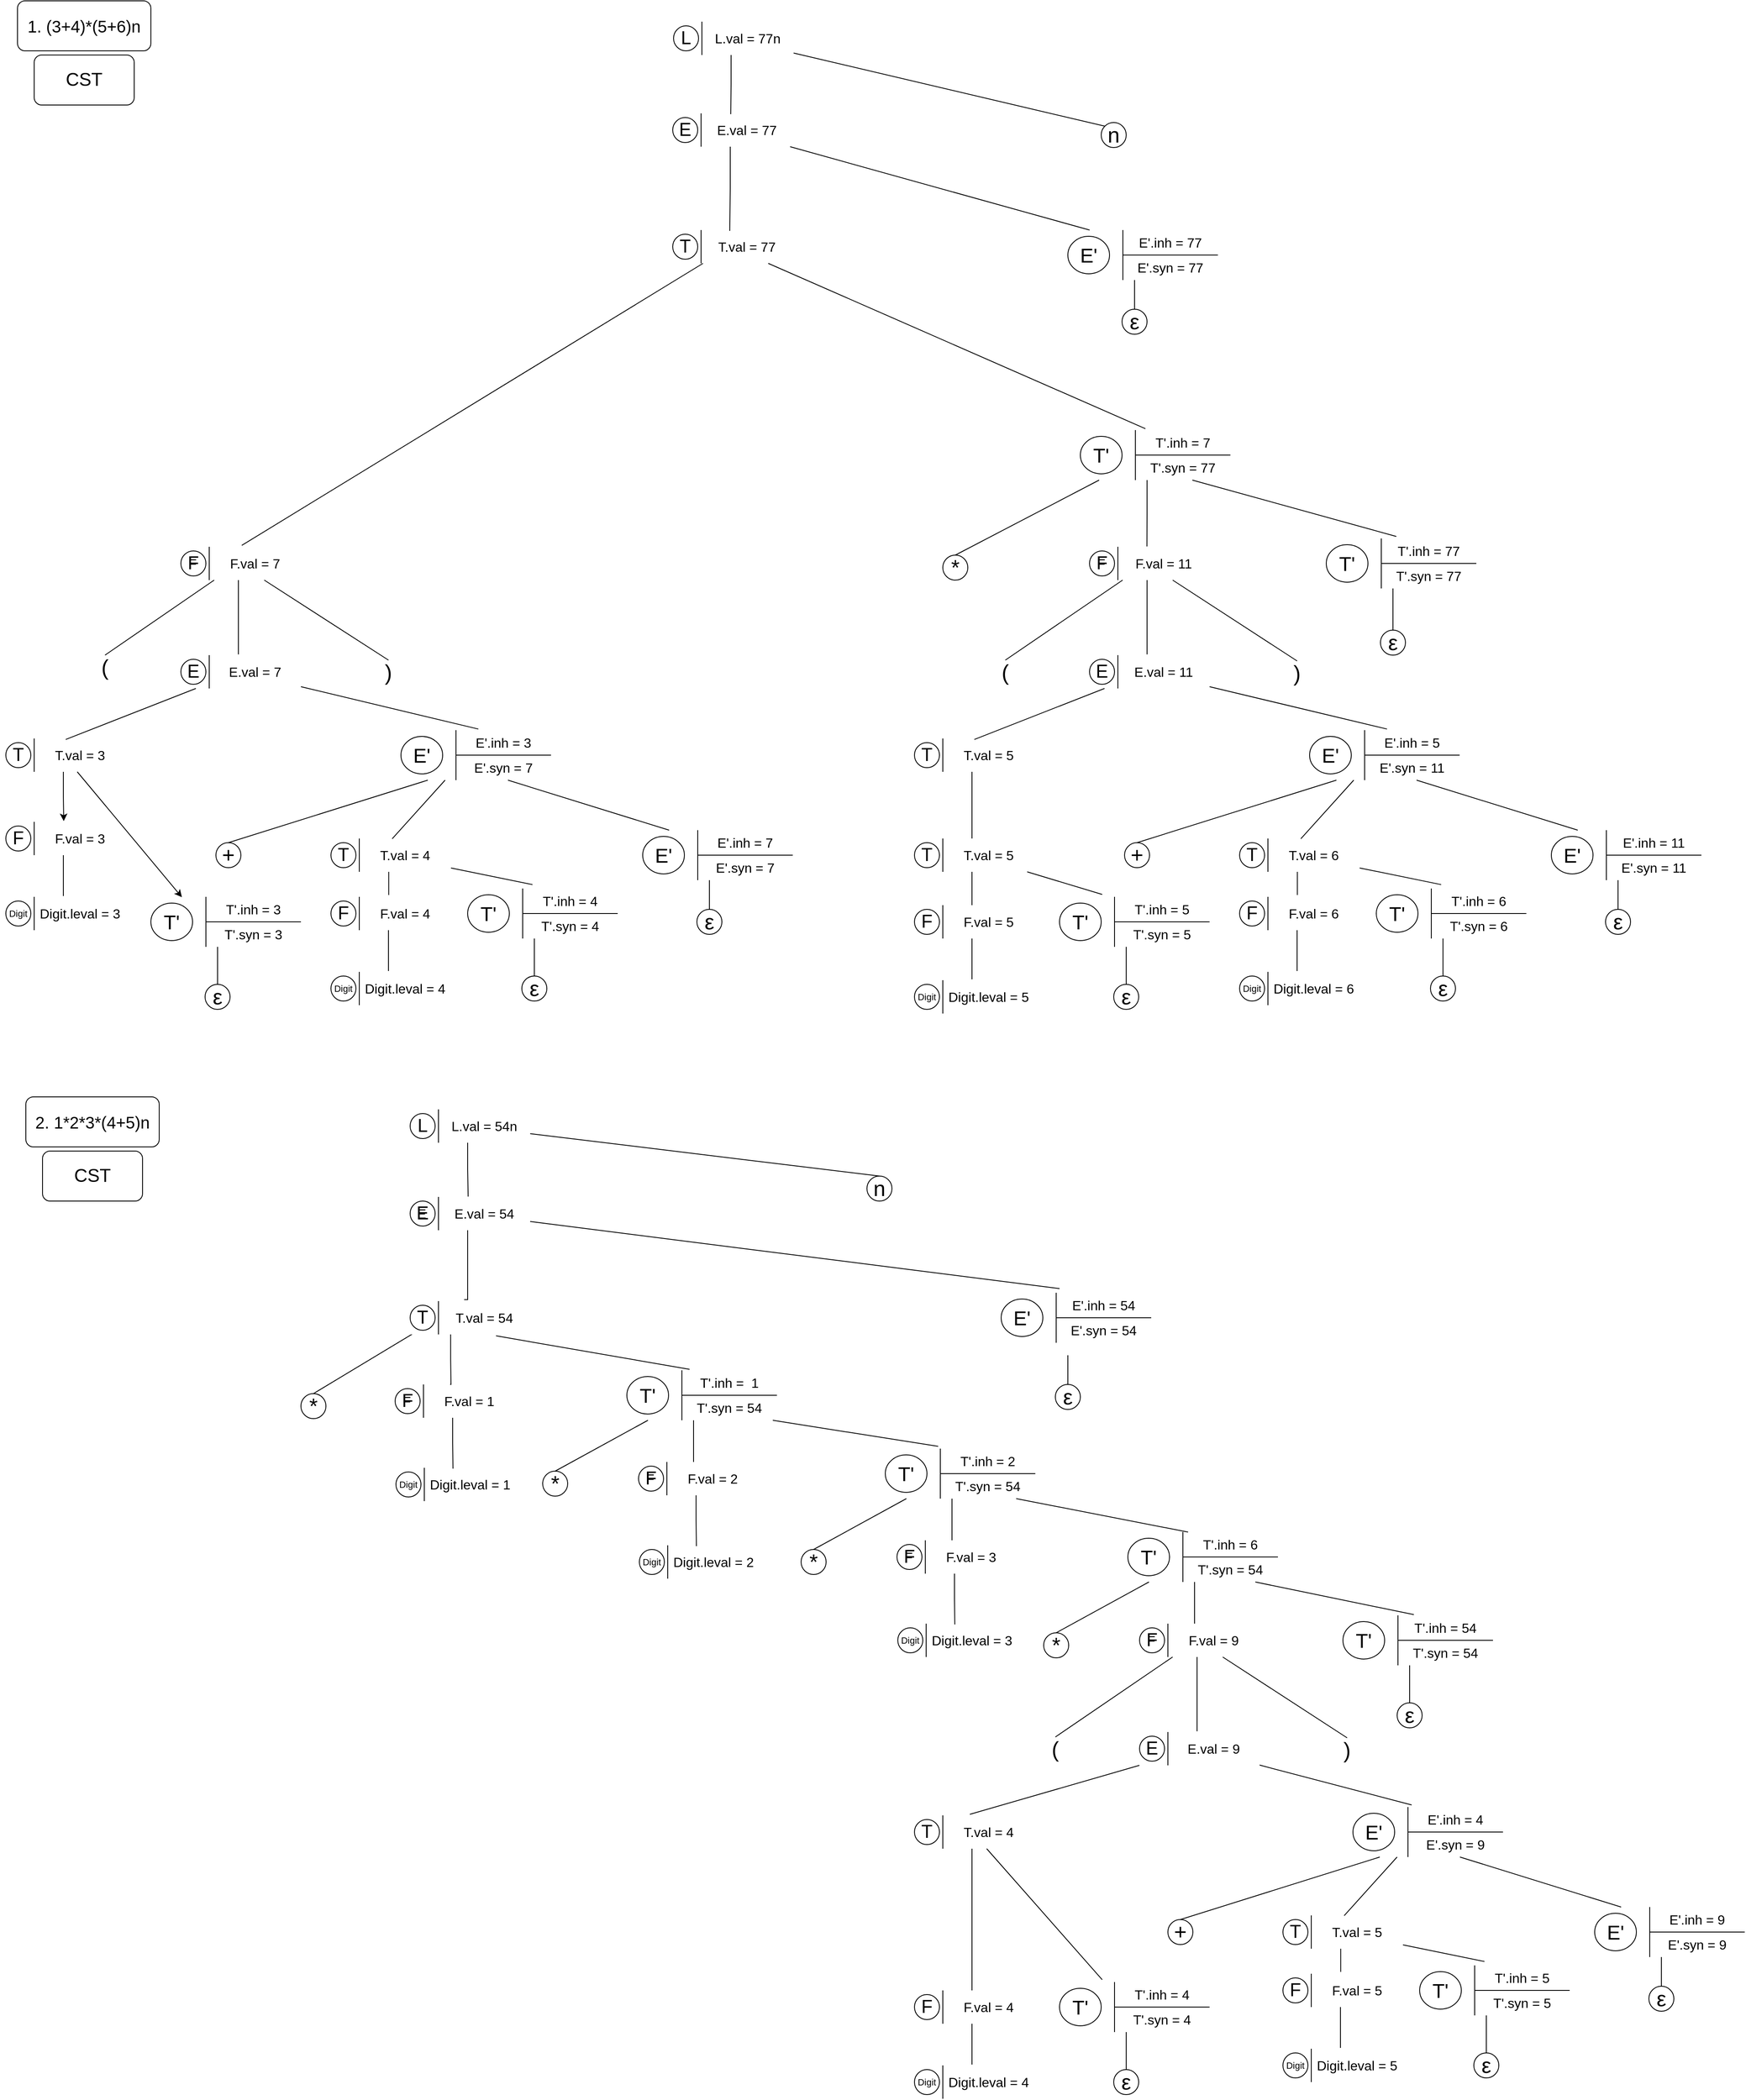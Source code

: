 <mxfile version="23.1.2" type="github">
  <diagram name="Page-1" id="XruOqkSzzyyk4dGT6c7B">
    <mxGraphModel dx="733" dy="383" grid="1" gridSize="10" guides="1" tooltips="1" connect="1" arrows="1" fold="1" page="1" pageScale="1" pageWidth="2200" pageHeight="1300" math="0" shadow="0">
      <root>
        <mxCell id="0" />
        <mxCell id="1" parent="0" />
        <mxCell id="MOY61636h__48xmjPN0A-48" value="" style="group;pointerEvents=1;strokeColor=none;align=center;verticalAlign=middle;fontFamily=Helvetica;fontSize=16;fontColor=default;fillColor=none;html=1;" parent="1" vertex="1" connectable="0">
          <mxGeometry x="70.0" y="1130" width="150" height="40" as="geometry" />
        </mxCell>
        <mxCell id="MOY61636h__48xmjPN0A-49" value="" style="shape=table;startSize=0;container=1;collapsible=0;childLayout=tableLayout;fontSize=16;strokeColor=default;align=center;verticalAlign=middle;fontFamily=Helvetica;fontColor=default;fillColor=default;html=1;rowLines=0;columnLines=1;swimlaneBody=1;swimlaneHead=1;horizontal=1;top=0;bottom=0;left=0;right=0;pointerEvents=1;" parent="MOY61636h__48xmjPN0A-48" vertex="1">
          <mxGeometry width="150" height="40" as="geometry" />
        </mxCell>
        <mxCell id="MOY61636h__48xmjPN0A-50" value="" style="shape=tableRow;horizontal=0;startSize=0;swimlaneHead=0;swimlaneBody=0;strokeColor=inherit;top=0;left=0;bottom=0;right=0;collapsible=0;dropTarget=0;fillColor=none;points=[[0,0.5],[1,0.5]];portConstraint=eastwest;fontSize=16;align=center;verticalAlign=middle;fontFamily=Helvetica;fontColor=default;html=1;pointerEvents=1;" parent="MOY61636h__48xmjPN0A-49" vertex="1">
          <mxGeometry width="150" height="40" as="geometry" />
        </mxCell>
        <mxCell id="MOY61636h__48xmjPN0A-51" value="" style="shape=partialRectangle;html=1;whiteSpace=wrap;connectable=0;strokeColor=inherit;overflow=hidden;fillColor=none;top=0;left=0;bottom=0;right=0;pointerEvents=1;fontSize=16;align=center;verticalAlign=middle;fontFamily=Helvetica;fontColor=default;" parent="MOY61636h__48xmjPN0A-50" vertex="1">
          <mxGeometry width="40" height="40" as="geometry">
            <mxRectangle width="40" height="40" as="alternateBounds" />
          </mxGeometry>
        </mxCell>
        <mxCell id="MOY61636h__48xmjPN0A-52" value="Digit.leval = 3" style="shape=partialRectangle;html=1;whiteSpace=wrap;connectable=0;strokeColor=inherit;overflow=hidden;fillColor=none;top=0;left=0;bottom=0;right=0;pointerEvents=1;fontSize=16;align=center;verticalAlign=middle;fontFamily=Helvetica;fontColor=default;" parent="MOY61636h__48xmjPN0A-50" vertex="1">
          <mxGeometry x="40" width="110" height="40" as="geometry">
            <mxRectangle width="110" height="40" as="alternateBounds" />
          </mxGeometry>
        </mxCell>
        <mxCell id="MOY61636h__48xmjPN0A-53" value="Digit" style="ellipse;whiteSpace=wrap;html=1;fontSize=11;pointerEvents=1;strokeColor=default;align=center;verticalAlign=middle;fontFamily=Helvetica;fontColor=default;fillColor=none;" parent="MOY61636h__48xmjPN0A-48" vertex="1">
          <mxGeometry x="6" y="5" width="30" height="30" as="geometry" />
        </mxCell>
        <mxCell id="MOY61636h__48xmjPN0A-55" value="F" style="group;pointerEvents=1;strokeColor=none;align=center;verticalAlign=middle;fontFamily=Helvetica;fontSize=16;fontColor=default;fillColor=none;html=1;" parent="1" vertex="1" connectable="0">
          <mxGeometry x="70.0" y="1040" width="150" height="40" as="geometry" />
        </mxCell>
        <mxCell id="MOY61636h__48xmjPN0A-56" value="" style="shape=table;startSize=0;container=1;collapsible=0;childLayout=tableLayout;fontSize=16;strokeColor=default;align=center;verticalAlign=middle;fontFamily=Helvetica;fontColor=default;fillColor=default;html=1;rowLines=0;columnLines=1;swimlaneBody=1;swimlaneHead=1;horizontal=1;top=0;bottom=0;left=0;right=0;pointerEvents=1;" parent="MOY61636h__48xmjPN0A-55" vertex="1">
          <mxGeometry width="150" height="40" as="geometry" />
        </mxCell>
        <mxCell id="MOY61636h__48xmjPN0A-57" value="" style="shape=tableRow;horizontal=0;startSize=0;swimlaneHead=0;swimlaneBody=0;strokeColor=inherit;top=0;left=0;bottom=0;right=0;collapsible=0;dropTarget=0;fillColor=none;points=[[0,0.5],[1,0.5]];portConstraint=eastwest;fontSize=16;align=center;verticalAlign=middle;fontFamily=Helvetica;fontColor=default;html=1;pointerEvents=1;" parent="MOY61636h__48xmjPN0A-56" vertex="1">
          <mxGeometry width="150" height="40" as="geometry" />
        </mxCell>
        <mxCell id="MOY61636h__48xmjPN0A-58" value="" style="shape=partialRectangle;html=1;whiteSpace=wrap;connectable=0;strokeColor=inherit;overflow=hidden;fillColor=none;top=0;left=0;bottom=0;right=0;pointerEvents=1;fontSize=16;align=center;verticalAlign=middle;fontFamily=Helvetica;fontColor=default;" parent="MOY61636h__48xmjPN0A-57" vertex="1">
          <mxGeometry width="40" height="40" as="geometry">
            <mxRectangle width="40" height="40" as="alternateBounds" />
          </mxGeometry>
        </mxCell>
        <mxCell id="MOY61636h__48xmjPN0A-59" value="F.val = 3" style="shape=partialRectangle;html=1;whiteSpace=wrap;connectable=0;strokeColor=inherit;overflow=hidden;fillColor=none;top=0;left=0;bottom=0;right=0;pointerEvents=1;fontSize=16;align=center;verticalAlign=middle;fontFamily=Helvetica;fontColor=default;" parent="MOY61636h__48xmjPN0A-57" vertex="1">
          <mxGeometry x="40" width="110" height="40" as="geometry">
            <mxRectangle width="110" height="40" as="alternateBounds" />
          </mxGeometry>
        </mxCell>
        <mxCell id="MOY61636h__48xmjPN0A-60" value="F" style="ellipse;whiteSpace=wrap;html=1;fontSize=22;pointerEvents=1;strokeColor=default;align=center;verticalAlign=middle;fontFamily=Helvetica;fontColor=default;fillColor=none;" parent="MOY61636h__48xmjPN0A-55" vertex="1">
          <mxGeometry x="6" y="5" width="30" height="30" as="geometry" />
        </mxCell>
        <mxCell id="MOY61636h__48xmjPN0A-61" value="" style="group" parent="1" vertex="1" connectable="0">
          <mxGeometry x="230" y="1130" width="200" height="60" as="geometry" />
        </mxCell>
        <mxCell id="MOY61636h__48xmjPN0A-62" value="" style="shape=table;startSize=0;container=1;collapsible=0;childLayout=tableLayout;fontSize=16;strokeColor=default;rowLines=1;swimlaneBody=1;top=0;bottom=0;left=0;right=0;" parent="MOY61636h__48xmjPN0A-61" vertex="1">
          <mxGeometry width="200" height="60" as="geometry" />
        </mxCell>
        <mxCell id="MOY61636h__48xmjPN0A-63" value="" style="shape=tableRow;horizontal=0;startSize=0;swimlaneHead=0;swimlaneBody=0;strokeColor=inherit;top=0;left=0;bottom=0;right=0;collapsible=0;dropTarget=0;fillColor=none;points=[[0,0.5],[1,0.5]];portConstraint=eastwest;fontSize=16;" parent="MOY61636h__48xmjPN0A-62" vertex="1">
          <mxGeometry width="200" height="30" as="geometry" />
        </mxCell>
        <mxCell id="MOY61636h__48xmjPN0A-64" value="" style="shape=partialRectangle;html=1;whiteSpace=wrap;connectable=0;strokeColor=inherit;overflow=hidden;fillColor=none;top=0;left=0;bottom=0;right=0;pointerEvents=1;fontSize=16;rowspan=2;colspan=2;" parent="MOY61636h__48xmjPN0A-63" vertex="1">
          <mxGeometry width="86" height="60" as="geometry">
            <mxRectangle width="66" height="30" as="alternateBounds" />
          </mxGeometry>
        </mxCell>
        <mxCell id="MOY61636h__48xmjPN0A-65" value="" style="shape=partialRectangle;html=1;whiteSpace=wrap;connectable=0;strokeColor=inherit;overflow=hidden;fillColor=none;top=0;left=0;bottom=0;right=0;pointerEvents=1;fontSize=16;" parent="MOY61636h__48xmjPN0A-63" vertex="1" visible="0">
          <mxGeometry x="66" width="20" height="30" as="geometry">
            <mxRectangle width="20" height="30" as="alternateBounds" />
          </mxGeometry>
        </mxCell>
        <mxCell id="MOY61636h__48xmjPN0A-66" value="T&#39;.inh = 3" style="shape=partialRectangle;html=1;whiteSpace=wrap;connectable=0;strokeColor=inherit;overflow=hidden;fillColor=none;top=0;left=0;bottom=0;right=0;pointerEvents=1;fontSize=16;" parent="MOY61636h__48xmjPN0A-63" vertex="1">
          <mxGeometry x="86" width="114" height="30" as="geometry">
            <mxRectangle width="114" height="30" as="alternateBounds" />
          </mxGeometry>
        </mxCell>
        <mxCell id="MOY61636h__48xmjPN0A-67" value="" style="shape=tableRow;horizontal=0;startSize=0;swimlaneHead=0;swimlaneBody=0;strokeColor=inherit;top=0;left=0;bottom=0;right=0;collapsible=0;dropTarget=0;fillColor=none;points=[[0,0.5],[1,0.5]];portConstraint=eastwest;fontSize=16;" parent="MOY61636h__48xmjPN0A-62" vertex="1">
          <mxGeometry y="30" width="200" height="30" as="geometry" />
        </mxCell>
        <mxCell id="MOY61636h__48xmjPN0A-68" value="" style="shape=partialRectangle;html=1;whiteSpace=wrap;connectable=0;strokeColor=inherit;overflow=hidden;fillColor=none;top=0;left=0;bottom=0;right=0;pointerEvents=1;fontSize=16;" parent="MOY61636h__48xmjPN0A-67" vertex="1" visible="0">
          <mxGeometry width="66" height="30" as="geometry">
            <mxRectangle width="66" height="30" as="alternateBounds" />
          </mxGeometry>
        </mxCell>
        <mxCell id="MOY61636h__48xmjPN0A-69" value="" style="shape=partialRectangle;html=1;whiteSpace=wrap;connectable=0;strokeColor=inherit;overflow=hidden;fillColor=none;top=0;left=0;bottom=0;right=0;pointerEvents=1;fontSize=16;" parent="MOY61636h__48xmjPN0A-67" vertex="1" visible="0">
          <mxGeometry x="66" width="20" height="30" as="geometry">
            <mxRectangle width="20" height="30" as="alternateBounds" />
          </mxGeometry>
        </mxCell>
        <mxCell id="MOY61636h__48xmjPN0A-70" value="T&#39;.syn = 3" style="shape=partialRectangle;html=1;whiteSpace=wrap;connectable=0;strokeColor=inherit;overflow=hidden;fillColor=none;top=0;left=0;bottom=0;right=0;pointerEvents=1;fontSize=16;" parent="MOY61636h__48xmjPN0A-67" vertex="1">
          <mxGeometry x="86" width="114" height="30" as="geometry">
            <mxRectangle width="114" height="30" as="alternateBounds" />
          </mxGeometry>
        </mxCell>
        <mxCell id="MOY61636h__48xmjPN0A-71" value="&lt;font style=&quot;font-size: 24px;&quot;&gt;T&#39;&lt;/font&gt;" style="ellipse;whiteSpace=wrap;html=1;fontSize=26;pointerEvents=1;strokeColor=default;align=center;verticalAlign=middle;fontFamily=Helvetica;fontColor=default;fillColor=none;" parent="MOY61636h__48xmjPN0A-61" vertex="1">
          <mxGeometry x="20" y="7.5" width="50" height="45" as="geometry" />
        </mxCell>
        <mxCell id="MOY61636h__48xmjPN0A-78" value="ε" style="ellipse;whiteSpace=wrap;html=1;fontSize=26;pointerEvents=1;strokeColor=inherit;align=center;verticalAlign=middle;fontFamily=Helvetica;fontColor=default;fillColor=none;" parent="1" vertex="1">
          <mxGeometry x="315.0" y="1235" width="30" height="30" as="geometry" />
        </mxCell>
        <mxCell id="MOY61636h__48xmjPN0A-79" style="edgeStyle=orthogonalEdgeStyle;rounded=0;orthogonalLoop=1;jettySize=auto;html=1;entryX=0.5;entryY=0;entryDx=0;entryDy=0;endArrow=none;endFill=0;" parent="1" source="MOY61636h__48xmjPN0A-62" target="MOY61636h__48xmjPN0A-78" edge="1">
          <mxGeometry relative="1" as="geometry" />
        </mxCell>
        <mxCell id="MOY61636h__48xmjPN0A-80" style="edgeStyle=orthogonalEdgeStyle;rounded=0;orthogonalLoop=1;jettySize=auto;html=1;entryX=0.5;entryY=-0.024;entryDx=0;entryDy=0;entryPerimeter=0;endArrow=none;endFill=0;" parent="1" source="MOY61636h__48xmjPN0A-56" target="MOY61636h__48xmjPN0A-50" edge="1">
          <mxGeometry relative="1" as="geometry">
            <mxPoint x="145" y="1120" as="targetPoint" />
          </mxGeometry>
        </mxCell>
        <mxCell id="MOY61636h__48xmjPN0A-94" value="+" style="ellipse;whiteSpace=wrap;html=1;fontSize=26;pointerEvents=1;strokeColor=inherit;align=center;verticalAlign=middle;fontFamily=Helvetica;fontColor=default;fillColor=none;" parent="1" vertex="1">
          <mxGeometry x="328.0" y="1065" width="30" height="30" as="geometry" />
        </mxCell>
        <mxCell id="MOY61636h__48xmjPN0A-95" value="" style="group" parent="1" vertex="1" connectable="0">
          <mxGeometry x="530" y="930" width="200" height="60" as="geometry" />
        </mxCell>
        <mxCell id="MOY61636h__48xmjPN0A-96" value="" style="shape=table;startSize=0;container=1;collapsible=0;childLayout=tableLayout;fontSize=16;strokeColor=default;rowLines=1;swimlaneBody=1;top=0;bottom=0;left=0;right=0;" parent="MOY61636h__48xmjPN0A-95" vertex="1">
          <mxGeometry width="200" height="60" as="geometry" />
        </mxCell>
        <mxCell id="MOY61636h__48xmjPN0A-97" value="" style="shape=tableRow;horizontal=0;startSize=0;swimlaneHead=0;swimlaneBody=0;strokeColor=inherit;top=0;left=0;bottom=0;right=0;collapsible=0;dropTarget=0;fillColor=none;points=[[0,0.5],[1,0.5]];portConstraint=eastwest;fontSize=16;" parent="MOY61636h__48xmjPN0A-96" vertex="1">
          <mxGeometry width="200" height="30" as="geometry" />
        </mxCell>
        <mxCell id="MOY61636h__48xmjPN0A-98" value="" style="shape=partialRectangle;html=1;whiteSpace=wrap;connectable=0;strokeColor=inherit;overflow=hidden;fillColor=none;top=0;left=0;bottom=0;right=0;pointerEvents=1;fontSize=16;rowspan=2;colspan=2;" parent="MOY61636h__48xmjPN0A-97" vertex="1">
          <mxGeometry width="86" height="60" as="geometry">
            <mxRectangle width="66" height="30" as="alternateBounds" />
          </mxGeometry>
        </mxCell>
        <mxCell id="MOY61636h__48xmjPN0A-99" value="" style="shape=partialRectangle;html=1;whiteSpace=wrap;connectable=0;strokeColor=inherit;overflow=hidden;fillColor=none;top=0;left=0;bottom=0;right=0;pointerEvents=1;fontSize=16;" parent="MOY61636h__48xmjPN0A-97" vertex="1" visible="0">
          <mxGeometry x="66" width="20" height="30" as="geometry">
            <mxRectangle width="20" height="30" as="alternateBounds" />
          </mxGeometry>
        </mxCell>
        <mxCell id="MOY61636h__48xmjPN0A-100" value="E&#39;.inh = 3" style="shape=partialRectangle;html=1;whiteSpace=wrap;connectable=0;strokeColor=inherit;overflow=hidden;fillColor=none;top=0;left=0;bottom=0;right=0;pointerEvents=1;fontSize=16;" parent="MOY61636h__48xmjPN0A-97" vertex="1">
          <mxGeometry x="86" width="114" height="30" as="geometry">
            <mxRectangle width="114" height="30" as="alternateBounds" />
          </mxGeometry>
        </mxCell>
        <mxCell id="MOY61636h__48xmjPN0A-101" value="" style="shape=tableRow;horizontal=0;startSize=0;swimlaneHead=0;swimlaneBody=0;strokeColor=inherit;top=0;left=0;bottom=0;right=0;collapsible=0;dropTarget=0;fillColor=none;points=[[0,0.5],[1,0.5]];portConstraint=eastwest;fontSize=16;" parent="MOY61636h__48xmjPN0A-96" vertex="1">
          <mxGeometry y="30" width="200" height="30" as="geometry" />
        </mxCell>
        <mxCell id="MOY61636h__48xmjPN0A-102" value="" style="shape=partialRectangle;html=1;whiteSpace=wrap;connectable=0;strokeColor=inherit;overflow=hidden;fillColor=none;top=0;left=0;bottom=0;right=0;pointerEvents=1;fontSize=16;" parent="MOY61636h__48xmjPN0A-101" vertex="1" visible="0">
          <mxGeometry width="66" height="30" as="geometry">
            <mxRectangle width="66" height="30" as="alternateBounds" />
          </mxGeometry>
        </mxCell>
        <mxCell id="MOY61636h__48xmjPN0A-103" value="" style="shape=partialRectangle;html=1;whiteSpace=wrap;connectable=0;strokeColor=inherit;overflow=hidden;fillColor=none;top=0;left=0;bottom=0;right=0;pointerEvents=1;fontSize=16;" parent="MOY61636h__48xmjPN0A-101" vertex="1" visible="0">
          <mxGeometry x="66" width="20" height="30" as="geometry">
            <mxRectangle width="20" height="30" as="alternateBounds" />
          </mxGeometry>
        </mxCell>
        <mxCell id="MOY61636h__48xmjPN0A-104" value="E&#39;.syn = 7" style="shape=partialRectangle;html=1;whiteSpace=wrap;connectable=0;strokeColor=inherit;overflow=hidden;fillColor=none;top=0;left=0;bottom=0;right=0;pointerEvents=1;fontSize=16;" parent="MOY61636h__48xmjPN0A-101" vertex="1">
          <mxGeometry x="86" width="114" height="30" as="geometry">
            <mxRectangle width="114" height="30" as="alternateBounds" />
          </mxGeometry>
        </mxCell>
        <mxCell id="MOY61636h__48xmjPN0A-105" value="&lt;font style=&quot;font-size: 24px;&quot;&gt;E&#39;&lt;/font&gt;" style="ellipse;whiteSpace=wrap;html=1;fontSize=26;pointerEvents=1;strokeColor=default;align=center;verticalAlign=middle;fontFamily=Helvetica;fontColor=default;fillColor=none;" parent="MOY61636h__48xmjPN0A-95" vertex="1">
          <mxGeometry x="20" y="7.5" width="50" height="45" as="geometry" />
        </mxCell>
        <mxCell id="MOY61636h__48xmjPN0A-106" value="" style="group;pointerEvents=1;strokeColor=none;align=center;verticalAlign=middle;fontFamily=Helvetica;fontSize=16;fontColor=default;fillColor=none;html=1;" parent="1" vertex="1" connectable="0">
          <mxGeometry x="460.0" y="1060" width="150" height="40" as="geometry" />
        </mxCell>
        <mxCell id="MOY61636h__48xmjPN0A-107" value="" style="shape=table;startSize=0;container=1;collapsible=0;childLayout=tableLayout;fontSize=16;strokeColor=default;align=center;verticalAlign=middle;fontFamily=Helvetica;fontColor=default;fillColor=default;html=1;rowLines=0;columnLines=1;swimlaneBody=1;swimlaneHead=1;horizontal=1;top=0;bottom=0;left=0;right=0;pointerEvents=1;" parent="MOY61636h__48xmjPN0A-106" vertex="1">
          <mxGeometry width="150" height="40" as="geometry" />
        </mxCell>
        <mxCell id="MOY61636h__48xmjPN0A-108" value="" style="shape=tableRow;horizontal=0;startSize=0;swimlaneHead=0;swimlaneBody=0;strokeColor=inherit;top=0;left=0;bottom=0;right=0;collapsible=0;dropTarget=0;fillColor=none;points=[[0,0.5],[1,0.5]];portConstraint=eastwest;fontSize=16;align=center;verticalAlign=middle;fontFamily=Helvetica;fontColor=default;html=1;pointerEvents=1;" parent="MOY61636h__48xmjPN0A-107" vertex="1">
          <mxGeometry width="150" height="40" as="geometry" />
        </mxCell>
        <mxCell id="MOY61636h__48xmjPN0A-109" value="" style="shape=partialRectangle;html=1;whiteSpace=wrap;connectable=0;strokeColor=inherit;overflow=hidden;fillColor=none;top=0;left=0;bottom=0;right=0;pointerEvents=1;fontSize=16;align=center;verticalAlign=middle;fontFamily=Helvetica;fontColor=default;" parent="MOY61636h__48xmjPN0A-108" vertex="1">
          <mxGeometry width="40" height="40" as="geometry">
            <mxRectangle width="40" height="40" as="alternateBounds" />
          </mxGeometry>
        </mxCell>
        <mxCell id="MOY61636h__48xmjPN0A-110" value="T.val = 4" style="shape=partialRectangle;html=1;whiteSpace=wrap;connectable=0;strokeColor=inherit;overflow=hidden;fillColor=none;top=0;left=0;bottom=0;right=0;pointerEvents=1;fontSize=16;align=center;verticalAlign=middle;fontFamily=Helvetica;fontColor=default;" parent="MOY61636h__48xmjPN0A-108" vertex="1">
          <mxGeometry x="40" width="110" height="40" as="geometry">
            <mxRectangle width="110" height="40" as="alternateBounds" />
          </mxGeometry>
        </mxCell>
        <mxCell id="MOY61636h__48xmjPN0A-111" value="T" style="ellipse;whiteSpace=wrap;html=1;fontSize=22;pointerEvents=1;strokeColor=default;align=center;verticalAlign=middle;fontFamily=Helvetica;fontColor=default;fillColor=none;" parent="MOY61636h__48xmjPN0A-106" vertex="1">
          <mxGeometry x="6" y="5" width="30" height="30" as="geometry" />
        </mxCell>
        <mxCell id="MOY61636h__48xmjPN0A-112" value="" style="group;pointerEvents=1;strokeColor=none;align=center;verticalAlign=middle;fontFamily=Helvetica;fontSize=16;fontColor=default;fillColor=none;html=1;" parent="1" vertex="1" connectable="0">
          <mxGeometry x="70.0" y="940" width="150" height="40" as="geometry" />
        </mxCell>
        <mxCell id="MOY61636h__48xmjPN0A-113" value="" style="shape=table;startSize=0;container=1;collapsible=0;childLayout=tableLayout;fontSize=16;strokeColor=default;align=center;verticalAlign=middle;fontFamily=Helvetica;fontColor=default;fillColor=default;html=1;rowLines=0;columnLines=1;swimlaneBody=1;swimlaneHead=1;horizontal=1;top=0;bottom=0;left=0;right=0;pointerEvents=1;" parent="MOY61636h__48xmjPN0A-112" vertex="1">
          <mxGeometry width="150" height="40" as="geometry" />
        </mxCell>
        <mxCell id="MOY61636h__48xmjPN0A-114" value="" style="shape=tableRow;horizontal=0;startSize=0;swimlaneHead=0;swimlaneBody=0;strokeColor=inherit;top=0;left=0;bottom=0;right=0;collapsible=0;dropTarget=0;fillColor=none;points=[[0,0.5],[1,0.5]];portConstraint=eastwest;fontSize=16;align=center;verticalAlign=middle;fontFamily=Helvetica;fontColor=default;html=1;pointerEvents=1;" parent="MOY61636h__48xmjPN0A-113" vertex="1">
          <mxGeometry width="150" height="40" as="geometry" />
        </mxCell>
        <mxCell id="MOY61636h__48xmjPN0A-115" value="" style="shape=partialRectangle;html=1;whiteSpace=wrap;connectable=0;strokeColor=inherit;overflow=hidden;fillColor=none;top=0;left=0;bottom=0;right=0;pointerEvents=1;fontSize=16;align=center;verticalAlign=middle;fontFamily=Helvetica;fontColor=default;" parent="MOY61636h__48xmjPN0A-114" vertex="1">
          <mxGeometry width="40" height="40" as="geometry">
            <mxRectangle width="40" height="40" as="alternateBounds" />
          </mxGeometry>
        </mxCell>
        <mxCell id="MOY61636h__48xmjPN0A-116" value="T.val = 3" style="shape=partialRectangle;html=1;whiteSpace=wrap;connectable=0;strokeColor=inherit;overflow=hidden;fillColor=none;top=0;left=0;bottom=0;right=0;pointerEvents=1;fontSize=16;align=center;verticalAlign=middle;fontFamily=Helvetica;fontColor=default;" parent="MOY61636h__48xmjPN0A-114" vertex="1">
          <mxGeometry x="40" width="110" height="40" as="geometry">
            <mxRectangle width="110" height="40" as="alternateBounds" />
          </mxGeometry>
        </mxCell>
        <mxCell id="MOY61636h__48xmjPN0A-117" value="T" style="ellipse;whiteSpace=wrap;html=1;fontSize=22;pointerEvents=1;strokeColor=default;align=center;verticalAlign=middle;fontFamily=Helvetica;fontColor=default;fillColor=none;" parent="MOY61636h__48xmjPN0A-112" vertex="1">
          <mxGeometry x="6" y="5" width="30" height="30" as="geometry" />
        </mxCell>
        <mxCell id="MOY61636h__48xmjPN0A-124" value="" style="group;pointerEvents=1;strokeColor=none;align=center;verticalAlign=middle;fontFamily=Helvetica;fontSize=16;fontColor=default;fillColor=none;html=1;" parent="1" vertex="1" connectable="0">
          <mxGeometry x="460.0" y="1220" width="150" height="40" as="geometry" />
        </mxCell>
        <mxCell id="MOY61636h__48xmjPN0A-125" value="" style="shape=table;startSize=0;container=1;collapsible=0;childLayout=tableLayout;fontSize=16;strokeColor=default;align=center;verticalAlign=middle;fontFamily=Helvetica;fontColor=default;fillColor=default;html=1;rowLines=0;columnLines=1;swimlaneBody=1;swimlaneHead=1;horizontal=1;top=0;bottom=0;left=0;right=0;pointerEvents=1;" parent="MOY61636h__48xmjPN0A-124" vertex="1">
          <mxGeometry width="150" height="40" as="geometry" />
        </mxCell>
        <mxCell id="MOY61636h__48xmjPN0A-126" value="" style="shape=tableRow;horizontal=0;startSize=0;swimlaneHead=0;swimlaneBody=0;strokeColor=inherit;top=0;left=0;bottom=0;right=0;collapsible=0;dropTarget=0;fillColor=none;points=[[0,0.5],[1,0.5]];portConstraint=eastwest;fontSize=16;align=center;verticalAlign=middle;fontFamily=Helvetica;fontColor=default;html=1;pointerEvents=1;" parent="MOY61636h__48xmjPN0A-125" vertex="1">
          <mxGeometry width="150" height="40" as="geometry" />
        </mxCell>
        <mxCell id="MOY61636h__48xmjPN0A-127" value="" style="shape=partialRectangle;html=1;whiteSpace=wrap;connectable=0;strokeColor=inherit;overflow=hidden;fillColor=none;top=0;left=0;bottom=0;right=0;pointerEvents=1;fontSize=16;align=center;verticalAlign=middle;fontFamily=Helvetica;fontColor=default;" parent="MOY61636h__48xmjPN0A-126" vertex="1">
          <mxGeometry width="40" height="40" as="geometry">
            <mxRectangle width="40" height="40" as="alternateBounds" />
          </mxGeometry>
        </mxCell>
        <mxCell id="MOY61636h__48xmjPN0A-128" value="Digit.leval = 4" style="shape=partialRectangle;html=1;whiteSpace=wrap;connectable=0;strokeColor=inherit;overflow=hidden;fillColor=none;top=0;left=0;bottom=0;right=0;pointerEvents=1;fontSize=16;align=center;verticalAlign=middle;fontFamily=Helvetica;fontColor=default;" parent="MOY61636h__48xmjPN0A-126" vertex="1">
          <mxGeometry x="40" width="110" height="40" as="geometry">
            <mxRectangle width="110" height="40" as="alternateBounds" />
          </mxGeometry>
        </mxCell>
        <mxCell id="MOY61636h__48xmjPN0A-129" value="Digit" style="ellipse;whiteSpace=wrap;html=1;fontSize=11;pointerEvents=1;strokeColor=default;align=center;verticalAlign=middle;fontFamily=Helvetica;fontColor=default;fillColor=none;" parent="MOY61636h__48xmjPN0A-124" vertex="1">
          <mxGeometry x="6" y="5" width="30" height="30" as="geometry" />
        </mxCell>
        <mxCell id="MOY61636h__48xmjPN0A-130" value="F" style="group;pointerEvents=1;strokeColor=none;align=center;verticalAlign=middle;fontFamily=Helvetica;fontSize=16;fontColor=default;fillColor=none;html=1;" parent="1" vertex="1" connectable="0">
          <mxGeometry x="460.0" y="1130" width="150" height="40" as="geometry" />
        </mxCell>
        <mxCell id="MOY61636h__48xmjPN0A-131" value="" style="shape=table;startSize=0;container=1;collapsible=0;childLayout=tableLayout;fontSize=16;strokeColor=default;align=center;verticalAlign=middle;fontFamily=Helvetica;fontColor=default;fillColor=default;html=1;rowLines=0;columnLines=1;swimlaneBody=1;swimlaneHead=1;horizontal=1;top=0;bottom=0;left=0;right=0;pointerEvents=1;" parent="MOY61636h__48xmjPN0A-130" vertex="1">
          <mxGeometry width="150" height="40" as="geometry" />
        </mxCell>
        <mxCell id="MOY61636h__48xmjPN0A-132" value="" style="shape=tableRow;horizontal=0;startSize=0;swimlaneHead=0;swimlaneBody=0;strokeColor=inherit;top=0;left=0;bottom=0;right=0;collapsible=0;dropTarget=0;fillColor=none;points=[[0,0.5],[1,0.5]];portConstraint=eastwest;fontSize=16;align=center;verticalAlign=middle;fontFamily=Helvetica;fontColor=default;html=1;pointerEvents=1;" parent="MOY61636h__48xmjPN0A-131" vertex="1">
          <mxGeometry width="150" height="40" as="geometry" />
        </mxCell>
        <mxCell id="MOY61636h__48xmjPN0A-133" value="" style="shape=partialRectangle;html=1;whiteSpace=wrap;connectable=0;strokeColor=inherit;overflow=hidden;fillColor=none;top=0;left=0;bottom=0;right=0;pointerEvents=1;fontSize=16;align=center;verticalAlign=middle;fontFamily=Helvetica;fontColor=default;" parent="MOY61636h__48xmjPN0A-132" vertex="1">
          <mxGeometry width="40" height="40" as="geometry">
            <mxRectangle width="40" height="40" as="alternateBounds" />
          </mxGeometry>
        </mxCell>
        <mxCell id="MOY61636h__48xmjPN0A-134" value="F.val = 4" style="shape=partialRectangle;html=1;whiteSpace=wrap;connectable=0;strokeColor=inherit;overflow=hidden;fillColor=none;top=0;left=0;bottom=0;right=0;pointerEvents=1;fontSize=16;align=center;verticalAlign=middle;fontFamily=Helvetica;fontColor=default;" parent="MOY61636h__48xmjPN0A-132" vertex="1">
          <mxGeometry x="40" width="110" height="40" as="geometry">
            <mxRectangle width="110" height="40" as="alternateBounds" />
          </mxGeometry>
        </mxCell>
        <mxCell id="MOY61636h__48xmjPN0A-135" value="F" style="ellipse;whiteSpace=wrap;html=1;fontSize=22;pointerEvents=1;strokeColor=default;align=center;verticalAlign=middle;fontFamily=Helvetica;fontColor=default;fillColor=none;" parent="MOY61636h__48xmjPN0A-130" vertex="1">
          <mxGeometry x="6" y="5" width="30" height="30" as="geometry" />
        </mxCell>
        <mxCell id="MOY61636h__48xmjPN0A-136" style="edgeStyle=orthogonalEdgeStyle;rounded=0;orthogonalLoop=1;jettySize=auto;html=1;entryX=0.5;entryY=-0.024;entryDx=0;entryDy=0;entryPerimeter=0;endArrow=none;endFill=0;" parent="1" source="MOY61636h__48xmjPN0A-131" target="MOY61636h__48xmjPN0A-126" edge="1">
          <mxGeometry relative="1" as="geometry">
            <mxPoint x="535" y="1210" as="targetPoint" />
          </mxGeometry>
        </mxCell>
        <mxCell id="MOY61636h__48xmjPN0A-137" value="" style="group" parent="1" vertex="1" connectable="0">
          <mxGeometry x="610" y="1120" width="200" height="60" as="geometry" />
        </mxCell>
        <mxCell id="MOY61636h__48xmjPN0A-138" value="" style="shape=table;startSize=0;container=1;collapsible=0;childLayout=tableLayout;fontSize=16;strokeColor=default;rowLines=1;swimlaneBody=1;top=0;bottom=0;left=0;right=0;" parent="MOY61636h__48xmjPN0A-137" vertex="1">
          <mxGeometry width="200" height="60" as="geometry" />
        </mxCell>
        <mxCell id="MOY61636h__48xmjPN0A-139" value="" style="shape=tableRow;horizontal=0;startSize=0;swimlaneHead=0;swimlaneBody=0;strokeColor=inherit;top=0;left=0;bottom=0;right=0;collapsible=0;dropTarget=0;fillColor=none;points=[[0,0.5],[1,0.5]];portConstraint=eastwest;fontSize=16;" parent="MOY61636h__48xmjPN0A-138" vertex="1">
          <mxGeometry width="200" height="30" as="geometry" />
        </mxCell>
        <mxCell id="MOY61636h__48xmjPN0A-140" value="" style="shape=partialRectangle;html=1;whiteSpace=wrap;connectable=0;strokeColor=inherit;overflow=hidden;fillColor=none;top=0;left=0;bottom=0;right=0;pointerEvents=1;fontSize=16;rowspan=2;colspan=2;" parent="MOY61636h__48xmjPN0A-139" vertex="1">
          <mxGeometry width="86" height="60" as="geometry">
            <mxRectangle width="66" height="30" as="alternateBounds" />
          </mxGeometry>
        </mxCell>
        <mxCell id="MOY61636h__48xmjPN0A-141" value="" style="shape=partialRectangle;html=1;whiteSpace=wrap;connectable=0;strokeColor=inherit;overflow=hidden;fillColor=none;top=0;left=0;bottom=0;right=0;pointerEvents=1;fontSize=16;" parent="MOY61636h__48xmjPN0A-139" vertex="1" visible="0">
          <mxGeometry x="66" width="20" height="30" as="geometry">
            <mxRectangle width="20" height="30" as="alternateBounds" />
          </mxGeometry>
        </mxCell>
        <mxCell id="MOY61636h__48xmjPN0A-142" value="T&#39;.inh = 4" style="shape=partialRectangle;html=1;whiteSpace=wrap;connectable=0;strokeColor=inherit;overflow=hidden;fillColor=none;top=0;left=0;bottom=0;right=0;pointerEvents=1;fontSize=16;" parent="MOY61636h__48xmjPN0A-139" vertex="1">
          <mxGeometry x="86" width="114" height="30" as="geometry">
            <mxRectangle width="114" height="30" as="alternateBounds" />
          </mxGeometry>
        </mxCell>
        <mxCell id="MOY61636h__48xmjPN0A-143" value="" style="shape=tableRow;horizontal=0;startSize=0;swimlaneHead=0;swimlaneBody=0;strokeColor=inherit;top=0;left=0;bottom=0;right=0;collapsible=0;dropTarget=0;fillColor=none;points=[[0,0.5],[1,0.5]];portConstraint=eastwest;fontSize=16;" parent="MOY61636h__48xmjPN0A-138" vertex="1">
          <mxGeometry y="30" width="200" height="30" as="geometry" />
        </mxCell>
        <mxCell id="MOY61636h__48xmjPN0A-144" value="" style="shape=partialRectangle;html=1;whiteSpace=wrap;connectable=0;strokeColor=inherit;overflow=hidden;fillColor=none;top=0;left=0;bottom=0;right=0;pointerEvents=1;fontSize=16;" parent="MOY61636h__48xmjPN0A-143" vertex="1" visible="0">
          <mxGeometry width="66" height="30" as="geometry">
            <mxRectangle width="66" height="30" as="alternateBounds" />
          </mxGeometry>
        </mxCell>
        <mxCell id="MOY61636h__48xmjPN0A-145" value="" style="shape=partialRectangle;html=1;whiteSpace=wrap;connectable=0;strokeColor=inherit;overflow=hidden;fillColor=none;top=0;left=0;bottom=0;right=0;pointerEvents=1;fontSize=16;" parent="MOY61636h__48xmjPN0A-143" vertex="1" visible="0">
          <mxGeometry x="66" width="20" height="30" as="geometry">
            <mxRectangle width="20" height="30" as="alternateBounds" />
          </mxGeometry>
        </mxCell>
        <mxCell id="MOY61636h__48xmjPN0A-146" value="T&#39;.syn = 4" style="shape=partialRectangle;html=1;whiteSpace=wrap;connectable=0;strokeColor=inherit;overflow=hidden;fillColor=none;top=0;left=0;bottom=0;right=0;pointerEvents=1;fontSize=16;" parent="MOY61636h__48xmjPN0A-143" vertex="1">
          <mxGeometry x="86" width="114" height="30" as="geometry">
            <mxRectangle width="114" height="30" as="alternateBounds" />
          </mxGeometry>
        </mxCell>
        <mxCell id="MOY61636h__48xmjPN0A-147" value="&lt;font style=&quot;font-size: 24px;&quot;&gt;T&#39;&lt;/font&gt;" style="ellipse;whiteSpace=wrap;html=1;fontSize=26;pointerEvents=1;strokeColor=default;align=center;verticalAlign=middle;fontFamily=Helvetica;fontColor=default;fillColor=none;" parent="MOY61636h__48xmjPN0A-137" vertex="1">
          <mxGeometry x="20" y="7.5" width="50" height="45" as="geometry" />
        </mxCell>
        <mxCell id="MOY61636h__48xmjPN0A-148" value="ε" style="ellipse;whiteSpace=wrap;html=1;fontSize=26;pointerEvents=1;strokeColor=inherit;align=center;verticalAlign=middle;fontFamily=Helvetica;fontColor=default;fillColor=none;" parent="1" vertex="1">
          <mxGeometry x="695.0" y="1225" width="30" height="30" as="geometry" />
        </mxCell>
        <mxCell id="MOY61636h__48xmjPN0A-149" style="edgeStyle=orthogonalEdgeStyle;rounded=0;orthogonalLoop=1;jettySize=auto;html=1;entryX=0.5;entryY=0;entryDx=0;entryDy=0;endArrow=none;endFill=0;" parent="1" source="MOY61636h__48xmjPN0A-138" target="MOY61636h__48xmjPN0A-148" edge="1">
          <mxGeometry relative="1" as="geometry" />
        </mxCell>
        <mxCell id="MOY61636h__48xmjPN0A-150" value="" style="group" parent="1" vertex="1" connectable="0">
          <mxGeometry x="820" y="1050" width="200" height="60" as="geometry" />
        </mxCell>
        <mxCell id="MOY61636h__48xmjPN0A-151" value="" style="shape=table;startSize=0;container=1;collapsible=0;childLayout=tableLayout;fontSize=16;strokeColor=default;rowLines=1;swimlaneBody=1;top=0;bottom=0;left=0;right=0;" parent="MOY61636h__48xmjPN0A-150" vertex="1">
          <mxGeometry width="200" height="60" as="geometry" />
        </mxCell>
        <mxCell id="MOY61636h__48xmjPN0A-152" value="" style="shape=tableRow;horizontal=0;startSize=0;swimlaneHead=0;swimlaneBody=0;strokeColor=inherit;top=0;left=0;bottom=0;right=0;collapsible=0;dropTarget=0;fillColor=none;points=[[0,0.5],[1,0.5]];portConstraint=eastwest;fontSize=16;" parent="MOY61636h__48xmjPN0A-151" vertex="1">
          <mxGeometry width="200" height="30" as="geometry" />
        </mxCell>
        <mxCell id="MOY61636h__48xmjPN0A-153" value="" style="shape=partialRectangle;html=1;whiteSpace=wrap;connectable=0;strokeColor=inherit;overflow=hidden;fillColor=none;top=0;left=0;bottom=0;right=0;pointerEvents=1;fontSize=16;rowspan=2;colspan=2;" parent="MOY61636h__48xmjPN0A-152" vertex="1">
          <mxGeometry width="86" height="60" as="geometry">
            <mxRectangle width="66" height="30" as="alternateBounds" />
          </mxGeometry>
        </mxCell>
        <mxCell id="MOY61636h__48xmjPN0A-154" value="" style="shape=partialRectangle;html=1;whiteSpace=wrap;connectable=0;strokeColor=inherit;overflow=hidden;fillColor=none;top=0;left=0;bottom=0;right=0;pointerEvents=1;fontSize=16;" parent="MOY61636h__48xmjPN0A-152" vertex="1" visible="0">
          <mxGeometry x="66" width="20" height="30" as="geometry">
            <mxRectangle width="20" height="30" as="alternateBounds" />
          </mxGeometry>
        </mxCell>
        <mxCell id="MOY61636h__48xmjPN0A-155" value="E&#39;.inh = 7" style="shape=partialRectangle;html=1;whiteSpace=wrap;connectable=0;strokeColor=inherit;overflow=hidden;fillColor=none;top=0;left=0;bottom=0;right=0;pointerEvents=1;fontSize=16;" parent="MOY61636h__48xmjPN0A-152" vertex="1">
          <mxGeometry x="86" width="114" height="30" as="geometry">
            <mxRectangle width="114" height="30" as="alternateBounds" />
          </mxGeometry>
        </mxCell>
        <mxCell id="MOY61636h__48xmjPN0A-156" value="" style="shape=tableRow;horizontal=0;startSize=0;swimlaneHead=0;swimlaneBody=0;strokeColor=inherit;top=0;left=0;bottom=0;right=0;collapsible=0;dropTarget=0;fillColor=none;points=[[0,0.5],[1,0.5]];portConstraint=eastwest;fontSize=16;" parent="MOY61636h__48xmjPN0A-151" vertex="1">
          <mxGeometry y="30" width="200" height="30" as="geometry" />
        </mxCell>
        <mxCell id="MOY61636h__48xmjPN0A-157" value="" style="shape=partialRectangle;html=1;whiteSpace=wrap;connectable=0;strokeColor=inherit;overflow=hidden;fillColor=none;top=0;left=0;bottom=0;right=0;pointerEvents=1;fontSize=16;" parent="MOY61636h__48xmjPN0A-156" vertex="1" visible="0">
          <mxGeometry width="66" height="30" as="geometry">
            <mxRectangle width="66" height="30" as="alternateBounds" />
          </mxGeometry>
        </mxCell>
        <mxCell id="MOY61636h__48xmjPN0A-158" value="" style="shape=partialRectangle;html=1;whiteSpace=wrap;connectable=0;strokeColor=inherit;overflow=hidden;fillColor=none;top=0;left=0;bottom=0;right=0;pointerEvents=1;fontSize=16;" parent="MOY61636h__48xmjPN0A-156" vertex="1" visible="0">
          <mxGeometry x="66" width="20" height="30" as="geometry">
            <mxRectangle width="20" height="30" as="alternateBounds" />
          </mxGeometry>
        </mxCell>
        <mxCell id="MOY61636h__48xmjPN0A-159" value="E&#39;.syn = 7" style="shape=partialRectangle;html=1;whiteSpace=wrap;connectable=0;strokeColor=inherit;overflow=hidden;fillColor=none;top=0;left=0;bottom=0;right=0;pointerEvents=1;fontSize=16;" parent="MOY61636h__48xmjPN0A-156" vertex="1">
          <mxGeometry x="86" width="114" height="30" as="geometry">
            <mxRectangle width="114" height="30" as="alternateBounds" />
          </mxGeometry>
        </mxCell>
        <mxCell id="MOY61636h__48xmjPN0A-160" value="&lt;font style=&quot;font-size: 24px;&quot;&gt;E&#39;&lt;/font&gt;" style="ellipse;whiteSpace=wrap;html=1;fontSize=26;pointerEvents=1;strokeColor=default;align=center;verticalAlign=middle;fontFamily=Helvetica;fontColor=default;fillColor=none;" parent="MOY61636h__48xmjPN0A-150" vertex="1">
          <mxGeometry x="20" y="7.5" width="50" height="45" as="geometry" />
        </mxCell>
        <mxCell id="MOY61636h__48xmjPN0A-161" value="ε" style="ellipse;whiteSpace=wrap;html=1;fontSize=26;pointerEvents=1;strokeColor=inherit;align=center;verticalAlign=middle;fontFamily=Helvetica;fontColor=default;fillColor=none;" parent="1" vertex="1">
          <mxGeometry x="905.0" y="1145" width="30" height="30" as="geometry" />
        </mxCell>
        <mxCell id="MOY61636h__48xmjPN0A-162" style="edgeStyle=orthogonalEdgeStyle;shape=connector;rounded=0;orthogonalLoop=1;jettySize=auto;html=1;entryX=0.5;entryY=0;entryDx=0;entryDy=0;labelBackgroundColor=default;strokeColor=default;align=center;verticalAlign=middle;fontFamily=Helvetica;fontSize=11;fontColor=default;endArrow=none;endFill=0;" parent="1" source="MOY61636h__48xmjPN0A-151" target="MOY61636h__48xmjPN0A-161" edge="1">
          <mxGeometry relative="1" as="geometry" />
        </mxCell>
        <mxCell id="MOY61636h__48xmjPN0A-163" style="shape=connector;rounded=0;orthogonalLoop=1;jettySize=auto;html=1;labelBackgroundColor=default;strokeColor=default;align=center;verticalAlign=middle;fontFamily=Helvetica;fontSize=11;fontColor=default;endArrow=none;endFill=0;" parent="1" source="MOY61636h__48xmjPN0A-101" target="MOY61636h__48xmjPN0A-152" edge="1">
          <mxGeometry relative="1" as="geometry" />
        </mxCell>
        <mxCell id="MOY61636h__48xmjPN0A-164" style="shape=connector;rounded=0;orthogonalLoop=1;jettySize=auto;html=1;entryX=0.5;entryY=0;entryDx=0;entryDy=0;labelBackgroundColor=default;strokeColor=default;align=center;verticalAlign=middle;fontFamily=Helvetica;fontSize=11;fontColor=default;endArrow=none;endFill=0;" parent="1" source="MOY61636h__48xmjPN0A-101" target="MOY61636h__48xmjPN0A-94" edge="1">
          <mxGeometry relative="1" as="geometry" />
        </mxCell>
        <mxCell id="MOY61636h__48xmjPN0A-165" style="shape=connector;rounded=0;orthogonalLoop=1;jettySize=auto;html=1;entryX=0.53;entryY=0.008;entryDx=0;entryDy=0;entryPerimeter=0;labelBackgroundColor=default;strokeColor=default;align=center;verticalAlign=middle;fontFamily=Helvetica;fontSize=11;fontColor=default;endArrow=none;endFill=0;" parent="1" source="MOY61636h__48xmjPN0A-96" target="MOY61636h__48xmjPN0A-108" edge="1">
          <mxGeometry relative="1" as="geometry" />
        </mxCell>
        <mxCell id="MOY61636h__48xmjPN0A-166" style="shape=connector;rounded=0;orthogonalLoop=1;jettySize=auto;html=1;entryX=0.489;entryY=-0.156;entryDx=0;entryDy=0;entryPerimeter=0;labelBackgroundColor=default;strokeColor=default;align=center;verticalAlign=middle;fontFamily=Helvetica;fontSize=11;fontColor=default;endArrow=none;endFill=0;" parent="1" source="MOY61636h__48xmjPN0A-108" target="MOY61636h__48xmjPN0A-139" edge="1">
          <mxGeometry relative="1" as="geometry" />
        </mxCell>
        <mxCell id="MOY61636h__48xmjPN0A-167" style="edgeStyle=orthogonalEdgeStyle;shape=connector;rounded=0;orthogonalLoop=1;jettySize=auto;html=1;entryX=0.502;entryY=-0.054;entryDx=0;entryDy=0;entryPerimeter=0;labelBackgroundColor=default;strokeColor=default;align=center;verticalAlign=middle;fontFamily=Helvetica;fontSize=11;fontColor=default;endArrow=none;endFill=0;" parent="1" source="MOY61636h__48xmjPN0A-107" target="MOY61636h__48xmjPN0A-132" edge="1">
          <mxGeometry relative="1" as="geometry">
            <Array as="points">
              <mxPoint x="535" y="1128" />
            </Array>
          </mxGeometry>
        </mxCell>
        <mxCell id="MOY61636h__48xmjPN0A-171" value="" style="group;pointerEvents=1;strokeColor=none;align=center;verticalAlign=middle;fontFamily=Helvetica;fontSize=16;fontColor=default;fillColor=none;html=1;" parent="1" vertex="1" connectable="0">
          <mxGeometry x="280.0" y="840" width="150" height="40" as="geometry" />
        </mxCell>
        <mxCell id="MOY61636h__48xmjPN0A-172" value="" style="shape=table;startSize=0;container=1;collapsible=0;childLayout=tableLayout;fontSize=16;strokeColor=default;align=center;verticalAlign=middle;fontFamily=Helvetica;fontColor=default;fillColor=default;html=1;rowLines=0;columnLines=1;swimlaneBody=1;swimlaneHead=1;horizontal=1;top=0;bottom=0;left=0;right=0;pointerEvents=1;" parent="MOY61636h__48xmjPN0A-171" vertex="1">
          <mxGeometry width="150" height="40" as="geometry" />
        </mxCell>
        <mxCell id="MOY61636h__48xmjPN0A-173" value="" style="shape=tableRow;horizontal=0;startSize=0;swimlaneHead=0;swimlaneBody=0;strokeColor=inherit;top=0;left=0;bottom=0;right=0;collapsible=0;dropTarget=0;fillColor=none;points=[[0,0.5],[1,0.5]];portConstraint=eastwest;fontSize=16;align=center;verticalAlign=middle;fontFamily=Helvetica;fontColor=default;html=1;pointerEvents=1;" parent="MOY61636h__48xmjPN0A-172" vertex="1">
          <mxGeometry width="150" height="40" as="geometry" />
        </mxCell>
        <mxCell id="MOY61636h__48xmjPN0A-174" value="" style="shape=partialRectangle;html=1;whiteSpace=wrap;connectable=0;strokeColor=inherit;overflow=hidden;fillColor=none;top=0;left=0;bottom=0;right=0;pointerEvents=1;fontSize=16;align=center;verticalAlign=middle;fontFamily=Helvetica;fontColor=default;" parent="MOY61636h__48xmjPN0A-173" vertex="1">
          <mxGeometry width="40" height="40" as="geometry">
            <mxRectangle width="40" height="40" as="alternateBounds" />
          </mxGeometry>
        </mxCell>
        <mxCell id="MOY61636h__48xmjPN0A-175" value="E.val = 7" style="shape=partialRectangle;html=1;whiteSpace=wrap;connectable=0;strokeColor=inherit;overflow=hidden;fillColor=none;top=0;left=0;bottom=0;right=0;pointerEvents=1;fontSize=16;align=center;verticalAlign=middle;fontFamily=Helvetica;fontColor=default;" parent="MOY61636h__48xmjPN0A-173" vertex="1">
          <mxGeometry x="40" width="110" height="40" as="geometry">
            <mxRectangle width="110" height="40" as="alternateBounds" />
          </mxGeometry>
        </mxCell>
        <mxCell id="MOY61636h__48xmjPN0A-176" value="E" style="ellipse;whiteSpace=wrap;html=1;fontSize=22;pointerEvents=1;strokeColor=default;align=center;verticalAlign=middle;fontFamily=Helvetica;fontColor=default;fillColor=none;" parent="MOY61636h__48xmjPN0A-171" vertex="1">
          <mxGeometry x="6" y="5" width="30" height="30" as="geometry" />
        </mxCell>
        <mxCell id="MOY61636h__48xmjPN0A-177" style="rounded=0;orthogonalLoop=1;jettySize=auto;html=1;entryX=0.519;entryY=0.029;entryDx=0;entryDy=0;entryPerimeter=0;labelBackgroundColor=default;strokeColor=default;align=center;verticalAlign=middle;fontFamily=Helvetica;fontSize=11;fontColor=default;endArrow=none;endFill=0;" parent="1" source="MOY61636h__48xmjPN0A-172" target="MOY61636h__48xmjPN0A-114" edge="1">
          <mxGeometry relative="1" as="geometry" />
        </mxCell>
        <mxCell id="MOY61636h__48xmjPN0A-178" style="shape=connector;rounded=0;orthogonalLoop=1;jettySize=auto;html=1;entryX=0.564;entryY=-0.044;entryDx=0;entryDy=0;entryPerimeter=0;labelBackgroundColor=default;strokeColor=default;align=center;verticalAlign=middle;fontFamily=Helvetica;fontSize=11;fontColor=default;endArrow=none;endFill=0;" parent="1" source="MOY61636h__48xmjPN0A-173" target="MOY61636h__48xmjPN0A-97" edge="1">
          <mxGeometry relative="1" as="geometry" />
        </mxCell>
        <mxCell id="MOY61636h__48xmjPN0A-179" value="" style="group;pointerEvents=1;strokeColor=none;align=center;verticalAlign=middle;fontFamily=Helvetica;fontSize=16;fontColor=default;fillColor=none;html=1;" parent="1" vertex="1" connectable="0">
          <mxGeometry x="280.0" y="710" width="150" height="40" as="geometry" />
        </mxCell>
        <mxCell id="MOY61636h__48xmjPN0A-180" value="" style="shape=table;startSize=0;container=1;collapsible=0;childLayout=tableLayout;fontSize=16;strokeColor=default;align=center;verticalAlign=middle;fontFamily=Helvetica;fontColor=default;fillColor=default;html=1;rowLines=0;columnLines=1;swimlaneBody=1;swimlaneHead=1;horizontal=1;top=0;bottom=0;left=0;right=0;pointerEvents=1;" parent="MOY61636h__48xmjPN0A-179" vertex="1">
          <mxGeometry width="150" height="40" as="geometry" />
        </mxCell>
        <mxCell id="MOY61636h__48xmjPN0A-181" value="" style="shape=tableRow;horizontal=0;startSize=0;swimlaneHead=0;swimlaneBody=0;strokeColor=inherit;top=0;left=0;bottom=0;right=0;collapsible=0;dropTarget=0;fillColor=none;points=[[0,0.5],[1,0.5]];portConstraint=eastwest;fontSize=16;align=center;verticalAlign=middle;fontFamily=Helvetica;fontColor=default;html=1;pointerEvents=1;" parent="MOY61636h__48xmjPN0A-180" vertex="1">
          <mxGeometry width="150" height="40" as="geometry" />
        </mxCell>
        <mxCell id="MOY61636h__48xmjPN0A-182" value="F" style="shape=partialRectangle;html=1;whiteSpace=wrap;connectable=0;strokeColor=inherit;overflow=hidden;fillColor=none;top=0;left=0;bottom=0;right=0;pointerEvents=1;fontSize=16;align=center;verticalAlign=middle;fontFamily=Helvetica;fontColor=default;" parent="MOY61636h__48xmjPN0A-181" vertex="1">
          <mxGeometry width="40" height="40" as="geometry">
            <mxRectangle width="40" height="40" as="alternateBounds" />
          </mxGeometry>
        </mxCell>
        <mxCell id="MOY61636h__48xmjPN0A-183" value="F.val = 7" style="shape=partialRectangle;html=1;whiteSpace=wrap;connectable=0;strokeColor=inherit;overflow=hidden;fillColor=none;top=0;left=0;bottom=0;right=0;pointerEvents=1;fontSize=16;align=center;verticalAlign=middle;fontFamily=Helvetica;fontColor=default;" parent="MOY61636h__48xmjPN0A-181" vertex="1">
          <mxGeometry x="40" width="110" height="40" as="geometry">
            <mxRectangle width="110" height="40" as="alternateBounds" />
          </mxGeometry>
        </mxCell>
        <mxCell id="MOY61636h__48xmjPN0A-184" value="F" style="ellipse;whiteSpace=wrap;html=1;fontSize=22;pointerEvents=1;strokeColor=default;align=center;verticalAlign=middle;fontFamily=Helvetica;fontColor=default;fillColor=none;" parent="MOY61636h__48xmjPN0A-179" vertex="1">
          <mxGeometry x="6" y="5" width="30" height="30" as="geometry" />
        </mxCell>
        <mxCell id="MOY61636h__48xmjPN0A-185" style="edgeStyle=orthogonalEdgeStyle;shape=connector;rounded=0;orthogonalLoop=1;jettySize=auto;html=1;entryX=0.5;entryY=-0.021;entryDx=0;entryDy=0;entryPerimeter=0;labelBackgroundColor=default;strokeColor=default;align=center;verticalAlign=middle;fontFamily=Helvetica;fontSize=11;fontColor=default;endArrow=none;endFill=0;" parent="1" source="MOY61636h__48xmjPN0A-180" target="MOY61636h__48xmjPN0A-173" edge="1">
          <mxGeometry relative="1" as="geometry" />
        </mxCell>
        <mxCell id="MOY61636h__48xmjPN0A-186" value="" style="group;pointerEvents=1;strokeColor=none;align=center;verticalAlign=middle;fontFamily=Helvetica;fontSize=16;fontColor=default;fillColor=none;html=1;" parent="1" vertex="1" connectable="0">
          <mxGeometry x="1160" y="1230" width="150" height="40" as="geometry" />
        </mxCell>
        <mxCell id="MOY61636h__48xmjPN0A-187" value="" style="shape=table;startSize=0;container=1;collapsible=0;childLayout=tableLayout;fontSize=16;strokeColor=default;align=center;verticalAlign=middle;fontFamily=Helvetica;fontColor=default;fillColor=default;html=1;rowLines=0;columnLines=1;swimlaneBody=1;swimlaneHead=1;horizontal=1;top=0;bottom=0;left=0;right=0;pointerEvents=1;" parent="MOY61636h__48xmjPN0A-186" vertex="1">
          <mxGeometry width="150" height="40" as="geometry" />
        </mxCell>
        <mxCell id="MOY61636h__48xmjPN0A-188" value="" style="shape=tableRow;horizontal=0;startSize=0;swimlaneHead=0;swimlaneBody=0;strokeColor=inherit;top=0;left=0;bottom=0;right=0;collapsible=0;dropTarget=0;fillColor=none;points=[[0,0.5],[1,0.5]];portConstraint=eastwest;fontSize=16;align=center;verticalAlign=middle;fontFamily=Helvetica;fontColor=default;html=1;pointerEvents=1;" parent="MOY61636h__48xmjPN0A-187" vertex="1">
          <mxGeometry width="150" height="40" as="geometry" />
        </mxCell>
        <mxCell id="MOY61636h__48xmjPN0A-189" value="" style="shape=partialRectangle;html=1;whiteSpace=wrap;connectable=0;strokeColor=inherit;overflow=hidden;fillColor=none;top=0;left=0;bottom=0;right=0;pointerEvents=1;fontSize=16;align=center;verticalAlign=middle;fontFamily=Helvetica;fontColor=default;" parent="MOY61636h__48xmjPN0A-188" vertex="1">
          <mxGeometry width="40" height="40" as="geometry">
            <mxRectangle width="40" height="40" as="alternateBounds" />
          </mxGeometry>
        </mxCell>
        <mxCell id="MOY61636h__48xmjPN0A-190" value="Digit.leval = 5" style="shape=partialRectangle;html=1;whiteSpace=wrap;connectable=0;strokeColor=inherit;overflow=hidden;fillColor=none;top=0;left=0;bottom=0;right=0;pointerEvents=1;fontSize=16;align=center;verticalAlign=middle;fontFamily=Helvetica;fontColor=default;" parent="MOY61636h__48xmjPN0A-188" vertex="1">
          <mxGeometry x="40" width="110" height="40" as="geometry">
            <mxRectangle width="110" height="40" as="alternateBounds" />
          </mxGeometry>
        </mxCell>
        <mxCell id="MOY61636h__48xmjPN0A-191" value="Digit" style="ellipse;whiteSpace=wrap;html=1;fontSize=11;pointerEvents=1;strokeColor=default;align=center;verticalAlign=middle;fontFamily=Helvetica;fontColor=default;fillColor=none;" parent="MOY61636h__48xmjPN0A-186" vertex="1">
          <mxGeometry x="6" y="5" width="30" height="30" as="geometry" />
        </mxCell>
        <mxCell id="MOY61636h__48xmjPN0A-192" value="F" style="group;pointerEvents=1;strokeColor=none;align=center;verticalAlign=middle;fontFamily=Helvetica;fontSize=16;fontColor=default;fillColor=none;html=1;" parent="1" vertex="1" connectable="0">
          <mxGeometry x="1160" y="1140" width="150" height="40" as="geometry" />
        </mxCell>
        <mxCell id="MOY61636h__48xmjPN0A-193" value="" style="shape=table;startSize=0;container=1;collapsible=0;childLayout=tableLayout;fontSize=16;strokeColor=default;align=center;verticalAlign=middle;fontFamily=Helvetica;fontColor=default;fillColor=default;html=1;rowLines=0;columnLines=1;swimlaneBody=1;swimlaneHead=1;horizontal=1;top=0;bottom=0;left=0;right=0;pointerEvents=1;" parent="MOY61636h__48xmjPN0A-192" vertex="1">
          <mxGeometry width="150" height="40" as="geometry" />
        </mxCell>
        <mxCell id="MOY61636h__48xmjPN0A-194" value="" style="shape=tableRow;horizontal=0;startSize=0;swimlaneHead=0;swimlaneBody=0;strokeColor=inherit;top=0;left=0;bottom=0;right=0;collapsible=0;dropTarget=0;fillColor=none;points=[[0,0.5],[1,0.5]];portConstraint=eastwest;fontSize=16;align=center;verticalAlign=middle;fontFamily=Helvetica;fontColor=default;html=1;pointerEvents=1;" parent="MOY61636h__48xmjPN0A-193" vertex="1">
          <mxGeometry width="150" height="40" as="geometry" />
        </mxCell>
        <mxCell id="MOY61636h__48xmjPN0A-195" value="" style="shape=partialRectangle;html=1;whiteSpace=wrap;connectable=0;strokeColor=inherit;overflow=hidden;fillColor=none;top=0;left=0;bottom=0;right=0;pointerEvents=1;fontSize=16;align=center;verticalAlign=middle;fontFamily=Helvetica;fontColor=default;" parent="MOY61636h__48xmjPN0A-194" vertex="1">
          <mxGeometry width="40" height="40" as="geometry">
            <mxRectangle width="40" height="40" as="alternateBounds" />
          </mxGeometry>
        </mxCell>
        <mxCell id="MOY61636h__48xmjPN0A-196" value="F.val = 5" style="shape=partialRectangle;html=1;whiteSpace=wrap;connectable=0;strokeColor=inherit;overflow=hidden;fillColor=none;top=0;left=0;bottom=0;right=0;pointerEvents=1;fontSize=16;align=center;verticalAlign=middle;fontFamily=Helvetica;fontColor=default;" parent="MOY61636h__48xmjPN0A-194" vertex="1">
          <mxGeometry x="40" width="110" height="40" as="geometry">
            <mxRectangle width="110" height="40" as="alternateBounds" />
          </mxGeometry>
        </mxCell>
        <mxCell id="MOY61636h__48xmjPN0A-197" value="F" style="ellipse;whiteSpace=wrap;html=1;fontSize=22;pointerEvents=1;strokeColor=default;align=center;verticalAlign=middle;fontFamily=Helvetica;fontColor=default;fillColor=none;" parent="MOY61636h__48xmjPN0A-192" vertex="1">
          <mxGeometry x="6" y="5" width="30" height="30" as="geometry" />
        </mxCell>
        <mxCell id="MOY61636h__48xmjPN0A-198" value="" style="group" parent="1" vertex="1" connectable="0">
          <mxGeometry x="1320" y="1130" width="200" height="60" as="geometry" />
        </mxCell>
        <mxCell id="MOY61636h__48xmjPN0A-199" value="" style="shape=table;startSize=0;container=1;collapsible=0;childLayout=tableLayout;fontSize=16;strokeColor=default;rowLines=1;swimlaneBody=1;top=0;bottom=0;left=0;right=0;" parent="MOY61636h__48xmjPN0A-198" vertex="1">
          <mxGeometry width="200" height="60" as="geometry" />
        </mxCell>
        <mxCell id="MOY61636h__48xmjPN0A-200" value="" style="shape=tableRow;horizontal=0;startSize=0;swimlaneHead=0;swimlaneBody=0;strokeColor=inherit;top=0;left=0;bottom=0;right=0;collapsible=0;dropTarget=0;fillColor=none;points=[[0,0.5],[1,0.5]];portConstraint=eastwest;fontSize=16;" parent="MOY61636h__48xmjPN0A-199" vertex="1">
          <mxGeometry width="200" height="30" as="geometry" />
        </mxCell>
        <mxCell id="MOY61636h__48xmjPN0A-201" value="" style="shape=partialRectangle;html=1;whiteSpace=wrap;connectable=0;strokeColor=inherit;overflow=hidden;fillColor=none;top=0;left=0;bottom=0;right=0;pointerEvents=1;fontSize=16;rowspan=2;colspan=2;" parent="MOY61636h__48xmjPN0A-200" vertex="1">
          <mxGeometry width="86" height="60" as="geometry">
            <mxRectangle width="66" height="30" as="alternateBounds" />
          </mxGeometry>
        </mxCell>
        <mxCell id="MOY61636h__48xmjPN0A-202" value="" style="shape=partialRectangle;html=1;whiteSpace=wrap;connectable=0;strokeColor=inherit;overflow=hidden;fillColor=none;top=0;left=0;bottom=0;right=0;pointerEvents=1;fontSize=16;" parent="MOY61636h__48xmjPN0A-200" vertex="1" visible="0">
          <mxGeometry x="66" width="20" height="30" as="geometry">
            <mxRectangle width="20" height="30" as="alternateBounds" />
          </mxGeometry>
        </mxCell>
        <mxCell id="MOY61636h__48xmjPN0A-203" value="T&#39;.inh = 5" style="shape=partialRectangle;html=1;whiteSpace=wrap;connectable=0;strokeColor=inherit;overflow=hidden;fillColor=none;top=0;left=0;bottom=0;right=0;pointerEvents=1;fontSize=16;" parent="MOY61636h__48xmjPN0A-200" vertex="1">
          <mxGeometry x="86" width="114" height="30" as="geometry">
            <mxRectangle width="114" height="30" as="alternateBounds" />
          </mxGeometry>
        </mxCell>
        <mxCell id="MOY61636h__48xmjPN0A-204" value="" style="shape=tableRow;horizontal=0;startSize=0;swimlaneHead=0;swimlaneBody=0;strokeColor=inherit;top=0;left=0;bottom=0;right=0;collapsible=0;dropTarget=0;fillColor=none;points=[[0,0.5],[1,0.5]];portConstraint=eastwest;fontSize=16;" parent="MOY61636h__48xmjPN0A-199" vertex="1">
          <mxGeometry y="30" width="200" height="30" as="geometry" />
        </mxCell>
        <mxCell id="MOY61636h__48xmjPN0A-205" value="" style="shape=partialRectangle;html=1;whiteSpace=wrap;connectable=0;strokeColor=inherit;overflow=hidden;fillColor=none;top=0;left=0;bottom=0;right=0;pointerEvents=1;fontSize=16;" parent="MOY61636h__48xmjPN0A-204" vertex="1" visible="0">
          <mxGeometry width="66" height="30" as="geometry">
            <mxRectangle width="66" height="30" as="alternateBounds" />
          </mxGeometry>
        </mxCell>
        <mxCell id="MOY61636h__48xmjPN0A-206" value="" style="shape=partialRectangle;html=1;whiteSpace=wrap;connectable=0;strokeColor=inherit;overflow=hidden;fillColor=none;top=0;left=0;bottom=0;right=0;pointerEvents=1;fontSize=16;" parent="MOY61636h__48xmjPN0A-204" vertex="1" visible="0">
          <mxGeometry x="66" width="20" height="30" as="geometry">
            <mxRectangle width="20" height="30" as="alternateBounds" />
          </mxGeometry>
        </mxCell>
        <mxCell id="MOY61636h__48xmjPN0A-207" value="T&#39;.syn = 5" style="shape=partialRectangle;html=1;whiteSpace=wrap;connectable=0;strokeColor=inherit;overflow=hidden;fillColor=none;top=0;left=0;bottom=0;right=0;pointerEvents=1;fontSize=16;" parent="MOY61636h__48xmjPN0A-204" vertex="1">
          <mxGeometry x="86" width="114" height="30" as="geometry">
            <mxRectangle width="114" height="30" as="alternateBounds" />
          </mxGeometry>
        </mxCell>
        <mxCell id="MOY61636h__48xmjPN0A-208" value="&lt;font style=&quot;font-size: 24px;&quot;&gt;T&#39;&lt;/font&gt;" style="ellipse;whiteSpace=wrap;html=1;fontSize=26;pointerEvents=1;strokeColor=default;align=center;verticalAlign=middle;fontFamily=Helvetica;fontColor=default;fillColor=none;" parent="MOY61636h__48xmjPN0A-198" vertex="1">
          <mxGeometry x="20" y="7.5" width="50" height="45" as="geometry" />
        </mxCell>
        <mxCell id="MOY61636h__48xmjPN0A-209" value="ε" style="ellipse;whiteSpace=wrap;html=1;fontSize=26;pointerEvents=1;strokeColor=inherit;align=center;verticalAlign=middle;fontFamily=Helvetica;fontColor=default;fillColor=none;" parent="1" vertex="1">
          <mxGeometry x="1405" y="1235" width="30" height="30" as="geometry" />
        </mxCell>
        <mxCell id="MOY61636h__48xmjPN0A-210" style="edgeStyle=orthogonalEdgeStyle;rounded=0;orthogonalLoop=1;jettySize=auto;html=1;entryX=0.5;entryY=0;entryDx=0;entryDy=0;endArrow=none;endFill=0;" parent="1" source="MOY61636h__48xmjPN0A-199" target="MOY61636h__48xmjPN0A-209" edge="1">
          <mxGeometry relative="1" as="geometry" />
        </mxCell>
        <mxCell id="MOY61636h__48xmjPN0A-211" style="edgeStyle=orthogonalEdgeStyle;rounded=0;orthogonalLoop=1;jettySize=auto;html=1;entryX=0.5;entryY=-0.024;entryDx=0;entryDy=0;entryPerimeter=0;endArrow=none;endFill=0;" parent="1" source="MOY61636h__48xmjPN0A-193" target="MOY61636h__48xmjPN0A-188" edge="1">
          <mxGeometry relative="1" as="geometry">
            <mxPoint x="1235" y="1220" as="targetPoint" />
          </mxGeometry>
        </mxCell>
        <mxCell id="MOY61636h__48xmjPN0A-212" value="" style="group;pointerEvents=1;strokeColor=none;align=center;verticalAlign=middle;fontFamily=Helvetica;fontSize=16;fontColor=default;fillColor=none;html=1;" parent="1" vertex="1" connectable="0">
          <mxGeometry x="1160" y="1060" width="150" height="40" as="geometry" />
        </mxCell>
        <mxCell id="MOY61636h__48xmjPN0A-213" value="" style="shape=table;startSize=0;container=1;collapsible=0;childLayout=tableLayout;fontSize=16;strokeColor=default;align=center;verticalAlign=middle;fontFamily=Helvetica;fontColor=default;fillColor=default;html=1;rowLines=0;columnLines=1;swimlaneBody=1;swimlaneHead=1;horizontal=1;top=0;bottom=0;left=0;right=0;pointerEvents=1;" parent="MOY61636h__48xmjPN0A-212" vertex="1">
          <mxGeometry width="150" height="40" as="geometry" />
        </mxCell>
        <mxCell id="MOY61636h__48xmjPN0A-214" value="" style="shape=tableRow;horizontal=0;startSize=0;swimlaneHead=0;swimlaneBody=0;strokeColor=inherit;top=0;left=0;bottom=0;right=0;collapsible=0;dropTarget=0;fillColor=none;points=[[0,0.5],[1,0.5]];portConstraint=eastwest;fontSize=16;align=center;verticalAlign=middle;fontFamily=Helvetica;fontColor=default;html=1;pointerEvents=1;" parent="MOY61636h__48xmjPN0A-213" vertex="1">
          <mxGeometry width="150" height="40" as="geometry" />
        </mxCell>
        <mxCell id="MOY61636h__48xmjPN0A-215" value="" style="shape=partialRectangle;html=1;whiteSpace=wrap;connectable=0;strokeColor=inherit;overflow=hidden;fillColor=none;top=0;left=0;bottom=0;right=0;pointerEvents=1;fontSize=16;align=center;verticalAlign=middle;fontFamily=Helvetica;fontColor=default;" parent="MOY61636h__48xmjPN0A-214" vertex="1">
          <mxGeometry width="40" height="40" as="geometry">
            <mxRectangle width="40" height="40" as="alternateBounds" />
          </mxGeometry>
        </mxCell>
        <mxCell id="MOY61636h__48xmjPN0A-216" value="T.val = 5" style="shape=partialRectangle;html=1;whiteSpace=wrap;connectable=0;strokeColor=inherit;overflow=hidden;fillColor=none;top=0;left=0;bottom=0;right=0;pointerEvents=1;fontSize=16;align=center;verticalAlign=middle;fontFamily=Helvetica;fontColor=default;" parent="MOY61636h__48xmjPN0A-214" vertex="1">
          <mxGeometry x="40" width="110" height="40" as="geometry">
            <mxRectangle width="110" height="40" as="alternateBounds" />
          </mxGeometry>
        </mxCell>
        <mxCell id="MOY61636h__48xmjPN0A-217" value="T" style="ellipse;whiteSpace=wrap;html=1;fontSize=22;pointerEvents=1;strokeColor=default;align=center;verticalAlign=middle;fontFamily=Helvetica;fontColor=default;fillColor=none;" parent="MOY61636h__48xmjPN0A-212" vertex="1">
          <mxGeometry x="6" y="5" width="30" height="30" as="geometry" />
        </mxCell>
        <mxCell id="MOY61636h__48xmjPN0A-218" value="+" style="ellipse;whiteSpace=wrap;html=1;fontSize=26;pointerEvents=1;strokeColor=inherit;align=center;verticalAlign=middle;fontFamily=Helvetica;fontColor=default;fillColor=none;" parent="1" vertex="1">
          <mxGeometry x="1418" y="1065" width="30" height="30" as="geometry" />
        </mxCell>
        <mxCell id="MOY61636h__48xmjPN0A-219" value="" style="group" parent="1" vertex="1" connectable="0">
          <mxGeometry x="1620" y="930" width="200" height="60" as="geometry" />
        </mxCell>
        <mxCell id="MOY61636h__48xmjPN0A-220" value="" style="shape=table;startSize=0;container=1;collapsible=0;childLayout=tableLayout;fontSize=16;strokeColor=default;rowLines=1;swimlaneBody=1;top=0;bottom=0;left=0;right=0;" parent="MOY61636h__48xmjPN0A-219" vertex="1">
          <mxGeometry width="200" height="60" as="geometry" />
        </mxCell>
        <mxCell id="MOY61636h__48xmjPN0A-221" value="" style="shape=tableRow;horizontal=0;startSize=0;swimlaneHead=0;swimlaneBody=0;strokeColor=inherit;top=0;left=0;bottom=0;right=0;collapsible=0;dropTarget=0;fillColor=none;points=[[0,0.5],[1,0.5]];portConstraint=eastwest;fontSize=16;" parent="MOY61636h__48xmjPN0A-220" vertex="1">
          <mxGeometry width="200" height="30" as="geometry" />
        </mxCell>
        <mxCell id="MOY61636h__48xmjPN0A-222" value="" style="shape=partialRectangle;html=1;whiteSpace=wrap;connectable=0;strokeColor=inherit;overflow=hidden;fillColor=none;top=0;left=0;bottom=0;right=0;pointerEvents=1;fontSize=16;rowspan=2;colspan=2;" parent="MOY61636h__48xmjPN0A-221" vertex="1">
          <mxGeometry width="86" height="60" as="geometry">
            <mxRectangle width="66" height="30" as="alternateBounds" />
          </mxGeometry>
        </mxCell>
        <mxCell id="MOY61636h__48xmjPN0A-223" value="" style="shape=partialRectangle;html=1;whiteSpace=wrap;connectable=0;strokeColor=inherit;overflow=hidden;fillColor=none;top=0;left=0;bottom=0;right=0;pointerEvents=1;fontSize=16;" parent="MOY61636h__48xmjPN0A-221" vertex="1" visible="0">
          <mxGeometry x="66" width="20" height="30" as="geometry">
            <mxRectangle width="20" height="30" as="alternateBounds" />
          </mxGeometry>
        </mxCell>
        <mxCell id="MOY61636h__48xmjPN0A-224" value="E&#39;.inh = 5" style="shape=partialRectangle;html=1;whiteSpace=wrap;connectable=0;strokeColor=inherit;overflow=hidden;fillColor=none;top=0;left=0;bottom=0;right=0;pointerEvents=1;fontSize=16;" parent="MOY61636h__48xmjPN0A-221" vertex="1">
          <mxGeometry x="86" width="114" height="30" as="geometry">
            <mxRectangle width="114" height="30" as="alternateBounds" />
          </mxGeometry>
        </mxCell>
        <mxCell id="MOY61636h__48xmjPN0A-225" value="" style="shape=tableRow;horizontal=0;startSize=0;swimlaneHead=0;swimlaneBody=0;strokeColor=inherit;top=0;left=0;bottom=0;right=0;collapsible=0;dropTarget=0;fillColor=none;points=[[0,0.5],[1,0.5]];portConstraint=eastwest;fontSize=16;" parent="MOY61636h__48xmjPN0A-220" vertex="1">
          <mxGeometry y="30" width="200" height="30" as="geometry" />
        </mxCell>
        <mxCell id="MOY61636h__48xmjPN0A-226" value="" style="shape=partialRectangle;html=1;whiteSpace=wrap;connectable=0;strokeColor=inherit;overflow=hidden;fillColor=none;top=0;left=0;bottom=0;right=0;pointerEvents=1;fontSize=16;" parent="MOY61636h__48xmjPN0A-225" vertex="1" visible="0">
          <mxGeometry width="66" height="30" as="geometry">
            <mxRectangle width="66" height="30" as="alternateBounds" />
          </mxGeometry>
        </mxCell>
        <mxCell id="MOY61636h__48xmjPN0A-227" value="" style="shape=partialRectangle;html=1;whiteSpace=wrap;connectable=0;strokeColor=inherit;overflow=hidden;fillColor=none;top=0;left=0;bottom=0;right=0;pointerEvents=1;fontSize=16;" parent="MOY61636h__48xmjPN0A-225" vertex="1" visible="0">
          <mxGeometry x="66" width="20" height="30" as="geometry">
            <mxRectangle width="20" height="30" as="alternateBounds" />
          </mxGeometry>
        </mxCell>
        <mxCell id="MOY61636h__48xmjPN0A-228" value="E&#39;.syn = 11" style="shape=partialRectangle;html=1;whiteSpace=wrap;connectable=0;strokeColor=inherit;overflow=hidden;fillColor=none;top=0;left=0;bottom=0;right=0;pointerEvents=1;fontSize=16;" parent="MOY61636h__48xmjPN0A-225" vertex="1">
          <mxGeometry x="86" width="114" height="30" as="geometry">
            <mxRectangle width="114" height="30" as="alternateBounds" />
          </mxGeometry>
        </mxCell>
        <mxCell id="MOY61636h__48xmjPN0A-229" value="&lt;font style=&quot;font-size: 24px;&quot;&gt;E&#39;&lt;/font&gt;" style="ellipse;whiteSpace=wrap;html=1;fontSize=26;pointerEvents=1;strokeColor=default;align=center;verticalAlign=middle;fontFamily=Helvetica;fontColor=default;fillColor=none;" parent="MOY61636h__48xmjPN0A-219" vertex="1">
          <mxGeometry x="20" y="7.5" width="50" height="45" as="geometry" />
        </mxCell>
        <mxCell id="MOY61636h__48xmjPN0A-230" value="" style="group;pointerEvents=1;strokeColor=none;align=center;verticalAlign=middle;fontFamily=Helvetica;fontSize=16;fontColor=default;fillColor=none;html=1;" parent="1" vertex="1" connectable="0">
          <mxGeometry x="1550" y="1060" width="150" height="40" as="geometry" />
        </mxCell>
        <mxCell id="MOY61636h__48xmjPN0A-231" value="" style="shape=table;startSize=0;container=1;collapsible=0;childLayout=tableLayout;fontSize=16;strokeColor=default;align=center;verticalAlign=middle;fontFamily=Helvetica;fontColor=default;fillColor=default;html=1;rowLines=0;columnLines=1;swimlaneBody=1;swimlaneHead=1;horizontal=1;top=0;bottom=0;left=0;right=0;pointerEvents=1;" parent="MOY61636h__48xmjPN0A-230" vertex="1">
          <mxGeometry width="150" height="40" as="geometry" />
        </mxCell>
        <mxCell id="MOY61636h__48xmjPN0A-232" value="" style="shape=tableRow;horizontal=0;startSize=0;swimlaneHead=0;swimlaneBody=0;strokeColor=inherit;top=0;left=0;bottom=0;right=0;collapsible=0;dropTarget=0;fillColor=none;points=[[0,0.5],[1,0.5]];portConstraint=eastwest;fontSize=16;align=center;verticalAlign=middle;fontFamily=Helvetica;fontColor=default;html=1;pointerEvents=1;" parent="MOY61636h__48xmjPN0A-231" vertex="1">
          <mxGeometry width="150" height="40" as="geometry" />
        </mxCell>
        <mxCell id="MOY61636h__48xmjPN0A-233" value="" style="shape=partialRectangle;html=1;whiteSpace=wrap;connectable=0;strokeColor=inherit;overflow=hidden;fillColor=none;top=0;left=0;bottom=0;right=0;pointerEvents=1;fontSize=16;align=center;verticalAlign=middle;fontFamily=Helvetica;fontColor=default;" parent="MOY61636h__48xmjPN0A-232" vertex="1">
          <mxGeometry width="40" height="40" as="geometry">
            <mxRectangle width="40" height="40" as="alternateBounds" />
          </mxGeometry>
        </mxCell>
        <mxCell id="MOY61636h__48xmjPN0A-234" value="T.val = 6" style="shape=partialRectangle;html=1;whiteSpace=wrap;connectable=0;strokeColor=inherit;overflow=hidden;fillColor=none;top=0;left=0;bottom=0;right=0;pointerEvents=1;fontSize=16;align=center;verticalAlign=middle;fontFamily=Helvetica;fontColor=default;" parent="MOY61636h__48xmjPN0A-232" vertex="1">
          <mxGeometry x="40" width="110" height="40" as="geometry">
            <mxRectangle width="110" height="40" as="alternateBounds" />
          </mxGeometry>
        </mxCell>
        <mxCell id="MOY61636h__48xmjPN0A-235" value="T" style="ellipse;whiteSpace=wrap;html=1;fontSize=22;pointerEvents=1;strokeColor=default;align=center;verticalAlign=middle;fontFamily=Helvetica;fontColor=default;fillColor=none;" parent="MOY61636h__48xmjPN0A-230" vertex="1">
          <mxGeometry x="6" y="5" width="30" height="30" as="geometry" />
        </mxCell>
        <mxCell id="MOY61636h__48xmjPN0A-236" value="" style="group;pointerEvents=1;strokeColor=none;align=center;verticalAlign=middle;fontFamily=Helvetica;fontSize=16;fontColor=default;fillColor=none;html=1;" parent="1" vertex="1" connectable="0">
          <mxGeometry x="1160" y="940" width="150" height="40" as="geometry" />
        </mxCell>
        <mxCell id="MOY61636h__48xmjPN0A-237" value="" style="shape=table;startSize=0;container=1;collapsible=0;childLayout=tableLayout;fontSize=16;strokeColor=default;align=center;verticalAlign=middle;fontFamily=Helvetica;fontColor=default;fillColor=default;html=1;rowLines=0;columnLines=1;swimlaneBody=1;swimlaneHead=1;horizontal=1;top=0;bottom=0;left=0;right=0;pointerEvents=1;" parent="MOY61636h__48xmjPN0A-236" vertex="1">
          <mxGeometry width="150" height="40" as="geometry" />
        </mxCell>
        <mxCell id="MOY61636h__48xmjPN0A-238" value="" style="shape=tableRow;horizontal=0;startSize=0;swimlaneHead=0;swimlaneBody=0;strokeColor=inherit;top=0;left=0;bottom=0;right=0;collapsible=0;dropTarget=0;fillColor=none;points=[[0,0.5],[1,0.5]];portConstraint=eastwest;fontSize=16;align=center;verticalAlign=middle;fontFamily=Helvetica;fontColor=default;html=1;pointerEvents=1;" parent="MOY61636h__48xmjPN0A-237" vertex="1">
          <mxGeometry width="150" height="40" as="geometry" />
        </mxCell>
        <mxCell id="MOY61636h__48xmjPN0A-239" value="" style="shape=partialRectangle;html=1;whiteSpace=wrap;connectable=0;strokeColor=inherit;overflow=hidden;fillColor=none;top=0;left=0;bottom=0;right=0;pointerEvents=1;fontSize=16;align=center;verticalAlign=middle;fontFamily=Helvetica;fontColor=default;" parent="MOY61636h__48xmjPN0A-238" vertex="1">
          <mxGeometry width="40" height="40" as="geometry">
            <mxRectangle width="40" height="40" as="alternateBounds" />
          </mxGeometry>
        </mxCell>
        <mxCell id="MOY61636h__48xmjPN0A-240" value="T.val = 5" style="shape=partialRectangle;html=1;whiteSpace=wrap;connectable=0;strokeColor=inherit;overflow=hidden;fillColor=none;top=0;left=0;bottom=0;right=0;pointerEvents=1;fontSize=16;align=center;verticalAlign=middle;fontFamily=Helvetica;fontColor=default;" parent="MOY61636h__48xmjPN0A-238" vertex="1">
          <mxGeometry x="40" width="110" height="40" as="geometry">
            <mxRectangle width="110" height="40" as="alternateBounds" />
          </mxGeometry>
        </mxCell>
        <mxCell id="MOY61636h__48xmjPN0A-241" value="T" style="ellipse;whiteSpace=wrap;html=1;fontSize=22;pointerEvents=1;strokeColor=default;align=center;verticalAlign=middle;fontFamily=Helvetica;fontColor=default;fillColor=none;" parent="MOY61636h__48xmjPN0A-236" vertex="1">
          <mxGeometry x="6" y="5" width="30" height="30" as="geometry" />
        </mxCell>
        <mxCell id="MOY61636h__48xmjPN0A-242" value="" style="group;pointerEvents=1;strokeColor=none;align=center;verticalAlign=middle;fontFamily=Helvetica;fontSize=16;fontColor=default;fillColor=none;html=1;" parent="1" vertex="1" connectable="0">
          <mxGeometry x="1550" y="1220" width="150" height="40" as="geometry" />
        </mxCell>
        <mxCell id="MOY61636h__48xmjPN0A-243" value="" style="shape=table;startSize=0;container=1;collapsible=0;childLayout=tableLayout;fontSize=16;strokeColor=default;align=center;verticalAlign=middle;fontFamily=Helvetica;fontColor=default;fillColor=default;html=1;rowLines=0;columnLines=1;swimlaneBody=1;swimlaneHead=1;horizontal=1;top=0;bottom=0;left=0;right=0;pointerEvents=1;" parent="MOY61636h__48xmjPN0A-242" vertex="1">
          <mxGeometry width="150" height="40" as="geometry" />
        </mxCell>
        <mxCell id="MOY61636h__48xmjPN0A-244" value="" style="shape=tableRow;horizontal=0;startSize=0;swimlaneHead=0;swimlaneBody=0;strokeColor=inherit;top=0;left=0;bottom=0;right=0;collapsible=0;dropTarget=0;fillColor=none;points=[[0,0.5],[1,0.5]];portConstraint=eastwest;fontSize=16;align=center;verticalAlign=middle;fontFamily=Helvetica;fontColor=default;html=1;pointerEvents=1;" parent="MOY61636h__48xmjPN0A-243" vertex="1">
          <mxGeometry width="150" height="40" as="geometry" />
        </mxCell>
        <mxCell id="MOY61636h__48xmjPN0A-245" value="" style="shape=partialRectangle;html=1;whiteSpace=wrap;connectable=0;strokeColor=inherit;overflow=hidden;fillColor=none;top=0;left=0;bottom=0;right=0;pointerEvents=1;fontSize=16;align=center;verticalAlign=middle;fontFamily=Helvetica;fontColor=default;" parent="MOY61636h__48xmjPN0A-244" vertex="1">
          <mxGeometry width="40" height="40" as="geometry">
            <mxRectangle width="40" height="40" as="alternateBounds" />
          </mxGeometry>
        </mxCell>
        <mxCell id="MOY61636h__48xmjPN0A-246" value="Digit.leval = 6" style="shape=partialRectangle;html=1;whiteSpace=wrap;connectable=0;strokeColor=inherit;overflow=hidden;fillColor=none;top=0;left=0;bottom=0;right=0;pointerEvents=1;fontSize=16;align=center;verticalAlign=middle;fontFamily=Helvetica;fontColor=default;" parent="MOY61636h__48xmjPN0A-244" vertex="1">
          <mxGeometry x="40" width="110" height="40" as="geometry">
            <mxRectangle width="110" height="40" as="alternateBounds" />
          </mxGeometry>
        </mxCell>
        <mxCell id="MOY61636h__48xmjPN0A-247" value="Digit" style="ellipse;whiteSpace=wrap;html=1;fontSize=11;pointerEvents=1;strokeColor=default;align=center;verticalAlign=middle;fontFamily=Helvetica;fontColor=default;fillColor=none;" parent="MOY61636h__48xmjPN0A-242" vertex="1">
          <mxGeometry x="6" y="5" width="30" height="30" as="geometry" />
        </mxCell>
        <mxCell id="MOY61636h__48xmjPN0A-248" value="F" style="group;pointerEvents=1;strokeColor=none;align=center;verticalAlign=middle;fontFamily=Helvetica;fontSize=16;fontColor=default;fillColor=none;html=1;" parent="1" vertex="1" connectable="0">
          <mxGeometry x="1550" y="1130" width="150" height="40" as="geometry" />
        </mxCell>
        <mxCell id="MOY61636h__48xmjPN0A-249" value="" style="shape=table;startSize=0;container=1;collapsible=0;childLayout=tableLayout;fontSize=16;strokeColor=default;align=center;verticalAlign=middle;fontFamily=Helvetica;fontColor=default;fillColor=default;html=1;rowLines=0;columnLines=1;swimlaneBody=1;swimlaneHead=1;horizontal=1;top=0;bottom=0;left=0;right=0;pointerEvents=1;" parent="MOY61636h__48xmjPN0A-248" vertex="1">
          <mxGeometry width="150" height="40" as="geometry" />
        </mxCell>
        <mxCell id="MOY61636h__48xmjPN0A-250" value="" style="shape=tableRow;horizontal=0;startSize=0;swimlaneHead=0;swimlaneBody=0;strokeColor=inherit;top=0;left=0;bottom=0;right=0;collapsible=0;dropTarget=0;fillColor=none;points=[[0,0.5],[1,0.5]];portConstraint=eastwest;fontSize=16;align=center;verticalAlign=middle;fontFamily=Helvetica;fontColor=default;html=1;pointerEvents=1;" parent="MOY61636h__48xmjPN0A-249" vertex="1">
          <mxGeometry width="150" height="40" as="geometry" />
        </mxCell>
        <mxCell id="MOY61636h__48xmjPN0A-251" value="" style="shape=partialRectangle;html=1;whiteSpace=wrap;connectable=0;strokeColor=inherit;overflow=hidden;fillColor=none;top=0;left=0;bottom=0;right=0;pointerEvents=1;fontSize=16;align=center;verticalAlign=middle;fontFamily=Helvetica;fontColor=default;" parent="MOY61636h__48xmjPN0A-250" vertex="1">
          <mxGeometry width="40" height="40" as="geometry">
            <mxRectangle width="40" height="40" as="alternateBounds" />
          </mxGeometry>
        </mxCell>
        <mxCell id="MOY61636h__48xmjPN0A-252" value="F.val = 6" style="shape=partialRectangle;html=1;whiteSpace=wrap;connectable=0;strokeColor=inherit;overflow=hidden;fillColor=none;top=0;left=0;bottom=0;right=0;pointerEvents=1;fontSize=16;align=center;verticalAlign=middle;fontFamily=Helvetica;fontColor=default;" parent="MOY61636h__48xmjPN0A-250" vertex="1">
          <mxGeometry x="40" width="110" height="40" as="geometry">
            <mxRectangle width="110" height="40" as="alternateBounds" />
          </mxGeometry>
        </mxCell>
        <mxCell id="MOY61636h__48xmjPN0A-253" value="F" style="ellipse;whiteSpace=wrap;html=1;fontSize=22;pointerEvents=1;strokeColor=default;align=center;verticalAlign=middle;fontFamily=Helvetica;fontColor=default;fillColor=none;" parent="MOY61636h__48xmjPN0A-248" vertex="1">
          <mxGeometry x="6" y="5" width="30" height="30" as="geometry" />
        </mxCell>
        <mxCell id="MOY61636h__48xmjPN0A-254" style="edgeStyle=orthogonalEdgeStyle;rounded=0;orthogonalLoop=1;jettySize=auto;html=1;entryX=0.5;entryY=-0.024;entryDx=0;entryDy=0;entryPerimeter=0;endArrow=none;endFill=0;" parent="1" source="MOY61636h__48xmjPN0A-249" target="MOY61636h__48xmjPN0A-244" edge="1">
          <mxGeometry relative="1" as="geometry">
            <mxPoint x="1625" y="1210" as="targetPoint" />
          </mxGeometry>
        </mxCell>
        <mxCell id="MOY61636h__48xmjPN0A-255" value="" style="group" parent="1" vertex="1" connectable="0">
          <mxGeometry x="1700" y="1120" width="200" height="60" as="geometry" />
        </mxCell>
        <mxCell id="MOY61636h__48xmjPN0A-256" value="" style="shape=table;startSize=0;container=1;collapsible=0;childLayout=tableLayout;fontSize=16;strokeColor=default;rowLines=1;swimlaneBody=1;top=0;bottom=0;left=0;right=0;" parent="MOY61636h__48xmjPN0A-255" vertex="1">
          <mxGeometry width="200" height="60" as="geometry" />
        </mxCell>
        <mxCell id="MOY61636h__48xmjPN0A-257" value="" style="shape=tableRow;horizontal=0;startSize=0;swimlaneHead=0;swimlaneBody=0;strokeColor=inherit;top=0;left=0;bottom=0;right=0;collapsible=0;dropTarget=0;fillColor=none;points=[[0,0.5],[1,0.5]];portConstraint=eastwest;fontSize=16;" parent="MOY61636h__48xmjPN0A-256" vertex="1">
          <mxGeometry width="200" height="30" as="geometry" />
        </mxCell>
        <mxCell id="MOY61636h__48xmjPN0A-258" value="" style="shape=partialRectangle;html=1;whiteSpace=wrap;connectable=0;strokeColor=inherit;overflow=hidden;fillColor=none;top=0;left=0;bottom=0;right=0;pointerEvents=1;fontSize=16;rowspan=2;colspan=2;" parent="MOY61636h__48xmjPN0A-257" vertex="1">
          <mxGeometry width="86" height="60" as="geometry">
            <mxRectangle width="66" height="30" as="alternateBounds" />
          </mxGeometry>
        </mxCell>
        <mxCell id="MOY61636h__48xmjPN0A-259" value="" style="shape=partialRectangle;html=1;whiteSpace=wrap;connectable=0;strokeColor=inherit;overflow=hidden;fillColor=none;top=0;left=0;bottom=0;right=0;pointerEvents=1;fontSize=16;" parent="MOY61636h__48xmjPN0A-257" vertex="1" visible="0">
          <mxGeometry x="66" width="20" height="30" as="geometry">
            <mxRectangle width="20" height="30" as="alternateBounds" />
          </mxGeometry>
        </mxCell>
        <mxCell id="MOY61636h__48xmjPN0A-260" value="T&#39;.inh = 6" style="shape=partialRectangle;html=1;whiteSpace=wrap;connectable=0;strokeColor=inherit;overflow=hidden;fillColor=none;top=0;left=0;bottom=0;right=0;pointerEvents=1;fontSize=16;" parent="MOY61636h__48xmjPN0A-257" vertex="1">
          <mxGeometry x="86" width="114" height="30" as="geometry">
            <mxRectangle width="114" height="30" as="alternateBounds" />
          </mxGeometry>
        </mxCell>
        <mxCell id="MOY61636h__48xmjPN0A-261" value="" style="shape=tableRow;horizontal=0;startSize=0;swimlaneHead=0;swimlaneBody=0;strokeColor=inherit;top=0;left=0;bottom=0;right=0;collapsible=0;dropTarget=0;fillColor=none;points=[[0,0.5],[1,0.5]];portConstraint=eastwest;fontSize=16;" parent="MOY61636h__48xmjPN0A-256" vertex="1">
          <mxGeometry y="30" width="200" height="30" as="geometry" />
        </mxCell>
        <mxCell id="MOY61636h__48xmjPN0A-262" value="" style="shape=partialRectangle;html=1;whiteSpace=wrap;connectable=0;strokeColor=inherit;overflow=hidden;fillColor=none;top=0;left=0;bottom=0;right=0;pointerEvents=1;fontSize=16;" parent="MOY61636h__48xmjPN0A-261" vertex="1" visible="0">
          <mxGeometry width="66" height="30" as="geometry">
            <mxRectangle width="66" height="30" as="alternateBounds" />
          </mxGeometry>
        </mxCell>
        <mxCell id="MOY61636h__48xmjPN0A-263" value="" style="shape=partialRectangle;html=1;whiteSpace=wrap;connectable=0;strokeColor=inherit;overflow=hidden;fillColor=none;top=0;left=0;bottom=0;right=0;pointerEvents=1;fontSize=16;" parent="MOY61636h__48xmjPN0A-261" vertex="1" visible="0">
          <mxGeometry x="66" width="20" height="30" as="geometry">
            <mxRectangle width="20" height="30" as="alternateBounds" />
          </mxGeometry>
        </mxCell>
        <mxCell id="MOY61636h__48xmjPN0A-264" value="T&#39;.syn = 6" style="shape=partialRectangle;html=1;whiteSpace=wrap;connectable=0;strokeColor=inherit;overflow=hidden;fillColor=none;top=0;left=0;bottom=0;right=0;pointerEvents=1;fontSize=16;" parent="MOY61636h__48xmjPN0A-261" vertex="1">
          <mxGeometry x="86" width="114" height="30" as="geometry">
            <mxRectangle width="114" height="30" as="alternateBounds" />
          </mxGeometry>
        </mxCell>
        <mxCell id="MOY61636h__48xmjPN0A-265" value="&lt;font style=&quot;font-size: 24px;&quot;&gt;T&#39;&lt;/font&gt;" style="ellipse;whiteSpace=wrap;html=1;fontSize=26;pointerEvents=1;strokeColor=default;align=center;verticalAlign=middle;fontFamily=Helvetica;fontColor=default;fillColor=none;" parent="MOY61636h__48xmjPN0A-255" vertex="1">
          <mxGeometry x="20" y="7.5" width="50" height="45" as="geometry" />
        </mxCell>
        <mxCell id="MOY61636h__48xmjPN0A-266" value="ε" style="ellipse;whiteSpace=wrap;html=1;fontSize=26;pointerEvents=1;strokeColor=inherit;align=center;verticalAlign=middle;fontFamily=Helvetica;fontColor=default;fillColor=none;" parent="1" vertex="1">
          <mxGeometry x="1785" y="1225" width="30" height="30" as="geometry" />
        </mxCell>
        <mxCell id="MOY61636h__48xmjPN0A-267" style="edgeStyle=orthogonalEdgeStyle;rounded=0;orthogonalLoop=1;jettySize=auto;html=1;entryX=0.5;entryY=0;entryDx=0;entryDy=0;endArrow=none;endFill=0;" parent="1" source="MOY61636h__48xmjPN0A-256" target="MOY61636h__48xmjPN0A-266" edge="1">
          <mxGeometry relative="1" as="geometry" />
        </mxCell>
        <mxCell id="MOY61636h__48xmjPN0A-268" value="" style="group" parent="1" vertex="1" connectable="0">
          <mxGeometry x="1910" y="1050" width="200" height="60" as="geometry" />
        </mxCell>
        <mxCell id="MOY61636h__48xmjPN0A-269" value="" style="shape=table;startSize=0;container=1;collapsible=0;childLayout=tableLayout;fontSize=16;strokeColor=default;rowLines=1;swimlaneBody=1;top=0;bottom=0;left=0;right=0;" parent="MOY61636h__48xmjPN0A-268" vertex="1">
          <mxGeometry width="200" height="60" as="geometry" />
        </mxCell>
        <mxCell id="MOY61636h__48xmjPN0A-270" value="" style="shape=tableRow;horizontal=0;startSize=0;swimlaneHead=0;swimlaneBody=0;strokeColor=inherit;top=0;left=0;bottom=0;right=0;collapsible=0;dropTarget=0;fillColor=none;points=[[0,0.5],[1,0.5]];portConstraint=eastwest;fontSize=16;" parent="MOY61636h__48xmjPN0A-269" vertex="1">
          <mxGeometry width="200" height="30" as="geometry" />
        </mxCell>
        <mxCell id="MOY61636h__48xmjPN0A-271" value="" style="shape=partialRectangle;html=1;whiteSpace=wrap;connectable=0;strokeColor=inherit;overflow=hidden;fillColor=none;top=0;left=0;bottom=0;right=0;pointerEvents=1;fontSize=16;rowspan=2;colspan=2;" parent="MOY61636h__48xmjPN0A-270" vertex="1">
          <mxGeometry width="86" height="60" as="geometry">
            <mxRectangle width="66" height="30" as="alternateBounds" />
          </mxGeometry>
        </mxCell>
        <mxCell id="MOY61636h__48xmjPN0A-272" value="" style="shape=partialRectangle;html=1;whiteSpace=wrap;connectable=0;strokeColor=inherit;overflow=hidden;fillColor=none;top=0;left=0;bottom=0;right=0;pointerEvents=1;fontSize=16;" parent="MOY61636h__48xmjPN0A-270" vertex="1" visible="0">
          <mxGeometry x="66" width="20" height="30" as="geometry">
            <mxRectangle width="20" height="30" as="alternateBounds" />
          </mxGeometry>
        </mxCell>
        <mxCell id="MOY61636h__48xmjPN0A-273" value="E&#39;.inh = 11" style="shape=partialRectangle;html=1;whiteSpace=wrap;connectable=0;strokeColor=inherit;overflow=hidden;fillColor=none;top=0;left=0;bottom=0;right=0;pointerEvents=1;fontSize=16;" parent="MOY61636h__48xmjPN0A-270" vertex="1">
          <mxGeometry x="86" width="114" height="30" as="geometry">
            <mxRectangle width="114" height="30" as="alternateBounds" />
          </mxGeometry>
        </mxCell>
        <mxCell id="MOY61636h__48xmjPN0A-274" value="" style="shape=tableRow;horizontal=0;startSize=0;swimlaneHead=0;swimlaneBody=0;strokeColor=inherit;top=0;left=0;bottom=0;right=0;collapsible=0;dropTarget=0;fillColor=none;points=[[0,0.5],[1,0.5]];portConstraint=eastwest;fontSize=16;" parent="MOY61636h__48xmjPN0A-269" vertex="1">
          <mxGeometry y="30" width="200" height="30" as="geometry" />
        </mxCell>
        <mxCell id="MOY61636h__48xmjPN0A-275" value="" style="shape=partialRectangle;html=1;whiteSpace=wrap;connectable=0;strokeColor=inherit;overflow=hidden;fillColor=none;top=0;left=0;bottom=0;right=0;pointerEvents=1;fontSize=16;" parent="MOY61636h__48xmjPN0A-274" vertex="1" visible="0">
          <mxGeometry width="66" height="30" as="geometry">
            <mxRectangle width="66" height="30" as="alternateBounds" />
          </mxGeometry>
        </mxCell>
        <mxCell id="MOY61636h__48xmjPN0A-276" value="" style="shape=partialRectangle;html=1;whiteSpace=wrap;connectable=0;strokeColor=inherit;overflow=hidden;fillColor=none;top=0;left=0;bottom=0;right=0;pointerEvents=1;fontSize=16;" parent="MOY61636h__48xmjPN0A-274" vertex="1" visible="0">
          <mxGeometry x="66" width="20" height="30" as="geometry">
            <mxRectangle width="20" height="30" as="alternateBounds" />
          </mxGeometry>
        </mxCell>
        <mxCell id="MOY61636h__48xmjPN0A-277" value="E&#39;.syn = 11" style="shape=partialRectangle;html=1;whiteSpace=wrap;connectable=0;strokeColor=inherit;overflow=hidden;fillColor=none;top=0;left=0;bottom=0;right=0;pointerEvents=1;fontSize=16;" parent="MOY61636h__48xmjPN0A-274" vertex="1">
          <mxGeometry x="86" width="114" height="30" as="geometry">
            <mxRectangle width="114" height="30" as="alternateBounds" />
          </mxGeometry>
        </mxCell>
        <mxCell id="MOY61636h__48xmjPN0A-278" value="&lt;font style=&quot;font-size: 24px;&quot;&gt;E&#39;&lt;/font&gt;" style="ellipse;whiteSpace=wrap;html=1;fontSize=26;pointerEvents=1;strokeColor=default;align=center;verticalAlign=middle;fontFamily=Helvetica;fontColor=default;fillColor=none;" parent="MOY61636h__48xmjPN0A-268" vertex="1">
          <mxGeometry x="20" y="7.5" width="50" height="45" as="geometry" />
        </mxCell>
        <mxCell id="MOY61636h__48xmjPN0A-279" value="ε" style="ellipse;whiteSpace=wrap;html=1;fontSize=26;pointerEvents=1;strokeColor=inherit;align=center;verticalAlign=middle;fontFamily=Helvetica;fontColor=default;fillColor=none;" parent="1" vertex="1">
          <mxGeometry x="1995" y="1145" width="30" height="30" as="geometry" />
        </mxCell>
        <mxCell id="MOY61636h__48xmjPN0A-280" style="edgeStyle=orthogonalEdgeStyle;shape=connector;rounded=0;orthogonalLoop=1;jettySize=auto;html=1;entryX=0.5;entryY=0;entryDx=0;entryDy=0;labelBackgroundColor=default;strokeColor=default;align=center;verticalAlign=middle;fontFamily=Helvetica;fontSize=11;fontColor=default;endArrow=none;endFill=0;" parent="1" source="MOY61636h__48xmjPN0A-269" target="MOY61636h__48xmjPN0A-279" edge="1">
          <mxGeometry relative="1" as="geometry" />
        </mxCell>
        <mxCell id="MOY61636h__48xmjPN0A-281" style="shape=connector;rounded=0;orthogonalLoop=1;jettySize=auto;html=1;labelBackgroundColor=default;strokeColor=default;align=center;verticalAlign=middle;fontFamily=Helvetica;fontSize=11;fontColor=default;endArrow=none;endFill=0;" parent="1" source="MOY61636h__48xmjPN0A-225" target="MOY61636h__48xmjPN0A-270" edge="1">
          <mxGeometry relative="1" as="geometry" />
        </mxCell>
        <mxCell id="MOY61636h__48xmjPN0A-282" style="shape=connector;rounded=0;orthogonalLoop=1;jettySize=auto;html=1;entryX=0.5;entryY=0;entryDx=0;entryDy=0;labelBackgroundColor=default;strokeColor=default;align=center;verticalAlign=middle;fontFamily=Helvetica;fontSize=11;fontColor=default;endArrow=none;endFill=0;" parent="1" source="MOY61636h__48xmjPN0A-225" target="MOY61636h__48xmjPN0A-218" edge="1">
          <mxGeometry relative="1" as="geometry" />
        </mxCell>
        <mxCell id="MOY61636h__48xmjPN0A-283" style="shape=connector;rounded=0;orthogonalLoop=1;jettySize=auto;html=1;entryX=0.53;entryY=0.008;entryDx=0;entryDy=0;entryPerimeter=0;labelBackgroundColor=default;strokeColor=default;align=center;verticalAlign=middle;fontFamily=Helvetica;fontSize=11;fontColor=default;endArrow=none;endFill=0;" parent="1" source="MOY61636h__48xmjPN0A-220" target="MOY61636h__48xmjPN0A-232" edge="1">
          <mxGeometry relative="1" as="geometry" />
        </mxCell>
        <mxCell id="MOY61636h__48xmjPN0A-284" style="shape=connector;rounded=0;orthogonalLoop=1;jettySize=auto;html=1;entryX=0.489;entryY=-0.156;entryDx=0;entryDy=0;entryPerimeter=0;labelBackgroundColor=default;strokeColor=default;align=center;verticalAlign=middle;fontFamily=Helvetica;fontSize=11;fontColor=default;endArrow=none;endFill=0;" parent="1" source="MOY61636h__48xmjPN0A-232" target="MOY61636h__48xmjPN0A-257" edge="1">
          <mxGeometry relative="1" as="geometry" />
        </mxCell>
        <mxCell id="MOY61636h__48xmjPN0A-285" style="edgeStyle=orthogonalEdgeStyle;shape=connector;rounded=0;orthogonalLoop=1;jettySize=auto;html=1;entryX=0.502;entryY=-0.054;entryDx=0;entryDy=0;entryPerimeter=0;labelBackgroundColor=default;strokeColor=default;align=center;verticalAlign=middle;fontFamily=Helvetica;fontSize=11;fontColor=default;endArrow=none;endFill=0;" parent="1" source="MOY61636h__48xmjPN0A-231" target="MOY61636h__48xmjPN0A-250" edge="1">
          <mxGeometry relative="1" as="geometry">
            <Array as="points">
              <mxPoint x="1625" y="1128" />
            </Array>
          </mxGeometry>
        </mxCell>
        <mxCell id="MOY61636h__48xmjPN0A-286" style="shape=connector;rounded=0;orthogonalLoop=1;jettySize=auto;html=1;entryX=0.356;entryY=-0.095;entryDx=0;entryDy=0;entryPerimeter=0;labelBackgroundColor=default;strokeColor=default;align=center;verticalAlign=middle;fontFamily=Helvetica;fontSize=11;fontColor=default;endArrow=none;endFill=0;" parent="1" source="MOY61636h__48xmjPN0A-214" target="MOY61636h__48xmjPN0A-200" edge="1">
          <mxGeometry relative="1" as="geometry" />
        </mxCell>
        <mxCell id="MOY61636h__48xmjPN0A-287" style="edgeStyle=orthogonalEdgeStyle;shape=connector;rounded=0;orthogonalLoop=1;jettySize=auto;html=1;entryX=0.5;entryY=0;entryDx=0;entryDy=0;entryPerimeter=0;labelBackgroundColor=default;strokeColor=default;align=center;verticalAlign=middle;fontFamily=Helvetica;fontSize=11;fontColor=default;endArrow=none;endFill=0;" parent="1" source="MOY61636h__48xmjPN0A-213" target="MOY61636h__48xmjPN0A-194" edge="1">
          <mxGeometry relative="1" as="geometry" />
        </mxCell>
        <mxCell id="MOY61636h__48xmjPN0A-288" style="edgeStyle=orthogonalEdgeStyle;shape=connector;rounded=0;orthogonalLoop=1;jettySize=auto;html=1;entryX=0.5;entryY=0;entryDx=0;entryDy=0;entryPerimeter=0;labelBackgroundColor=default;strokeColor=default;align=center;verticalAlign=middle;fontFamily=Helvetica;fontSize=11;fontColor=default;endArrow=none;endFill=0;" parent="1" source="MOY61636h__48xmjPN0A-237" target="MOY61636h__48xmjPN0A-214" edge="1">
          <mxGeometry relative="1" as="geometry" />
        </mxCell>
        <mxCell id="MOY61636h__48xmjPN0A-289" value="" style="group;pointerEvents=1;strokeColor=none;align=center;verticalAlign=middle;fontFamily=Helvetica;fontSize=16;fontColor=default;fillColor=none;html=1;" parent="1" vertex="1" connectable="0">
          <mxGeometry x="1370" y="840" width="150" height="40" as="geometry" />
        </mxCell>
        <mxCell id="MOY61636h__48xmjPN0A-290" value="" style="shape=table;startSize=0;container=1;collapsible=0;childLayout=tableLayout;fontSize=16;strokeColor=default;align=center;verticalAlign=middle;fontFamily=Helvetica;fontColor=default;fillColor=default;html=1;rowLines=0;columnLines=1;swimlaneBody=1;swimlaneHead=1;horizontal=1;top=0;bottom=0;left=0;right=0;pointerEvents=1;" parent="MOY61636h__48xmjPN0A-289" vertex="1">
          <mxGeometry width="150" height="40" as="geometry" />
        </mxCell>
        <mxCell id="MOY61636h__48xmjPN0A-291" value="" style="shape=tableRow;horizontal=0;startSize=0;swimlaneHead=0;swimlaneBody=0;strokeColor=inherit;top=0;left=0;bottom=0;right=0;collapsible=0;dropTarget=0;fillColor=none;points=[[0,0.5],[1,0.5]];portConstraint=eastwest;fontSize=16;align=center;verticalAlign=middle;fontFamily=Helvetica;fontColor=default;html=1;pointerEvents=1;" parent="MOY61636h__48xmjPN0A-290" vertex="1">
          <mxGeometry width="150" height="40" as="geometry" />
        </mxCell>
        <mxCell id="MOY61636h__48xmjPN0A-292" value="" style="shape=partialRectangle;html=1;whiteSpace=wrap;connectable=0;strokeColor=inherit;overflow=hidden;fillColor=none;top=0;left=0;bottom=0;right=0;pointerEvents=1;fontSize=16;align=center;verticalAlign=middle;fontFamily=Helvetica;fontColor=default;" parent="MOY61636h__48xmjPN0A-291" vertex="1">
          <mxGeometry width="40" height="40" as="geometry">
            <mxRectangle width="40" height="40" as="alternateBounds" />
          </mxGeometry>
        </mxCell>
        <mxCell id="MOY61636h__48xmjPN0A-293" value="E.val = 11" style="shape=partialRectangle;html=1;whiteSpace=wrap;connectable=0;strokeColor=inherit;overflow=hidden;fillColor=none;top=0;left=0;bottom=0;right=0;pointerEvents=1;fontSize=16;align=center;verticalAlign=middle;fontFamily=Helvetica;fontColor=default;" parent="MOY61636h__48xmjPN0A-291" vertex="1">
          <mxGeometry x="40" width="110" height="40" as="geometry">
            <mxRectangle width="110" height="40" as="alternateBounds" />
          </mxGeometry>
        </mxCell>
        <mxCell id="MOY61636h__48xmjPN0A-294" value="E" style="ellipse;whiteSpace=wrap;html=1;fontSize=22;pointerEvents=1;strokeColor=default;align=center;verticalAlign=middle;fontFamily=Helvetica;fontColor=default;fillColor=none;" parent="MOY61636h__48xmjPN0A-289" vertex="1">
          <mxGeometry x="6" y="5" width="30" height="30" as="geometry" />
        </mxCell>
        <mxCell id="MOY61636h__48xmjPN0A-295" style="rounded=0;orthogonalLoop=1;jettySize=auto;html=1;entryX=0.519;entryY=0.029;entryDx=0;entryDy=0;entryPerimeter=0;labelBackgroundColor=default;strokeColor=default;align=center;verticalAlign=middle;fontFamily=Helvetica;fontSize=11;fontColor=default;endArrow=none;endFill=0;" parent="1" source="MOY61636h__48xmjPN0A-290" target="MOY61636h__48xmjPN0A-238" edge="1">
          <mxGeometry relative="1" as="geometry" />
        </mxCell>
        <mxCell id="MOY61636h__48xmjPN0A-296" style="shape=connector;rounded=0;orthogonalLoop=1;jettySize=auto;html=1;entryX=0.564;entryY=-0.044;entryDx=0;entryDy=0;entryPerimeter=0;labelBackgroundColor=default;strokeColor=default;align=center;verticalAlign=middle;fontFamily=Helvetica;fontSize=11;fontColor=default;endArrow=none;endFill=0;" parent="1" source="MOY61636h__48xmjPN0A-291" target="MOY61636h__48xmjPN0A-221" edge="1">
          <mxGeometry relative="1" as="geometry" />
        </mxCell>
        <mxCell id="MOY61636h__48xmjPN0A-297" value="" style="group;pointerEvents=1;strokeColor=none;align=center;verticalAlign=middle;fontFamily=Helvetica;fontSize=16;fontColor=default;fillColor=none;html=1;" parent="1" vertex="1" connectable="0">
          <mxGeometry x="1370" y="710" width="150" height="40" as="geometry" />
        </mxCell>
        <mxCell id="MOY61636h__48xmjPN0A-298" value="" style="shape=table;startSize=0;container=1;collapsible=0;childLayout=tableLayout;fontSize=16;strokeColor=default;align=center;verticalAlign=middle;fontFamily=Helvetica;fontColor=default;fillColor=default;html=1;rowLines=0;columnLines=1;swimlaneBody=1;swimlaneHead=1;horizontal=1;top=0;bottom=0;left=0;right=0;pointerEvents=1;" parent="MOY61636h__48xmjPN0A-297" vertex="1">
          <mxGeometry width="150" height="40" as="geometry" />
        </mxCell>
        <mxCell id="MOY61636h__48xmjPN0A-299" value="" style="shape=tableRow;horizontal=0;startSize=0;swimlaneHead=0;swimlaneBody=0;strokeColor=inherit;top=0;left=0;bottom=0;right=0;collapsible=0;dropTarget=0;fillColor=none;points=[[0,0.5],[1,0.5]];portConstraint=eastwest;fontSize=16;align=center;verticalAlign=middle;fontFamily=Helvetica;fontColor=default;html=1;pointerEvents=1;" parent="MOY61636h__48xmjPN0A-298" vertex="1">
          <mxGeometry width="150" height="40" as="geometry" />
        </mxCell>
        <mxCell id="MOY61636h__48xmjPN0A-300" value="F" style="shape=partialRectangle;html=1;whiteSpace=wrap;connectable=0;strokeColor=inherit;overflow=hidden;fillColor=none;top=0;left=0;bottom=0;right=0;pointerEvents=1;fontSize=16;align=center;verticalAlign=middle;fontFamily=Helvetica;fontColor=default;" parent="MOY61636h__48xmjPN0A-299" vertex="1">
          <mxGeometry width="40" height="40" as="geometry">
            <mxRectangle width="40" height="40" as="alternateBounds" />
          </mxGeometry>
        </mxCell>
        <mxCell id="MOY61636h__48xmjPN0A-301" value="F.val = 11" style="shape=partialRectangle;html=1;whiteSpace=wrap;connectable=0;strokeColor=inherit;overflow=hidden;fillColor=none;top=0;left=0;bottom=0;right=0;pointerEvents=1;fontSize=16;align=center;verticalAlign=middle;fontFamily=Helvetica;fontColor=default;" parent="MOY61636h__48xmjPN0A-299" vertex="1">
          <mxGeometry x="40" width="110" height="40" as="geometry">
            <mxRectangle width="110" height="40" as="alternateBounds" />
          </mxGeometry>
        </mxCell>
        <mxCell id="MOY61636h__48xmjPN0A-302" value="F" style="ellipse;whiteSpace=wrap;html=1;fontSize=22;pointerEvents=1;strokeColor=default;align=center;verticalAlign=middle;fontFamily=Helvetica;fontColor=default;fillColor=none;" parent="MOY61636h__48xmjPN0A-297" vertex="1">
          <mxGeometry x="6" y="5" width="30" height="30" as="geometry" />
        </mxCell>
        <mxCell id="MOY61636h__48xmjPN0A-303" style="edgeStyle=orthogonalEdgeStyle;shape=connector;rounded=0;orthogonalLoop=1;jettySize=auto;html=1;entryX=0.5;entryY=-0.021;entryDx=0;entryDy=0;entryPerimeter=0;labelBackgroundColor=default;strokeColor=default;align=center;verticalAlign=middle;fontFamily=Helvetica;fontSize=11;fontColor=default;endArrow=none;endFill=0;" parent="1" source="MOY61636h__48xmjPN0A-298" target="MOY61636h__48xmjPN0A-291" edge="1">
          <mxGeometry relative="1" as="geometry" />
        </mxCell>
        <mxCell id="MOY61636h__48xmjPN0A-304" value="(" style="ellipse;whiteSpace=wrap;html=1;fontSize=26;pointerEvents=1;strokeColor=none;align=center;verticalAlign=middle;fontFamily=Helvetica;fontColor=default;fillColor=none;" parent="1" vertex="1">
          <mxGeometry x="180.0" y="840.0" width="30" height="30" as="geometry" />
        </mxCell>
        <mxCell id="MOY61636h__48xmjPN0A-305" value=")" style="ellipse;whiteSpace=wrap;html=1;fontSize=26;pointerEvents=1;strokeColor=none;align=center;verticalAlign=middle;fontFamily=Helvetica;fontColor=default;fillColor=none;" parent="1" vertex="1">
          <mxGeometry x="520.0" y="846.0" width="30" height="30" as="geometry" />
        </mxCell>
        <mxCell id="MOY61636h__48xmjPN0A-306" style="shape=connector;rounded=0;orthogonalLoop=1;jettySize=auto;html=1;entryX=0.5;entryY=0;entryDx=0;entryDy=0;labelBackgroundColor=default;strokeColor=default;align=center;verticalAlign=middle;fontFamily=Helvetica;fontSize=11;fontColor=default;endArrow=none;endFill=0;" parent="1" source="MOY61636h__48xmjPN0A-181" target="MOY61636h__48xmjPN0A-304" edge="1">
          <mxGeometry relative="1" as="geometry" />
        </mxCell>
        <mxCell id="MOY61636h__48xmjPN0A-307" style="shape=connector;rounded=0;orthogonalLoop=1;jettySize=auto;html=1;entryX=0.5;entryY=0;entryDx=0;entryDy=0;labelBackgroundColor=default;strokeColor=default;align=center;verticalAlign=middle;fontFamily=Helvetica;fontSize=11;fontColor=default;endArrow=none;endFill=0;" parent="1" source="MOY61636h__48xmjPN0A-181" target="MOY61636h__48xmjPN0A-305" edge="1">
          <mxGeometry relative="1" as="geometry" />
        </mxCell>
        <mxCell id="MOY61636h__48xmjPN0A-311" value="(" style="ellipse;whiteSpace=wrap;html=1;fontSize=26;pointerEvents=1;strokeColor=none;align=center;verticalAlign=middle;fontFamily=Helvetica;fontColor=default;fillColor=none;" parent="1" vertex="1">
          <mxGeometry x="1260" y="846.0" width="30" height="30" as="geometry" />
        </mxCell>
        <mxCell id="MOY61636h__48xmjPN0A-312" value=")" style="ellipse;whiteSpace=wrap;html=1;fontSize=26;pointerEvents=1;strokeColor=none;align=center;verticalAlign=middle;fontFamily=Helvetica;fontColor=default;fillColor=none;" parent="1" vertex="1">
          <mxGeometry x="1610" y="847.0" width="30" height="30" as="geometry" />
        </mxCell>
        <mxCell id="MOY61636h__48xmjPN0A-313" style="shape=connector;rounded=0;orthogonalLoop=1;jettySize=auto;html=1;entryX=0.5;entryY=0;entryDx=0;entryDy=0;labelBackgroundColor=default;strokeColor=default;align=center;verticalAlign=middle;fontFamily=Helvetica;fontSize=11;fontColor=default;endArrow=none;endFill=0;" parent="1" source="MOY61636h__48xmjPN0A-299" target="MOY61636h__48xmjPN0A-311" edge="1">
          <mxGeometry relative="1" as="geometry" />
        </mxCell>
        <mxCell id="MOY61636h__48xmjPN0A-314" style="shape=connector;rounded=0;orthogonalLoop=1;jettySize=auto;html=1;entryX=0.5;entryY=0;entryDx=0;entryDy=0;labelBackgroundColor=default;strokeColor=default;align=center;verticalAlign=middle;fontFamily=Helvetica;fontSize=11;fontColor=default;endArrow=none;endFill=0;" parent="1" source="MOY61636h__48xmjPN0A-299" target="MOY61636h__48xmjPN0A-312" edge="1">
          <mxGeometry relative="1" as="geometry" />
        </mxCell>
        <mxCell id="MOY61636h__48xmjPN0A-315" value="*" style="ellipse;whiteSpace=wrap;html=1;fontSize=26;pointerEvents=1;strokeColor=inherit;align=center;verticalAlign=middle;fontFamily=Helvetica;fontColor=default;fillColor=none;" parent="1" vertex="1">
          <mxGeometry x="1200" y="720.0" width="30" height="30" as="geometry" />
        </mxCell>
        <mxCell id="MOY61636h__48xmjPN0A-319" value="ε" style="ellipse;whiteSpace=wrap;html=1;fontSize=26;pointerEvents=1;strokeColor=inherit;align=center;verticalAlign=middle;fontFamily=Helvetica;fontColor=default;fillColor=none;" parent="1" vertex="1">
          <mxGeometry x="1725" y="810" width="30" height="30" as="geometry" />
        </mxCell>
        <mxCell id="MOY61636h__48xmjPN0A-321" value="" style="group" parent="1" vertex="1" connectable="0">
          <mxGeometry x="1640" y="700" width="200" height="60" as="geometry" />
        </mxCell>
        <mxCell id="MOY61636h__48xmjPN0A-322" value="" style="shape=table;startSize=0;container=1;collapsible=0;childLayout=tableLayout;fontSize=16;strokeColor=default;rowLines=1;swimlaneBody=1;top=0;bottom=0;left=0;right=0;" parent="MOY61636h__48xmjPN0A-321" vertex="1">
          <mxGeometry width="200" height="60" as="geometry" />
        </mxCell>
        <mxCell id="MOY61636h__48xmjPN0A-323" value="" style="shape=tableRow;horizontal=0;startSize=0;swimlaneHead=0;swimlaneBody=0;strokeColor=inherit;top=0;left=0;bottom=0;right=0;collapsible=0;dropTarget=0;fillColor=none;points=[[0,0.5],[1,0.5]];portConstraint=eastwest;fontSize=16;" parent="MOY61636h__48xmjPN0A-322" vertex="1">
          <mxGeometry width="200" height="30" as="geometry" />
        </mxCell>
        <mxCell id="MOY61636h__48xmjPN0A-324" value="" style="shape=partialRectangle;html=1;whiteSpace=wrap;connectable=0;strokeColor=inherit;overflow=hidden;fillColor=none;top=0;left=0;bottom=0;right=0;pointerEvents=1;fontSize=16;rowspan=2;colspan=2;" parent="MOY61636h__48xmjPN0A-323" vertex="1">
          <mxGeometry width="86" height="60" as="geometry">
            <mxRectangle width="66" height="30" as="alternateBounds" />
          </mxGeometry>
        </mxCell>
        <mxCell id="MOY61636h__48xmjPN0A-325" value="" style="shape=partialRectangle;html=1;whiteSpace=wrap;connectable=0;strokeColor=inherit;overflow=hidden;fillColor=none;top=0;left=0;bottom=0;right=0;pointerEvents=1;fontSize=16;" parent="MOY61636h__48xmjPN0A-323" vertex="1" visible="0">
          <mxGeometry x="66" width="20" height="30" as="geometry">
            <mxRectangle width="20" height="30" as="alternateBounds" />
          </mxGeometry>
        </mxCell>
        <mxCell id="MOY61636h__48xmjPN0A-326" value="T&#39;.inh = 77" style="shape=partialRectangle;html=1;whiteSpace=wrap;connectable=0;strokeColor=inherit;overflow=hidden;fillColor=none;top=0;left=0;bottom=0;right=0;pointerEvents=1;fontSize=16;" parent="MOY61636h__48xmjPN0A-323" vertex="1">
          <mxGeometry x="86" width="114" height="30" as="geometry">
            <mxRectangle width="114" height="30" as="alternateBounds" />
          </mxGeometry>
        </mxCell>
        <mxCell id="MOY61636h__48xmjPN0A-327" value="" style="shape=tableRow;horizontal=0;startSize=0;swimlaneHead=0;swimlaneBody=0;strokeColor=inherit;top=0;left=0;bottom=0;right=0;collapsible=0;dropTarget=0;fillColor=none;points=[[0,0.5],[1,0.5]];portConstraint=eastwest;fontSize=16;" parent="MOY61636h__48xmjPN0A-322" vertex="1">
          <mxGeometry y="30" width="200" height="30" as="geometry" />
        </mxCell>
        <mxCell id="MOY61636h__48xmjPN0A-328" value="" style="shape=partialRectangle;html=1;whiteSpace=wrap;connectable=0;strokeColor=inherit;overflow=hidden;fillColor=none;top=0;left=0;bottom=0;right=0;pointerEvents=1;fontSize=16;" parent="MOY61636h__48xmjPN0A-327" vertex="1" visible="0">
          <mxGeometry width="66" height="30" as="geometry">
            <mxRectangle width="66" height="30" as="alternateBounds" />
          </mxGeometry>
        </mxCell>
        <mxCell id="MOY61636h__48xmjPN0A-329" value="" style="shape=partialRectangle;html=1;whiteSpace=wrap;connectable=0;strokeColor=inherit;overflow=hidden;fillColor=none;top=0;left=0;bottom=0;right=0;pointerEvents=1;fontSize=16;" parent="MOY61636h__48xmjPN0A-327" vertex="1" visible="0">
          <mxGeometry x="66" width="20" height="30" as="geometry">
            <mxRectangle width="20" height="30" as="alternateBounds" />
          </mxGeometry>
        </mxCell>
        <mxCell id="MOY61636h__48xmjPN0A-330" value="T&#39;.syn = 77" style="shape=partialRectangle;html=1;whiteSpace=wrap;connectable=0;strokeColor=inherit;overflow=hidden;fillColor=none;top=0;left=0;bottom=0;right=0;pointerEvents=1;fontSize=16;" parent="MOY61636h__48xmjPN0A-327" vertex="1">
          <mxGeometry x="86" width="114" height="30" as="geometry">
            <mxRectangle width="114" height="30" as="alternateBounds" />
          </mxGeometry>
        </mxCell>
        <mxCell id="MOY61636h__48xmjPN0A-331" value="&lt;font style=&quot;font-size: 24px;&quot;&gt;T&#39;&lt;/font&gt;" style="ellipse;whiteSpace=wrap;html=1;fontSize=26;pointerEvents=1;strokeColor=default;align=center;verticalAlign=middle;fontFamily=Helvetica;fontColor=default;fillColor=none;" parent="MOY61636h__48xmjPN0A-321" vertex="1">
          <mxGeometry x="20" y="7.5" width="50" height="45" as="geometry" />
        </mxCell>
        <mxCell id="MOY61636h__48xmjPN0A-332" style="edgeStyle=orthogonalEdgeStyle;shape=connector;rounded=0;orthogonalLoop=1;jettySize=auto;html=1;entryX=0.5;entryY=0;entryDx=0;entryDy=0;labelBackgroundColor=default;strokeColor=default;align=center;verticalAlign=middle;fontFamily=Helvetica;fontSize=11;fontColor=default;endArrow=none;endFill=0;" parent="1" source="MOY61636h__48xmjPN0A-322" target="MOY61636h__48xmjPN0A-319" edge="1">
          <mxGeometry relative="1" as="geometry" />
        </mxCell>
        <mxCell id="MOY61636h__48xmjPN0A-334" value="" style="group" parent="1" vertex="1" connectable="0">
          <mxGeometry x="1345" y="570" width="200" height="60" as="geometry" />
        </mxCell>
        <mxCell id="MOY61636h__48xmjPN0A-335" value="" style="shape=table;startSize=0;container=1;collapsible=0;childLayout=tableLayout;fontSize=16;strokeColor=default;rowLines=1;swimlaneBody=1;top=0;bottom=0;left=0;right=0;" parent="MOY61636h__48xmjPN0A-334" vertex="1">
          <mxGeometry width="200" height="60" as="geometry" />
        </mxCell>
        <mxCell id="MOY61636h__48xmjPN0A-336" value="" style="shape=tableRow;horizontal=0;startSize=0;swimlaneHead=0;swimlaneBody=0;strokeColor=inherit;top=0;left=0;bottom=0;right=0;collapsible=0;dropTarget=0;fillColor=none;points=[[0,0.5],[1,0.5]];portConstraint=eastwest;fontSize=16;" parent="MOY61636h__48xmjPN0A-335" vertex="1">
          <mxGeometry width="200" height="30" as="geometry" />
        </mxCell>
        <mxCell id="MOY61636h__48xmjPN0A-337" value="" style="shape=partialRectangle;html=1;whiteSpace=wrap;connectable=0;strokeColor=inherit;overflow=hidden;fillColor=none;top=0;left=0;bottom=0;right=0;pointerEvents=1;fontSize=16;rowspan=2;colspan=2;" parent="MOY61636h__48xmjPN0A-336" vertex="1">
          <mxGeometry width="86" height="60" as="geometry">
            <mxRectangle width="66" height="30" as="alternateBounds" />
          </mxGeometry>
        </mxCell>
        <mxCell id="MOY61636h__48xmjPN0A-338" value="" style="shape=partialRectangle;html=1;whiteSpace=wrap;connectable=0;strokeColor=inherit;overflow=hidden;fillColor=none;top=0;left=0;bottom=0;right=0;pointerEvents=1;fontSize=16;" parent="MOY61636h__48xmjPN0A-336" vertex="1" visible="0">
          <mxGeometry x="66" width="20" height="30" as="geometry">
            <mxRectangle width="20" height="30" as="alternateBounds" />
          </mxGeometry>
        </mxCell>
        <mxCell id="MOY61636h__48xmjPN0A-339" value="T&#39;.inh = 7" style="shape=partialRectangle;html=1;whiteSpace=wrap;connectable=0;strokeColor=inherit;overflow=hidden;fillColor=none;top=0;left=0;bottom=0;right=0;pointerEvents=1;fontSize=16;" parent="MOY61636h__48xmjPN0A-336" vertex="1">
          <mxGeometry x="86" width="114" height="30" as="geometry">
            <mxRectangle width="114" height="30" as="alternateBounds" />
          </mxGeometry>
        </mxCell>
        <mxCell id="MOY61636h__48xmjPN0A-340" value="" style="shape=tableRow;horizontal=0;startSize=0;swimlaneHead=0;swimlaneBody=0;strokeColor=inherit;top=0;left=0;bottom=0;right=0;collapsible=0;dropTarget=0;fillColor=none;points=[[0,0.5],[1,0.5]];portConstraint=eastwest;fontSize=16;" parent="MOY61636h__48xmjPN0A-335" vertex="1">
          <mxGeometry y="30" width="200" height="30" as="geometry" />
        </mxCell>
        <mxCell id="MOY61636h__48xmjPN0A-341" value="" style="shape=partialRectangle;html=1;whiteSpace=wrap;connectable=0;strokeColor=inherit;overflow=hidden;fillColor=none;top=0;left=0;bottom=0;right=0;pointerEvents=1;fontSize=16;" parent="MOY61636h__48xmjPN0A-340" vertex="1" visible="0">
          <mxGeometry width="66" height="30" as="geometry">
            <mxRectangle width="66" height="30" as="alternateBounds" />
          </mxGeometry>
        </mxCell>
        <mxCell id="MOY61636h__48xmjPN0A-342" value="" style="shape=partialRectangle;html=1;whiteSpace=wrap;connectable=0;strokeColor=inherit;overflow=hidden;fillColor=none;top=0;left=0;bottom=0;right=0;pointerEvents=1;fontSize=16;" parent="MOY61636h__48xmjPN0A-340" vertex="1" visible="0">
          <mxGeometry x="66" width="20" height="30" as="geometry">
            <mxRectangle width="20" height="30" as="alternateBounds" />
          </mxGeometry>
        </mxCell>
        <mxCell id="MOY61636h__48xmjPN0A-343" value="T&#39;.syn = 77" style="shape=partialRectangle;html=1;whiteSpace=wrap;connectable=0;strokeColor=inherit;overflow=hidden;fillColor=none;top=0;left=0;bottom=0;right=0;pointerEvents=1;fontSize=16;" parent="MOY61636h__48xmjPN0A-340" vertex="1">
          <mxGeometry x="86" width="114" height="30" as="geometry">
            <mxRectangle width="114" height="30" as="alternateBounds" />
          </mxGeometry>
        </mxCell>
        <mxCell id="MOY61636h__48xmjPN0A-344" value="&lt;font style=&quot;font-size: 24px;&quot;&gt;T&#39;&lt;/font&gt;" style="ellipse;whiteSpace=wrap;html=1;fontSize=26;pointerEvents=1;strokeColor=default;align=center;verticalAlign=middle;fontFamily=Helvetica;fontColor=default;fillColor=none;" parent="MOY61636h__48xmjPN0A-334" vertex="1">
          <mxGeometry x="20" y="7.5" width="50" height="45" as="geometry" />
        </mxCell>
        <mxCell id="MOY61636h__48xmjPN0A-345" style="shape=connector;rounded=0;orthogonalLoop=1;jettySize=auto;html=1;entryX=0.5;entryY=0;entryDx=0;entryDy=0;labelBackgroundColor=default;strokeColor=default;align=center;verticalAlign=middle;fontFamily=Helvetica;fontSize=11;fontColor=default;endArrow=none;endFill=0;" parent="1" source="MOY61636h__48xmjPN0A-335" target="MOY61636h__48xmjPN0A-315" edge="1">
          <mxGeometry relative="1" as="geometry" />
        </mxCell>
        <mxCell id="MOY61636h__48xmjPN0A-346" style="edgeStyle=orthogonalEdgeStyle;shape=connector;rounded=0;orthogonalLoop=1;jettySize=auto;html=1;entryX=0.499;entryY=-0.01;entryDx=0;entryDy=0;entryPerimeter=0;labelBackgroundColor=default;strokeColor=default;align=center;verticalAlign=middle;fontFamily=Helvetica;fontSize=11;fontColor=default;endArrow=none;endFill=0;" parent="1" source="MOY61636h__48xmjPN0A-335" target="MOY61636h__48xmjPN0A-299" edge="1">
          <mxGeometry relative="1" as="geometry" />
        </mxCell>
        <mxCell id="MOY61636h__48xmjPN0A-347" style="shape=connector;rounded=0;orthogonalLoop=1;jettySize=auto;html=1;entryX=0.52;entryY=-0.08;entryDx=0;entryDy=0;entryPerimeter=0;labelBackgroundColor=default;strokeColor=default;align=center;verticalAlign=middle;fontFamily=Helvetica;fontSize=11;fontColor=default;endArrow=none;endFill=0;" parent="1" source="MOY61636h__48xmjPN0A-340" target="MOY61636h__48xmjPN0A-323" edge="1">
          <mxGeometry relative="1" as="geometry" />
        </mxCell>
        <mxCell id="MOY61636h__48xmjPN0A-354" value="T" style="group;pointerEvents=1;strokeColor=none;align=center;verticalAlign=middle;fontFamily=Helvetica;fontSize=16;fontColor=default;fillColor=none;html=1;" parent="1" vertex="1" connectable="0">
          <mxGeometry x="870.0" y="330" width="150" height="40" as="geometry" />
        </mxCell>
        <mxCell id="MOY61636h__48xmjPN0A-355" value="" style="shape=table;startSize=0;container=1;collapsible=0;childLayout=tableLayout;fontSize=16;strokeColor=default;align=center;verticalAlign=middle;fontFamily=Helvetica;fontColor=default;fillColor=default;html=1;rowLines=0;columnLines=1;swimlaneBody=1;swimlaneHead=1;horizontal=1;top=0;bottom=0;left=0;right=0;pointerEvents=1;" parent="MOY61636h__48xmjPN0A-354" vertex="1">
          <mxGeometry width="150" height="40" as="geometry" />
        </mxCell>
        <mxCell id="MOY61636h__48xmjPN0A-356" value="" style="shape=tableRow;horizontal=0;startSize=0;swimlaneHead=0;swimlaneBody=0;strokeColor=inherit;top=0;left=0;bottom=0;right=0;collapsible=0;dropTarget=0;fillColor=none;points=[[0,0.5],[1,0.5]];portConstraint=eastwest;fontSize=16;align=center;verticalAlign=middle;fontFamily=Helvetica;fontColor=default;html=1;pointerEvents=1;" parent="MOY61636h__48xmjPN0A-355" vertex="1">
          <mxGeometry width="150" height="40" as="geometry" />
        </mxCell>
        <mxCell id="MOY61636h__48xmjPN0A-357" value="" style="shape=partialRectangle;html=1;whiteSpace=wrap;connectable=0;strokeColor=inherit;overflow=hidden;fillColor=none;top=0;left=0;bottom=0;right=0;pointerEvents=1;fontSize=16;align=center;verticalAlign=middle;fontFamily=Helvetica;fontColor=default;" parent="MOY61636h__48xmjPN0A-356" vertex="1">
          <mxGeometry width="40" height="40" as="geometry">
            <mxRectangle width="40" height="40" as="alternateBounds" />
          </mxGeometry>
        </mxCell>
        <mxCell id="MOY61636h__48xmjPN0A-358" value="T.val = 77" style="shape=partialRectangle;html=1;whiteSpace=wrap;connectable=0;strokeColor=inherit;overflow=hidden;fillColor=none;top=0;left=0;bottom=0;right=0;pointerEvents=1;fontSize=16;align=center;verticalAlign=middle;fontFamily=Helvetica;fontColor=default;" parent="MOY61636h__48xmjPN0A-356" vertex="1">
          <mxGeometry x="40" width="110" height="40" as="geometry">
            <mxRectangle width="110" height="40" as="alternateBounds" />
          </mxGeometry>
        </mxCell>
        <mxCell id="MOY61636h__48xmjPN0A-359" value="T" style="ellipse;whiteSpace=wrap;html=1;fontSize=22;pointerEvents=1;strokeColor=default;align=center;verticalAlign=middle;fontFamily=Helvetica;fontColor=default;fillColor=none;" parent="MOY61636h__48xmjPN0A-354" vertex="1">
          <mxGeometry x="6" y="5" width="30" height="30" as="geometry" />
        </mxCell>
        <mxCell id="MOY61636h__48xmjPN0A-362" style="shape=connector;rounded=0;orthogonalLoop=1;jettySize=auto;html=1;entryX=0.527;entryY=-0.042;entryDx=0;entryDy=0;entryPerimeter=0;labelBackgroundColor=default;strokeColor=default;align=center;verticalAlign=middle;fontFamily=Helvetica;fontSize=11;fontColor=default;endArrow=none;endFill=0;" parent="1" source="MOY61636h__48xmjPN0A-355" target="MOY61636h__48xmjPN0A-181" edge="1">
          <mxGeometry relative="1" as="geometry" />
        </mxCell>
        <mxCell id="MOY61636h__48xmjPN0A-363" style="shape=connector;rounded=0;orthogonalLoop=1;jettySize=auto;html=1;entryX=0.49;entryY=-0.056;entryDx=0;entryDy=0;entryPerimeter=0;labelBackgroundColor=default;strokeColor=default;align=center;verticalAlign=middle;fontFamily=Helvetica;fontSize=11;fontColor=default;endArrow=none;endFill=0;" parent="1" source="MOY61636h__48xmjPN0A-356" target="MOY61636h__48xmjPN0A-336" edge="1">
          <mxGeometry relative="1" as="geometry" />
        </mxCell>
        <mxCell id="MOY61636h__48xmjPN0A-364" value="" style="group;pointerEvents=1;strokeColor=none;align=center;verticalAlign=middle;fontFamily=Helvetica;fontSize=16;fontColor=default;fillColor=none;html=1;" parent="1" vertex="1" connectable="0">
          <mxGeometry x="870.0" y="190" width="150" height="40" as="geometry" />
        </mxCell>
        <mxCell id="MOY61636h__48xmjPN0A-365" value="" style="shape=table;startSize=0;container=1;collapsible=0;childLayout=tableLayout;fontSize=16;strokeColor=default;align=center;verticalAlign=middle;fontFamily=Helvetica;fontColor=default;fillColor=default;html=1;rowLines=0;columnLines=1;swimlaneBody=1;swimlaneHead=1;horizontal=1;top=0;bottom=0;left=0;right=0;pointerEvents=1;" parent="MOY61636h__48xmjPN0A-364" vertex="1">
          <mxGeometry width="150" height="40" as="geometry" />
        </mxCell>
        <mxCell id="MOY61636h__48xmjPN0A-366" value="" style="shape=tableRow;horizontal=0;startSize=0;swimlaneHead=0;swimlaneBody=0;strokeColor=inherit;top=0;left=0;bottom=0;right=0;collapsible=0;dropTarget=0;fillColor=none;points=[[0,0.5],[1,0.5]];portConstraint=eastwest;fontSize=16;align=center;verticalAlign=middle;fontFamily=Helvetica;fontColor=default;html=1;pointerEvents=1;" parent="MOY61636h__48xmjPN0A-365" vertex="1">
          <mxGeometry width="150" height="40" as="geometry" />
        </mxCell>
        <mxCell id="MOY61636h__48xmjPN0A-367" value="" style="shape=partialRectangle;html=1;whiteSpace=wrap;connectable=0;strokeColor=inherit;overflow=hidden;fillColor=none;top=0;left=0;bottom=0;right=0;pointerEvents=1;fontSize=16;align=center;verticalAlign=middle;fontFamily=Helvetica;fontColor=default;" parent="MOY61636h__48xmjPN0A-366" vertex="1">
          <mxGeometry width="40" height="40" as="geometry">
            <mxRectangle width="40" height="40" as="alternateBounds" />
          </mxGeometry>
        </mxCell>
        <mxCell id="MOY61636h__48xmjPN0A-368" value="E.val = 77" style="shape=partialRectangle;html=1;whiteSpace=wrap;connectable=0;strokeColor=inherit;overflow=hidden;fillColor=none;top=0;left=0;bottom=0;right=0;pointerEvents=1;fontSize=16;align=center;verticalAlign=middle;fontFamily=Helvetica;fontColor=default;" parent="MOY61636h__48xmjPN0A-366" vertex="1">
          <mxGeometry x="40" width="110" height="40" as="geometry">
            <mxRectangle width="110" height="40" as="alternateBounds" />
          </mxGeometry>
        </mxCell>
        <mxCell id="MOY61636h__48xmjPN0A-369" value="E" style="ellipse;whiteSpace=wrap;html=1;fontSize=22;pointerEvents=1;strokeColor=default;align=center;verticalAlign=middle;fontFamily=Helvetica;fontColor=default;fillColor=none;" parent="MOY61636h__48xmjPN0A-364" vertex="1">
          <mxGeometry x="6" y="5" width="30" height="30" as="geometry" />
        </mxCell>
        <mxCell id="MOY61636h__48xmjPN0A-370" style="edgeStyle=orthogonalEdgeStyle;shape=connector;rounded=0;orthogonalLoop=1;jettySize=auto;html=1;entryX=0.496;entryY=0.025;entryDx=0;entryDy=0;entryPerimeter=0;labelBackgroundColor=default;strokeColor=default;align=center;verticalAlign=middle;fontFamily=Helvetica;fontSize=11;fontColor=default;endArrow=none;endFill=0;" parent="1" source="MOY61636h__48xmjPN0A-365" target="MOY61636h__48xmjPN0A-356" edge="1">
          <mxGeometry relative="1" as="geometry" />
        </mxCell>
        <mxCell id="MOY61636h__48xmjPN0A-371" value="" style="group" parent="1" vertex="1" connectable="0">
          <mxGeometry x="1330" y="330" width="200" height="60" as="geometry" />
        </mxCell>
        <mxCell id="MOY61636h__48xmjPN0A-372" value="" style="shape=table;startSize=0;container=1;collapsible=0;childLayout=tableLayout;fontSize=16;strokeColor=default;rowLines=1;swimlaneBody=1;top=0;bottom=0;left=0;right=0;" parent="MOY61636h__48xmjPN0A-371" vertex="1">
          <mxGeometry width="200" height="60" as="geometry" />
        </mxCell>
        <mxCell id="MOY61636h__48xmjPN0A-373" value="" style="shape=tableRow;horizontal=0;startSize=0;swimlaneHead=0;swimlaneBody=0;strokeColor=inherit;top=0;left=0;bottom=0;right=0;collapsible=0;dropTarget=0;fillColor=none;points=[[0,0.5],[1,0.5]];portConstraint=eastwest;fontSize=16;" parent="MOY61636h__48xmjPN0A-372" vertex="1">
          <mxGeometry width="200" height="30" as="geometry" />
        </mxCell>
        <mxCell id="MOY61636h__48xmjPN0A-374" value="" style="shape=partialRectangle;html=1;whiteSpace=wrap;connectable=0;strokeColor=inherit;overflow=hidden;fillColor=none;top=0;left=0;bottom=0;right=0;pointerEvents=1;fontSize=16;rowspan=2;colspan=2;" parent="MOY61636h__48xmjPN0A-373" vertex="1">
          <mxGeometry width="86" height="60" as="geometry">
            <mxRectangle width="66" height="30" as="alternateBounds" />
          </mxGeometry>
        </mxCell>
        <mxCell id="MOY61636h__48xmjPN0A-375" value="" style="shape=partialRectangle;html=1;whiteSpace=wrap;connectable=0;strokeColor=inherit;overflow=hidden;fillColor=none;top=0;left=0;bottom=0;right=0;pointerEvents=1;fontSize=16;" parent="MOY61636h__48xmjPN0A-373" vertex="1" visible="0">
          <mxGeometry x="66" width="20" height="30" as="geometry">
            <mxRectangle width="20" height="30" as="alternateBounds" />
          </mxGeometry>
        </mxCell>
        <mxCell id="MOY61636h__48xmjPN0A-376" value="E&#39;.inh = 77" style="shape=partialRectangle;html=1;whiteSpace=wrap;connectable=0;strokeColor=inherit;overflow=hidden;fillColor=none;top=0;left=0;bottom=0;right=0;pointerEvents=1;fontSize=16;" parent="MOY61636h__48xmjPN0A-373" vertex="1">
          <mxGeometry x="86" width="114" height="30" as="geometry">
            <mxRectangle width="114" height="30" as="alternateBounds" />
          </mxGeometry>
        </mxCell>
        <mxCell id="MOY61636h__48xmjPN0A-377" value="" style="shape=tableRow;horizontal=0;startSize=0;swimlaneHead=0;swimlaneBody=0;strokeColor=inherit;top=0;left=0;bottom=0;right=0;collapsible=0;dropTarget=0;fillColor=none;points=[[0,0.5],[1,0.5]];portConstraint=eastwest;fontSize=16;" parent="MOY61636h__48xmjPN0A-372" vertex="1">
          <mxGeometry y="30" width="200" height="30" as="geometry" />
        </mxCell>
        <mxCell id="MOY61636h__48xmjPN0A-378" value="" style="shape=partialRectangle;html=1;whiteSpace=wrap;connectable=0;strokeColor=inherit;overflow=hidden;fillColor=none;top=0;left=0;bottom=0;right=0;pointerEvents=1;fontSize=16;" parent="MOY61636h__48xmjPN0A-377" vertex="1" visible="0">
          <mxGeometry width="66" height="30" as="geometry">
            <mxRectangle width="66" height="30" as="alternateBounds" />
          </mxGeometry>
        </mxCell>
        <mxCell id="MOY61636h__48xmjPN0A-379" value="" style="shape=partialRectangle;html=1;whiteSpace=wrap;connectable=0;strokeColor=inherit;overflow=hidden;fillColor=none;top=0;left=0;bottom=0;right=0;pointerEvents=1;fontSize=16;" parent="MOY61636h__48xmjPN0A-377" vertex="1" visible="0">
          <mxGeometry x="66" width="20" height="30" as="geometry">
            <mxRectangle width="20" height="30" as="alternateBounds" />
          </mxGeometry>
        </mxCell>
        <mxCell id="MOY61636h__48xmjPN0A-380" value="E&#39;.syn = 77" style="shape=partialRectangle;html=1;whiteSpace=wrap;connectable=0;strokeColor=inherit;overflow=hidden;fillColor=none;top=0;left=0;bottom=0;right=0;pointerEvents=1;fontSize=16;" parent="MOY61636h__48xmjPN0A-377" vertex="1">
          <mxGeometry x="86" width="114" height="30" as="geometry">
            <mxRectangle width="114" height="30" as="alternateBounds" />
          </mxGeometry>
        </mxCell>
        <mxCell id="MOY61636h__48xmjPN0A-381" value="&lt;font style=&quot;font-size: 24px;&quot;&gt;E&#39;&lt;/font&gt;" style="ellipse;whiteSpace=wrap;html=1;fontSize=26;pointerEvents=1;strokeColor=default;align=center;verticalAlign=middle;fontFamily=Helvetica;fontColor=default;fillColor=none;" parent="MOY61636h__48xmjPN0A-371" vertex="1">
          <mxGeometry x="20" y="7.5" width="50" height="45" as="geometry" />
        </mxCell>
        <mxCell id="MOY61636h__48xmjPN0A-382" value="ε" style="ellipse;whiteSpace=wrap;html=1;fontSize=26;pointerEvents=1;strokeColor=inherit;align=center;verticalAlign=middle;fontFamily=Helvetica;fontColor=default;fillColor=none;" parent="1" vertex="1">
          <mxGeometry x="1415" y="425" width="30" height="30" as="geometry" />
        </mxCell>
        <mxCell id="MOY61636h__48xmjPN0A-383" style="edgeStyle=orthogonalEdgeStyle;shape=connector;rounded=0;orthogonalLoop=1;jettySize=auto;html=1;entryX=0.5;entryY=0;entryDx=0;entryDy=0;labelBackgroundColor=default;strokeColor=default;align=center;verticalAlign=middle;fontFamily=Helvetica;fontSize=11;fontColor=default;endArrow=none;endFill=0;" parent="1" source="MOY61636h__48xmjPN0A-372" target="MOY61636h__48xmjPN0A-382" edge="1">
          <mxGeometry relative="1" as="geometry" />
        </mxCell>
        <mxCell id="MOY61636h__48xmjPN0A-384" style="shape=connector;rounded=0;orthogonalLoop=1;jettySize=auto;html=1;labelBackgroundColor=default;strokeColor=default;align=center;verticalAlign=middle;fontFamily=Helvetica;fontSize=11;fontColor=default;endArrow=none;endFill=0;" parent="1" source="MOY61636h__48xmjPN0A-366" target="MOY61636h__48xmjPN0A-373" edge="1">
          <mxGeometry relative="1" as="geometry" />
        </mxCell>
        <mxCell id="MOY61636h__48xmjPN0A-385" value="" style="group;pointerEvents=1;strokeColor=none;align=center;verticalAlign=middle;fontFamily=Helvetica;fontSize=16;fontColor=default;fillColor=none;html=1;" parent="1" vertex="1" connectable="0">
          <mxGeometry x="871.0" y="80" width="150" height="40" as="geometry" />
        </mxCell>
        <mxCell id="MOY61636h__48xmjPN0A-386" value="" style="shape=table;startSize=0;container=1;collapsible=0;childLayout=tableLayout;fontSize=16;strokeColor=default;align=center;verticalAlign=middle;fontFamily=Helvetica;fontColor=default;fillColor=default;html=1;rowLines=0;columnLines=1;swimlaneBody=1;swimlaneHead=1;horizontal=1;top=0;bottom=0;left=0;right=0;pointerEvents=1;" parent="MOY61636h__48xmjPN0A-385" vertex="1">
          <mxGeometry width="150" height="40" as="geometry" />
        </mxCell>
        <mxCell id="MOY61636h__48xmjPN0A-387" value="" style="shape=tableRow;horizontal=0;startSize=0;swimlaneHead=0;swimlaneBody=0;strokeColor=inherit;top=0;left=0;bottom=0;right=0;collapsible=0;dropTarget=0;fillColor=none;points=[[0,0.5],[1,0.5]];portConstraint=eastwest;fontSize=16;align=center;verticalAlign=middle;fontFamily=Helvetica;fontColor=default;html=1;pointerEvents=1;" parent="MOY61636h__48xmjPN0A-386" vertex="1">
          <mxGeometry width="150" height="40" as="geometry" />
        </mxCell>
        <mxCell id="MOY61636h__48xmjPN0A-388" value="" style="shape=partialRectangle;html=1;whiteSpace=wrap;connectable=0;strokeColor=inherit;overflow=hidden;fillColor=none;top=0;left=0;bottom=0;right=0;pointerEvents=1;fontSize=16;align=center;verticalAlign=middle;fontFamily=Helvetica;fontColor=default;" parent="MOY61636h__48xmjPN0A-387" vertex="1">
          <mxGeometry width="40" height="40" as="geometry">
            <mxRectangle width="40" height="40" as="alternateBounds" />
          </mxGeometry>
        </mxCell>
        <mxCell id="MOY61636h__48xmjPN0A-389" value="L.val = 77n" style="shape=partialRectangle;html=1;whiteSpace=wrap;connectable=0;strokeColor=inherit;overflow=hidden;fillColor=none;top=0;left=0;bottom=0;right=0;pointerEvents=1;fontSize=16;align=center;verticalAlign=middle;fontFamily=Helvetica;fontColor=default;" parent="MOY61636h__48xmjPN0A-387" vertex="1">
          <mxGeometry x="40" width="110" height="40" as="geometry">
            <mxRectangle width="110" height="40" as="alternateBounds" />
          </mxGeometry>
        </mxCell>
        <mxCell id="MOY61636h__48xmjPN0A-390" value="L" style="ellipse;whiteSpace=wrap;html=1;fontSize=22;pointerEvents=1;strokeColor=default;align=center;verticalAlign=middle;fontFamily=Helvetica;fontColor=default;fillColor=none;" parent="MOY61636h__48xmjPN0A-385" vertex="1">
          <mxGeometry x="6" y="5" width="30" height="30" as="geometry" />
        </mxCell>
        <mxCell id="MOY61636h__48xmjPN0A-391" value="n" style="ellipse;whiteSpace=wrap;html=1;fontSize=26;pointerEvents=1;strokeColor=inherit;align=center;verticalAlign=middle;fontFamily=Helvetica;fontColor=default;fillColor=none;" parent="1" vertex="1">
          <mxGeometry x="1390" y="201.0" width="30" height="30" as="geometry" />
        </mxCell>
        <mxCell id="MOY61636h__48xmjPN0A-392" style="edgeStyle=orthogonalEdgeStyle;shape=connector;rounded=0;orthogonalLoop=1;jettySize=auto;html=1;entryX=0.504;entryY=0.025;entryDx=0;entryDy=0;entryPerimeter=0;labelBackgroundColor=default;strokeColor=default;align=center;verticalAlign=middle;fontFamily=Helvetica;fontSize=11;fontColor=default;endArrow=none;endFill=0;" parent="1" source="MOY61636h__48xmjPN0A-386" target="MOY61636h__48xmjPN0A-366" edge="1">
          <mxGeometry relative="1" as="geometry" />
        </mxCell>
        <mxCell id="MOY61636h__48xmjPN0A-393" style="shape=connector;rounded=0;orthogonalLoop=1;jettySize=auto;html=1;entryX=0;entryY=0;entryDx=0;entryDy=0;labelBackgroundColor=default;strokeColor=default;align=center;verticalAlign=middle;fontFamily=Helvetica;fontSize=11;fontColor=default;endArrow=none;endFill=0;" parent="1" source="MOY61636h__48xmjPN0A-387" target="MOY61636h__48xmjPN0A-391" edge="1">
          <mxGeometry relative="1" as="geometry" />
        </mxCell>
        <mxCell id="MOY61636h__48xmjPN0A-394" value="1. (3+4)*(5+6)n" style="rounded=1;whiteSpace=wrap;html=1;fontFamily=Helvetica;fontSize=20;fontColor=default;" parent="1" vertex="1">
          <mxGeometry x="90" y="55" width="160" height="60" as="geometry" />
        </mxCell>
        <mxCell id="MOY61636h__48xmjPN0A-395" value="CST" style="rounded=1;whiteSpace=wrap;html=1;fontFamily=Helvetica;fontSize=22;fontColor=default;" parent="1" vertex="1">
          <mxGeometry x="110" y="120" width="120" height="60" as="geometry" />
        </mxCell>
        <mxCell id="jyGXyP3nlZh_PpT8aBYB-1" value="2. 1*2*3*(4+5)n" style="rounded=1;whiteSpace=wrap;html=1;fontFamily=Helvetica;fontSize=20;fontColor=default;" vertex="1" parent="1">
          <mxGeometry x="100" y="1370" width="160" height="60" as="geometry" />
        </mxCell>
        <mxCell id="jyGXyP3nlZh_PpT8aBYB-2" value="CST" style="rounded=1;whiteSpace=wrap;html=1;fontFamily=Helvetica;fontSize=22;fontColor=default;" vertex="1" parent="1">
          <mxGeometry x="120" y="1435" width="120" height="60" as="geometry" />
        </mxCell>
        <mxCell id="jyGXyP3nlZh_PpT8aBYB-3" value="" style="group;pointerEvents=1;strokeColor=none;align=center;verticalAlign=middle;fontFamily=Helvetica;fontSize=16;fontColor=default;fillColor=none;html=1;" vertex="1" connectable="0" parent="1">
          <mxGeometry x="1160" y="2532" width="150" height="40" as="geometry" />
        </mxCell>
        <mxCell id="jyGXyP3nlZh_PpT8aBYB-4" value="" style="shape=table;startSize=0;container=1;collapsible=0;childLayout=tableLayout;fontSize=16;strokeColor=default;align=center;verticalAlign=middle;fontFamily=Helvetica;fontColor=default;fillColor=default;html=1;rowLines=0;columnLines=1;swimlaneBody=1;swimlaneHead=1;horizontal=1;top=0;bottom=0;left=0;right=0;pointerEvents=1;" vertex="1" parent="jyGXyP3nlZh_PpT8aBYB-3">
          <mxGeometry width="150" height="40" as="geometry" />
        </mxCell>
        <mxCell id="jyGXyP3nlZh_PpT8aBYB-5" value="" style="shape=tableRow;horizontal=0;startSize=0;swimlaneHead=0;swimlaneBody=0;strokeColor=inherit;top=0;left=0;bottom=0;right=0;collapsible=0;dropTarget=0;fillColor=none;points=[[0,0.5],[1,0.5]];portConstraint=eastwest;fontSize=16;align=center;verticalAlign=middle;fontFamily=Helvetica;fontColor=default;html=1;pointerEvents=1;" vertex="1" parent="jyGXyP3nlZh_PpT8aBYB-4">
          <mxGeometry width="150" height="40" as="geometry" />
        </mxCell>
        <mxCell id="jyGXyP3nlZh_PpT8aBYB-6" value="" style="shape=partialRectangle;html=1;whiteSpace=wrap;connectable=0;strokeColor=inherit;overflow=hidden;fillColor=none;top=0;left=0;bottom=0;right=0;pointerEvents=1;fontSize=16;align=center;verticalAlign=middle;fontFamily=Helvetica;fontColor=default;" vertex="1" parent="jyGXyP3nlZh_PpT8aBYB-5">
          <mxGeometry width="40" height="40" as="geometry">
            <mxRectangle width="40" height="40" as="alternateBounds" />
          </mxGeometry>
        </mxCell>
        <mxCell id="jyGXyP3nlZh_PpT8aBYB-7" value="Digit.leval = 4" style="shape=partialRectangle;html=1;whiteSpace=wrap;connectable=0;strokeColor=inherit;overflow=hidden;fillColor=none;top=0;left=0;bottom=0;right=0;pointerEvents=1;fontSize=16;align=center;verticalAlign=middle;fontFamily=Helvetica;fontColor=default;" vertex="1" parent="jyGXyP3nlZh_PpT8aBYB-5">
          <mxGeometry x="40" width="110" height="40" as="geometry">
            <mxRectangle width="110" height="40" as="alternateBounds" />
          </mxGeometry>
        </mxCell>
        <mxCell id="jyGXyP3nlZh_PpT8aBYB-8" value="Digit" style="ellipse;whiteSpace=wrap;html=1;fontSize=11;pointerEvents=1;strokeColor=default;align=center;verticalAlign=middle;fontFamily=Helvetica;fontColor=default;fillColor=none;" vertex="1" parent="jyGXyP3nlZh_PpT8aBYB-3">
          <mxGeometry x="6" y="5" width="30" height="30" as="geometry" />
        </mxCell>
        <mxCell id="jyGXyP3nlZh_PpT8aBYB-9" value="F" style="group;pointerEvents=1;strokeColor=none;align=center;verticalAlign=middle;fontFamily=Helvetica;fontSize=16;fontColor=default;fillColor=none;html=1;" vertex="1" connectable="0" parent="1">
          <mxGeometry x="1160" y="2442" width="150" height="40" as="geometry" />
        </mxCell>
        <mxCell id="jyGXyP3nlZh_PpT8aBYB-10" value="" style="shape=table;startSize=0;container=1;collapsible=0;childLayout=tableLayout;fontSize=16;strokeColor=default;align=center;verticalAlign=middle;fontFamily=Helvetica;fontColor=default;fillColor=default;html=1;rowLines=0;columnLines=1;swimlaneBody=1;swimlaneHead=1;horizontal=1;top=0;bottom=0;left=0;right=0;pointerEvents=1;" vertex="1" parent="jyGXyP3nlZh_PpT8aBYB-9">
          <mxGeometry width="150" height="40" as="geometry" />
        </mxCell>
        <mxCell id="jyGXyP3nlZh_PpT8aBYB-11" value="" style="shape=tableRow;horizontal=0;startSize=0;swimlaneHead=0;swimlaneBody=0;strokeColor=inherit;top=0;left=0;bottom=0;right=0;collapsible=0;dropTarget=0;fillColor=none;points=[[0,0.5],[1,0.5]];portConstraint=eastwest;fontSize=16;align=center;verticalAlign=middle;fontFamily=Helvetica;fontColor=default;html=1;pointerEvents=1;" vertex="1" parent="jyGXyP3nlZh_PpT8aBYB-10">
          <mxGeometry width="150" height="40" as="geometry" />
        </mxCell>
        <mxCell id="jyGXyP3nlZh_PpT8aBYB-12" value="" style="shape=partialRectangle;html=1;whiteSpace=wrap;connectable=0;strokeColor=inherit;overflow=hidden;fillColor=none;top=0;left=0;bottom=0;right=0;pointerEvents=1;fontSize=16;align=center;verticalAlign=middle;fontFamily=Helvetica;fontColor=default;" vertex="1" parent="jyGXyP3nlZh_PpT8aBYB-11">
          <mxGeometry width="40" height="40" as="geometry">
            <mxRectangle width="40" height="40" as="alternateBounds" />
          </mxGeometry>
        </mxCell>
        <mxCell id="jyGXyP3nlZh_PpT8aBYB-13" value="F.val = 4" style="shape=partialRectangle;html=1;whiteSpace=wrap;connectable=0;strokeColor=inherit;overflow=hidden;fillColor=none;top=0;left=0;bottom=0;right=0;pointerEvents=1;fontSize=16;align=center;verticalAlign=middle;fontFamily=Helvetica;fontColor=default;" vertex="1" parent="jyGXyP3nlZh_PpT8aBYB-11">
          <mxGeometry x="40" width="110" height="40" as="geometry">
            <mxRectangle width="110" height="40" as="alternateBounds" />
          </mxGeometry>
        </mxCell>
        <mxCell id="jyGXyP3nlZh_PpT8aBYB-14" value="F" style="ellipse;whiteSpace=wrap;html=1;fontSize=22;pointerEvents=1;strokeColor=default;align=center;verticalAlign=middle;fontFamily=Helvetica;fontColor=default;fillColor=none;" vertex="1" parent="jyGXyP3nlZh_PpT8aBYB-9">
          <mxGeometry x="6" y="5" width="30" height="30" as="geometry" />
        </mxCell>
        <mxCell id="jyGXyP3nlZh_PpT8aBYB-15" value="" style="group" vertex="1" connectable="0" parent="1">
          <mxGeometry x="1320" y="2432" width="200" height="60" as="geometry" />
        </mxCell>
        <mxCell id="jyGXyP3nlZh_PpT8aBYB-16" value="" style="shape=table;startSize=0;container=1;collapsible=0;childLayout=tableLayout;fontSize=16;strokeColor=default;rowLines=1;swimlaneBody=1;top=0;bottom=0;left=0;right=0;" vertex="1" parent="jyGXyP3nlZh_PpT8aBYB-15">
          <mxGeometry width="200" height="60" as="geometry" />
        </mxCell>
        <mxCell id="jyGXyP3nlZh_PpT8aBYB-17" value="" style="shape=tableRow;horizontal=0;startSize=0;swimlaneHead=0;swimlaneBody=0;strokeColor=inherit;top=0;left=0;bottom=0;right=0;collapsible=0;dropTarget=0;fillColor=none;points=[[0,0.5],[1,0.5]];portConstraint=eastwest;fontSize=16;" vertex="1" parent="jyGXyP3nlZh_PpT8aBYB-16">
          <mxGeometry width="200" height="30" as="geometry" />
        </mxCell>
        <mxCell id="jyGXyP3nlZh_PpT8aBYB-18" value="" style="shape=partialRectangle;html=1;whiteSpace=wrap;connectable=0;strokeColor=inherit;overflow=hidden;fillColor=none;top=0;left=0;bottom=0;right=0;pointerEvents=1;fontSize=16;rowspan=2;colspan=2;" vertex="1" parent="jyGXyP3nlZh_PpT8aBYB-17">
          <mxGeometry width="86" height="60" as="geometry">
            <mxRectangle width="66" height="30" as="alternateBounds" />
          </mxGeometry>
        </mxCell>
        <mxCell id="jyGXyP3nlZh_PpT8aBYB-19" value="" style="shape=partialRectangle;html=1;whiteSpace=wrap;connectable=0;strokeColor=inherit;overflow=hidden;fillColor=none;top=0;left=0;bottom=0;right=0;pointerEvents=1;fontSize=16;" vertex="1" visible="0" parent="jyGXyP3nlZh_PpT8aBYB-17">
          <mxGeometry x="66" width="20" height="30" as="geometry">
            <mxRectangle width="20" height="30" as="alternateBounds" />
          </mxGeometry>
        </mxCell>
        <mxCell id="jyGXyP3nlZh_PpT8aBYB-20" value="T&#39;.inh = 4" style="shape=partialRectangle;html=1;whiteSpace=wrap;connectable=0;strokeColor=inherit;overflow=hidden;fillColor=none;top=0;left=0;bottom=0;right=0;pointerEvents=1;fontSize=16;" vertex="1" parent="jyGXyP3nlZh_PpT8aBYB-17">
          <mxGeometry x="86" width="114" height="30" as="geometry">
            <mxRectangle width="114" height="30" as="alternateBounds" />
          </mxGeometry>
        </mxCell>
        <mxCell id="jyGXyP3nlZh_PpT8aBYB-21" value="" style="shape=tableRow;horizontal=0;startSize=0;swimlaneHead=0;swimlaneBody=0;strokeColor=inherit;top=0;left=0;bottom=0;right=0;collapsible=0;dropTarget=0;fillColor=none;points=[[0,0.5],[1,0.5]];portConstraint=eastwest;fontSize=16;" vertex="1" parent="jyGXyP3nlZh_PpT8aBYB-16">
          <mxGeometry y="30" width="200" height="30" as="geometry" />
        </mxCell>
        <mxCell id="jyGXyP3nlZh_PpT8aBYB-22" value="" style="shape=partialRectangle;html=1;whiteSpace=wrap;connectable=0;strokeColor=inherit;overflow=hidden;fillColor=none;top=0;left=0;bottom=0;right=0;pointerEvents=1;fontSize=16;" vertex="1" visible="0" parent="jyGXyP3nlZh_PpT8aBYB-21">
          <mxGeometry width="66" height="30" as="geometry">
            <mxRectangle width="66" height="30" as="alternateBounds" />
          </mxGeometry>
        </mxCell>
        <mxCell id="jyGXyP3nlZh_PpT8aBYB-23" value="" style="shape=partialRectangle;html=1;whiteSpace=wrap;connectable=0;strokeColor=inherit;overflow=hidden;fillColor=none;top=0;left=0;bottom=0;right=0;pointerEvents=1;fontSize=16;" vertex="1" visible="0" parent="jyGXyP3nlZh_PpT8aBYB-21">
          <mxGeometry x="66" width="20" height="30" as="geometry">
            <mxRectangle width="20" height="30" as="alternateBounds" />
          </mxGeometry>
        </mxCell>
        <mxCell id="jyGXyP3nlZh_PpT8aBYB-24" value="T&#39;.syn = 4" style="shape=partialRectangle;html=1;whiteSpace=wrap;connectable=0;strokeColor=inherit;overflow=hidden;fillColor=none;top=0;left=0;bottom=0;right=0;pointerEvents=1;fontSize=16;" vertex="1" parent="jyGXyP3nlZh_PpT8aBYB-21">
          <mxGeometry x="86" width="114" height="30" as="geometry">
            <mxRectangle width="114" height="30" as="alternateBounds" />
          </mxGeometry>
        </mxCell>
        <mxCell id="jyGXyP3nlZh_PpT8aBYB-25" value="&lt;font style=&quot;font-size: 24px;&quot;&gt;T&#39;&lt;/font&gt;" style="ellipse;whiteSpace=wrap;html=1;fontSize=26;pointerEvents=1;strokeColor=default;align=center;verticalAlign=middle;fontFamily=Helvetica;fontColor=default;fillColor=none;" vertex="1" parent="jyGXyP3nlZh_PpT8aBYB-15">
          <mxGeometry x="20" y="7.5" width="50" height="45" as="geometry" />
        </mxCell>
        <mxCell id="jyGXyP3nlZh_PpT8aBYB-26" value="ε" style="ellipse;whiteSpace=wrap;html=1;fontSize=26;pointerEvents=1;strokeColor=inherit;align=center;verticalAlign=middle;fontFamily=Helvetica;fontColor=default;fillColor=none;" vertex="1" parent="1">
          <mxGeometry x="1405.0" y="2537" width="30" height="30" as="geometry" />
        </mxCell>
        <mxCell id="jyGXyP3nlZh_PpT8aBYB-27" style="edgeStyle=orthogonalEdgeStyle;rounded=0;orthogonalLoop=1;jettySize=auto;html=1;entryX=0.5;entryY=0;entryDx=0;entryDy=0;endArrow=none;endFill=0;" edge="1" parent="1" source="jyGXyP3nlZh_PpT8aBYB-16" target="jyGXyP3nlZh_PpT8aBYB-26">
          <mxGeometry relative="1" as="geometry" />
        </mxCell>
        <mxCell id="jyGXyP3nlZh_PpT8aBYB-28" style="edgeStyle=orthogonalEdgeStyle;rounded=0;orthogonalLoop=1;jettySize=auto;html=1;entryX=0.5;entryY=-0.024;entryDx=0;entryDy=0;entryPerimeter=0;endArrow=none;endFill=0;" edge="1" parent="1" source="jyGXyP3nlZh_PpT8aBYB-10" target="jyGXyP3nlZh_PpT8aBYB-5">
          <mxGeometry relative="1" as="geometry">
            <mxPoint x="1235" y="2522" as="targetPoint" />
          </mxGeometry>
        </mxCell>
        <mxCell id="jyGXyP3nlZh_PpT8aBYB-29" value="" style="group;pointerEvents=1;strokeColor=none;align=center;verticalAlign=middle;fontFamily=Helvetica;fontSize=16;fontColor=default;fillColor=none;html=1;" vertex="1" connectable="0" parent="1">
          <mxGeometry x="1160" y="2232" width="150" height="40" as="geometry" />
        </mxCell>
        <mxCell id="jyGXyP3nlZh_PpT8aBYB-30" value="" style="shape=table;startSize=0;container=1;collapsible=0;childLayout=tableLayout;fontSize=16;strokeColor=default;align=center;verticalAlign=middle;fontFamily=Helvetica;fontColor=default;fillColor=default;html=1;rowLines=0;columnLines=1;swimlaneBody=1;swimlaneHead=1;horizontal=1;top=0;bottom=0;left=0;right=0;pointerEvents=1;" vertex="1" parent="jyGXyP3nlZh_PpT8aBYB-29">
          <mxGeometry width="150" height="40" as="geometry" />
        </mxCell>
        <mxCell id="jyGXyP3nlZh_PpT8aBYB-31" value="" style="shape=tableRow;horizontal=0;startSize=0;swimlaneHead=0;swimlaneBody=0;strokeColor=inherit;top=0;left=0;bottom=0;right=0;collapsible=0;dropTarget=0;fillColor=none;points=[[0,0.5],[1,0.5]];portConstraint=eastwest;fontSize=16;align=center;verticalAlign=middle;fontFamily=Helvetica;fontColor=default;html=1;pointerEvents=1;" vertex="1" parent="jyGXyP3nlZh_PpT8aBYB-30">
          <mxGeometry width="150" height="40" as="geometry" />
        </mxCell>
        <mxCell id="jyGXyP3nlZh_PpT8aBYB-32" value="" style="shape=partialRectangle;html=1;whiteSpace=wrap;connectable=0;strokeColor=inherit;overflow=hidden;fillColor=none;top=0;left=0;bottom=0;right=0;pointerEvents=1;fontSize=16;align=center;verticalAlign=middle;fontFamily=Helvetica;fontColor=default;" vertex="1" parent="jyGXyP3nlZh_PpT8aBYB-31">
          <mxGeometry width="40" height="40" as="geometry">
            <mxRectangle width="40" height="40" as="alternateBounds" />
          </mxGeometry>
        </mxCell>
        <mxCell id="jyGXyP3nlZh_PpT8aBYB-33" value="T.val = 4" style="shape=partialRectangle;html=1;whiteSpace=wrap;connectable=0;strokeColor=inherit;overflow=hidden;fillColor=none;top=0;left=0;bottom=0;right=0;pointerEvents=1;fontSize=16;align=center;verticalAlign=middle;fontFamily=Helvetica;fontColor=default;" vertex="1" parent="jyGXyP3nlZh_PpT8aBYB-31">
          <mxGeometry x="40" width="110" height="40" as="geometry">
            <mxRectangle width="110" height="40" as="alternateBounds" />
          </mxGeometry>
        </mxCell>
        <mxCell id="jyGXyP3nlZh_PpT8aBYB-34" value="T" style="ellipse;whiteSpace=wrap;html=1;fontSize=22;pointerEvents=1;strokeColor=default;align=center;verticalAlign=middle;fontFamily=Helvetica;fontColor=default;fillColor=none;" vertex="1" parent="jyGXyP3nlZh_PpT8aBYB-29">
          <mxGeometry x="6" y="5" width="30" height="30" as="geometry" />
        </mxCell>
        <mxCell id="jyGXyP3nlZh_PpT8aBYB-36" style="shape=connector;rounded=0;orthogonalLoop=1;jettySize=auto;html=1;entryX=0.356;entryY=-0.095;entryDx=0;entryDy=0;entryPerimeter=0;labelBackgroundColor=default;strokeColor=default;align=center;verticalAlign=middle;fontFamily=Helvetica;fontSize=11;fontColor=default;endArrow=none;endFill=0;" edge="1" parent="1" source="jyGXyP3nlZh_PpT8aBYB-31" target="jyGXyP3nlZh_PpT8aBYB-17">
          <mxGeometry relative="1" as="geometry" />
        </mxCell>
        <mxCell id="jyGXyP3nlZh_PpT8aBYB-37" style="edgeStyle=orthogonalEdgeStyle;shape=connector;rounded=0;orthogonalLoop=1;jettySize=auto;html=1;entryX=0.5;entryY=0;entryDx=0;entryDy=0;entryPerimeter=0;labelBackgroundColor=default;strokeColor=default;align=center;verticalAlign=middle;fontFamily=Helvetica;fontSize=11;fontColor=default;endArrow=none;endFill=0;" edge="1" parent="1" source="jyGXyP3nlZh_PpT8aBYB-30" target="jyGXyP3nlZh_PpT8aBYB-11">
          <mxGeometry relative="1" as="geometry" />
        </mxCell>
        <mxCell id="jyGXyP3nlZh_PpT8aBYB-39" value="+" style="ellipse;whiteSpace=wrap;html=1;fontSize=26;pointerEvents=1;strokeColor=inherit;align=center;verticalAlign=middle;fontFamily=Helvetica;fontColor=default;fillColor=none;" vertex="1" parent="1">
          <mxGeometry x="1470" y="2357" width="30" height="30" as="geometry" />
        </mxCell>
        <mxCell id="jyGXyP3nlZh_PpT8aBYB-40" value="" style="group" vertex="1" connectable="0" parent="1">
          <mxGeometry x="1672" y="2222" width="200" height="60" as="geometry" />
        </mxCell>
        <mxCell id="jyGXyP3nlZh_PpT8aBYB-41" value="" style="shape=table;startSize=0;container=1;collapsible=0;childLayout=tableLayout;fontSize=16;strokeColor=default;rowLines=1;swimlaneBody=1;top=0;bottom=0;left=0;right=0;" vertex="1" parent="jyGXyP3nlZh_PpT8aBYB-40">
          <mxGeometry width="200" height="60" as="geometry" />
        </mxCell>
        <mxCell id="jyGXyP3nlZh_PpT8aBYB-42" value="" style="shape=tableRow;horizontal=0;startSize=0;swimlaneHead=0;swimlaneBody=0;strokeColor=inherit;top=0;left=0;bottom=0;right=0;collapsible=0;dropTarget=0;fillColor=none;points=[[0,0.5],[1,0.5]];portConstraint=eastwest;fontSize=16;" vertex="1" parent="jyGXyP3nlZh_PpT8aBYB-41">
          <mxGeometry width="200" height="30" as="geometry" />
        </mxCell>
        <mxCell id="jyGXyP3nlZh_PpT8aBYB-43" value="" style="shape=partialRectangle;html=1;whiteSpace=wrap;connectable=0;strokeColor=inherit;overflow=hidden;fillColor=none;top=0;left=0;bottom=0;right=0;pointerEvents=1;fontSize=16;rowspan=2;colspan=2;" vertex="1" parent="jyGXyP3nlZh_PpT8aBYB-42">
          <mxGeometry width="86" height="60" as="geometry">
            <mxRectangle width="66" height="30" as="alternateBounds" />
          </mxGeometry>
        </mxCell>
        <mxCell id="jyGXyP3nlZh_PpT8aBYB-44" value="" style="shape=partialRectangle;html=1;whiteSpace=wrap;connectable=0;strokeColor=inherit;overflow=hidden;fillColor=none;top=0;left=0;bottom=0;right=0;pointerEvents=1;fontSize=16;" vertex="1" visible="0" parent="jyGXyP3nlZh_PpT8aBYB-42">
          <mxGeometry x="66" width="20" height="30" as="geometry">
            <mxRectangle width="20" height="30" as="alternateBounds" />
          </mxGeometry>
        </mxCell>
        <mxCell id="jyGXyP3nlZh_PpT8aBYB-45" value="E&#39;.inh = 4" style="shape=partialRectangle;html=1;whiteSpace=wrap;connectable=0;strokeColor=inherit;overflow=hidden;fillColor=none;top=0;left=0;bottom=0;right=0;pointerEvents=1;fontSize=16;" vertex="1" parent="jyGXyP3nlZh_PpT8aBYB-42">
          <mxGeometry x="86" width="114" height="30" as="geometry">
            <mxRectangle width="114" height="30" as="alternateBounds" />
          </mxGeometry>
        </mxCell>
        <mxCell id="jyGXyP3nlZh_PpT8aBYB-46" value="" style="shape=tableRow;horizontal=0;startSize=0;swimlaneHead=0;swimlaneBody=0;strokeColor=inherit;top=0;left=0;bottom=0;right=0;collapsible=0;dropTarget=0;fillColor=none;points=[[0,0.5],[1,0.5]];portConstraint=eastwest;fontSize=16;" vertex="1" parent="jyGXyP3nlZh_PpT8aBYB-41">
          <mxGeometry y="30" width="200" height="30" as="geometry" />
        </mxCell>
        <mxCell id="jyGXyP3nlZh_PpT8aBYB-47" value="" style="shape=partialRectangle;html=1;whiteSpace=wrap;connectable=0;strokeColor=inherit;overflow=hidden;fillColor=none;top=0;left=0;bottom=0;right=0;pointerEvents=1;fontSize=16;" vertex="1" visible="0" parent="jyGXyP3nlZh_PpT8aBYB-46">
          <mxGeometry width="66" height="30" as="geometry">
            <mxRectangle width="66" height="30" as="alternateBounds" />
          </mxGeometry>
        </mxCell>
        <mxCell id="jyGXyP3nlZh_PpT8aBYB-48" value="" style="shape=partialRectangle;html=1;whiteSpace=wrap;connectable=0;strokeColor=inherit;overflow=hidden;fillColor=none;top=0;left=0;bottom=0;right=0;pointerEvents=1;fontSize=16;" vertex="1" visible="0" parent="jyGXyP3nlZh_PpT8aBYB-46">
          <mxGeometry x="66" width="20" height="30" as="geometry">
            <mxRectangle width="20" height="30" as="alternateBounds" />
          </mxGeometry>
        </mxCell>
        <mxCell id="jyGXyP3nlZh_PpT8aBYB-49" value="E&#39;.syn = 9" style="shape=partialRectangle;html=1;whiteSpace=wrap;connectable=0;strokeColor=inherit;overflow=hidden;fillColor=none;top=0;left=0;bottom=0;right=0;pointerEvents=1;fontSize=16;" vertex="1" parent="jyGXyP3nlZh_PpT8aBYB-46">
          <mxGeometry x="86" width="114" height="30" as="geometry">
            <mxRectangle width="114" height="30" as="alternateBounds" />
          </mxGeometry>
        </mxCell>
        <mxCell id="jyGXyP3nlZh_PpT8aBYB-50" value="&lt;font style=&quot;font-size: 24px;&quot;&gt;E&#39;&lt;/font&gt;" style="ellipse;whiteSpace=wrap;html=1;fontSize=26;pointerEvents=1;strokeColor=default;align=center;verticalAlign=middle;fontFamily=Helvetica;fontColor=default;fillColor=none;" vertex="1" parent="jyGXyP3nlZh_PpT8aBYB-40">
          <mxGeometry x="20" y="7.5" width="50" height="45" as="geometry" />
        </mxCell>
        <mxCell id="jyGXyP3nlZh_PpT8aBYB-51" value="" style="group;pointerEvents=1;strokeColor=none;align=center;verticalAlign=middle;fontFamily=Helvetica;fontSize=16;fontColor=default;fillColor=none;html=1;" vertex="1" connectable="0" parent="1">
          <mxGeometry x="1602.0" y="2352" width="150" height="40" as="geometry" />
        </mxCell>
        <mxCell id="jyGXyP3nlZh_PpT8aBYB-52" value="" style="shape=table;startSize=0;container=1;collapsible=0;childLayout=tableLayout;fontSize=16;strokeColor=default;align=center;verticalAlign=middle;fontFamily=Helvetica;fontColor=default;fillColor=default;html=1;rowLines=0;columnLines=1;swimlaneBody=1;swimlaneHead=1;horizontal=1;top=0;bottom=0;left=0;right=0;pointerEvents=1;" vertex="1" parent="jyGXyP3nlZh_PpT8aBYB-51">
          <mxGeometry width="150" height="40" as="geometry" />
        </mxCell>
        <mxCell id="jyGXyP3nlZh_PpT8aBYB-53" value="" style="shape=tableRow;horizontal=0;startSize=0;swimlaneHead=0;swimlaneBody=0;strokeColor=inherit;top=0;left=0;bottom=0;right=0;collapsible=0;dropTarget=0;fillColor=none;points=[[0,0.5],[1,0.5]];portConstraint=eastwest;fontSize=16;align=center;verticalAlign=middle;fontFamily=Helvetica;fontColor=default;html=1;pointerEvents=1;" vertex="1" parent="jyGXyP3nlZh_PpT8aBYB-52">
          <mxGeometry width="150" height="40" as="geometry" />
        </mxCell>
        <mxCell id="jyGXyP3nlZh_PpT8aBYB-54" value="" style="shape=partialRectangle;html=1;whiteSpace=wrap;connectable=0;strokeColor=inherit;overflow=hidden;fillColor=none;top=0;left=0;bottom=0;right=0;pointerEvents=1;fontSize=16;align=center;verticalAlign=middle;fontFamily=Helvetica;fontColor=default;" vertex="1" parent="jyGXyP3nlZh_PpT8aBYB-53">
          <mxGeometry width="40" height="40" as="geometry">
            <mxRectangle width="40" height="40" as="alternateBounds" />
          </mxGeometry>
        </mxCell>
        <mxCell id="jyGXyP3nlZh_PpT8aBYB-55" value="T.val = 5" style="shape=partialRectangle;html=1;whiteSpace=wrap;connectable=0;strokeColor=inherit;overflow=hidden;fillColor=none;top=0;left=0;bottom=0;right=0;pointerEvents=1;fontSize=16;align=center;verticalAlign=middle;fontFamily=Helvetica;fontColor=default;" vertex="1" parent="jyGXyP3nlZh_PpT8aBYB-53">
          <mxGeometry x="40" width="110" height="40" as="geometry">
            <mxRectangle width="110" height="40" as="alternateBounds" />
          </mxGeometry>
        </mxCell>
        <mxCell id="jyGXyP3nlZh_PpT8aBYB-56" value="T" style="ellipse;whiteSpace=wrap;html=1;fontSize=22;pointerEvents=1;strokeColor=default;align=center;verticalAlign=middle;fontFamily=Helvetica;fontColor=default;fillColor=none;" vertex="1" parent="jyGXyP3nlZh_PpT8aBYB-51">
          <mxGeometry x="6" y="5" width="30" height="30" as="geometry" />
        </mxCell>
        <mxCell id="jyGXyP3nlZh_PpT8aBYB-57" value="" style="group;pointerEvents=1;strokeColor=none;align=center;verticalAlign=middle;fontFamily=Helvetica;fontSize=16;fontColor=default;fillColor=none;html=1;" vertex="1" connectable="0" parent="1">
          <mxGeometry x="1602.0" y="2512" width="150" height="40" as="geometry" />
        </mxCell>
        <mxCell id="jyGXyP3nlZh_PpT8aBYB-58" value="" style="shape=table;startSize=0;container=1;collapsible=0;childLayout=tableLayout;fontSize=16;strokeColor=default;align=center;verticalAlign=middle;fontFamily=Helvetica;fontColor=default;fillColor=default;html=1;rowLines=0;columnLines=1;swimlaneBody=1;swimlaneHead=1;horizontal=1;top=0;bottom=0;left=0;right=0;pointerEvents=1;" vertex="1" parent="jyGXyP3nlZh_PpT8aBYB-57">
          <mxGeometry width="150" height="40" as="geometry" />
        </mxCell>
        <mxCell id="jyGXyP3nlZh_PpT8aBYB-59" value="" style="shape=tableRow;horizontal=0;startSize=0;swimlaneHead=0;swimlaneBody=0;strokeColor=inherit;top=0;left=0;bottom=0;right=0;collapsible=0;dropTarget=0;fillColor=none;points=[[0,0.5],[1,0.5]];portConstraint=eastwest;fontSize=16;align=center;verticalAlign=middle;fontFamily=Helvetica;fontColor=default;html=1;pointerEvents=1;" vertex="1" parent="jyGXyP3nlZh_PpT8aBYB-58">
          <mxGeometry width="150" height="40" as="geometry" />
        </mxCell>
        <mxCell id="jyGXyP3nlZh_PpT8aBYB-60" value="" style="shape=partialRectangle;html=1;whiteSpace=wrap;connectable=0;strokeColor=inherit;overflow=hidden;fillColor=none;top=0;left=0;bottom=0;right=0;pointerEvents=1;fontSize=16;align=center;verticalAlign=middle;fontFamily=Helvetica;fontColor=default;" vertex="1" parent="jyGXyP3nlZh_PpT8aBYB-59">
          <mxGeometry width="40" height="40" as="geometry">
            <mxRectangle width="40" height="40" as="alternateBounds" />
          </mxGeometry>
        </mxCell>
        <mxCell id="jyGXyP3nlZh_PpT8aBYB-61" value="Digit.leval = 5" style="shape=partialRectangle;html=1;whiteSpace=wrap;connectable=0;strokeColor=inherit;overflow=hidden;fillColor=none;top=0;left=0;bottom=0;right=0;pointerEvents=1;fontSize=16;align=center;verticalAlign=middle;fontFamily=Helvetica;fontColor=default;" vertex="1" parent="jyGXyP3nlZh_PpT8aBYB-59">
          <mxGeometry x="40" width="110" height="40" as="geometry">
            <mxRectangle width="110" height="40" as="alternateBounds" />
          </mxGeometry>
        </mxCell>
        <mxCell id="jyGXyP3nlZh_PpT8aBYB-62" value="Digit" style="ellipse;whiteSpace=wrap;html=1;fontSize=11;pointerEvents=1;strokeColor=default;align=center;verticalAlign=middle;fontFamily=Helvetica;fontColor=default;fillColor=none;" vertex="1" parent="jyGXyP3nlZh_PpT8aBYB-57">
          <mxGeometry x="6" y="5" width="30" height="30" as="geometry" />
        </mxCell>
        <mxCell id="jyGXyP3nlZh_PpT8aBYB-63" value="F" style="group;pointerEvents=1;strokeColor=none;align=center;verticalAlign=middle;fontFamily=Helvetica;fontSize=16;fontColor=default;fillColor=none;html=1;" vertex="1" connectable="0" parent="1">
          <mxGeometry x="1602.0" y="2422" width="150" height="40" as="geometry" />
        </mxCell>
        <mxCell id="jyGXyP3nlZh_PpT8aBYB-64" value="" style="shape=table;startSize=0;container=1;collapsible=0;childLayout=tableLayout;fontSize=16;strokeColor=default;align=center;verticalAlign=middle;fontFamily=Helvetica;fontColor=default;fillColor=default;html=1;rowLines=0;columnLines=1;swimlaneBody=1;swimlaneHead=1;horizontal=1;top=0;bottom=0;left=0;right=0;pointerEvents=1;" vertex="1" parent="jyGXyP3nlZh_PpT8aBYB-63">
          <mxGeometry width="150" height="40" as="geometry" />
        </mxCell>
        <mxCell id="jyGXyP3nlZh_PpT8aBYB-65" value="" style="shape=tableRow;horizontal=0;startSize=0;swimlaneHead=0;swimlaneBody=0;strokeColor=inherit;top=0;left=0;bottom=0;right=0;collapsible=0;dropTarget=0;fillColor=none;points=[[0,0.5],[1,0.5]];portConstraint=eastwest;fontSize=16;align=center;verticalAlign=middle;fontFamily=Helvetica;fontColor=default;html=1;pointerEvents=1;" vertex="1" parent="jyGXyP3nlZh_PpT8aBYB-64">
          <mxGeometry width="150" height="40" as="geometry" />
        </mxCell>
        <mxCell id="jyGXyP3nlZh_PpT8aBYB-66" value="" style="shape=partialRectangle;html=1;whiteSpace=wrap;connectable=0;strokeColor=inherit;overflow=hidden;fillColor=none;top=0;left=0;bottom=0;right=0;pointerEvents=1;fontSize=16;align=center;verticalAlign=middle;fontFamily=Helvetica;fontColor=default;" vertex="1" parent="jyGXyP3nlZh_PpT8aBYB-65">
          <mxGeometry width="40" height="40" as="geometry">
            <mxRectangle width="40" height="40" as="alternateBounds" />
          </mxGeometry>
        </mxCell>
        <mxCell id="jyGXyP3nlZh_PpT8aBYB-67" value="F.val = 5" style="shape=partialRectangle;html=1;whiteSpace=wrap;connectable=0;strokeColor=inherit;overflow=hidden;fillColor=none;top=0;left=0;bottom=0;right=0;pointerEvents=1;fontSize=16;align=center;verticalAlign=middle;fontFamily=Helvetica;fontColor=default;" vertex="1" parent="jyGXyP3nlZh_PpT8aBYB-65">
          <mxGeometry x="40" width="110" height="40" as="geometry">
            <mxRectangle width="110" height="40" as="alternateBounds" />
          </mxGeometry>
        </mxCell>
        <mxCell id="jyGXyP3nlZh_PpT8aBYB-68" value="F" style="ellipse;whiteSpace=wrap;html=1;fontSize=22;pointerEvents=1;strokeColor=default;align=center;verticalAlign=middle;fontFamily=Helvetica;fontColor=default;fillColor=none;" vertex="1" parent="jyGXyP3nlZh_PpT8aBYB-63">
          <mxGeometry x="6" y="5" width="30" height="30" as="geometry" />
        </mxCell>
        <mxCell id="jyGXyP3nlZh_PpT8aBYB-69" style="edgeStyle=orthogonalEdgeStyle;rounded=0;orthogonalLoop=1;jettySize=auto;html=1;entryX=0.5;entryY=-0.024;entryDx=0;entryDy=0;entryPerimeter=0;endArrow=none;endFill=0;" edge="1" parent="1" source="jyGXyP3nlZh_PpT8aBYB-64" target="jyGXyP3nlZh_PpT8aBYB-59">
          <mxGeometry relative="1" as="geometry">
            <mxPoint x="1677" y="2502" as="targetPoint" />
          </mxGeometry>
        </mxCell>
        <mxCell id="jyGXyP3nlZh_PpT8aBYB-70" value="" style="group" vertex="1" connectable="0" parent="1">
          <mxGeometry x="1752" y="2412" width="200" height="60" as="geometry" />
        </mxCell>
        <mxCell id="jyGXyP3nlZh_PpT8aBYB-71" value="" style="shape=table;startSize=0;container=1;collapsible=0;childLayout=tableLayout;fontSize=16;strokeColor=default;rowLines=1;swimlaneBody=1;top=0;bottom=0;left=0;right=0;" vertex="1" parent="jyGXyP3nlZh_PpT8aBYB-70">
          <mxGeometry width="200" height="60" as="geometry" />
        </mxCell>
        <mxCell id="jyGXyP3nlZh_PpT8aBYB-72" value="" style="shape=tableRow;horizontal=0;startSize=0;swimlaneHead=0;swimlaneBody=0;strokeColor=inherit;top=0;left=0;bottom=0;right=0;collapsible=0;dropTarget=0;fillColor=none;points=[[0,0.5],[1,0.5]];portConstraint=eastwest;fontSize=16;" vertex="1" parent="jyGXyP3nlZh_PpT8aBYB-71">
          <mxGeometry width="200" height="30" as="geometry" />
        </mxCell>
        <mxCell id="jyGXyP3nlZh_PpT8aBYB-73" value="" style="shape=partialRectangle;html=1;whiteSpace=wrap;connectable=0;strokeColor=inherit;overflow=hidden;fillColor=none;top=0;left=0;bottom=0;right=0;pointerEvents=1;fontSize=16;rowspan=2;colspan=2;" vertex="1" parent="jyGXyP3nlZh_PpT8aBYB-72">
          <mxGeometry width="86" height="60" as="geometry">
            <mxRectangle width="66" height="30" as="alternateBounds" />
          </mxGeometry>
        </mxCell>
        <mxCell id="jyGXyP3nlZh_PpT8aBYB-74" value="" style="shape=partialRectangle;html=1;whiteSpace=wrap;connectable=0;strokeColor=inherit;overflow=hidden;fillColor=none;top=0;left=0;bottom=0;right=0;pointerEvents=1;fontSize=16;" vertex="1" visible="0" parent="jyGXyP3nlZh_PpT8aBYB-72">
          <mxGeometry x="66" width="20" height="30" as="geometry">
            <mxRectangle width="20" height="30" as="alternateBounds" />
          </mxGeometry>
        </mxCell>
        <mxCell id="jyGXyP3nlZh_PpT8aBYB-75" value="T&#39;.inh = 5" style="shape=partialRectangle;html=1;whiteSpace=wrap;connectable=0;strokeColor=inherit;overflow=hidden;fillColor=none;top=0;left=0;bottom=0;right=0;pointerEvents=1;fontSize=16;" vertex="1" parent="jyGXyP3nlZh_PpT8aBYB-72">
          <mxGeometry x="86" width="114" height="30" as="geometry">
            <mxRectangle width="114" height="30" as="alternateBounds" />
          </mxGeometry>
        </mxCell>
        <mxCell id="jyGXyP3nlZh_PpT8aBYB-76" value="" style="shape=tableRow;horizontal=0;startSize=0;swimlaneHead=0;swimlaneBody=0;strokeColor=inherit;top=0;left=0;bottom=0;right=0;collapsible=0;dropTarget=0;fillColor=none;points=[[0,0.5],[1,0.5]];portConstraint=eastwest;fontSize=16;" vertex="1" parent="jyGXyP3nlZh_PpT8aBYB-71">
          <mxGeometry y="30" width="200" height="30" as="geometry" />
        </mxCell>
        <mxCell id="jyGXyP3nlZh_PpT8aBYB-77" value="" style="shape=partialRectangle;html=1;whiteSpace=wrap;connectable=0;strokeColor=inherit;overflow=hidden;fillColor=none;top=0;left=0;bottom=0;right=0;pointerEvents=1;fontSize=16;" vertex="1" visible="0" parent="jyGXyP3nlZh_PpT8aBYB-76">
          <mxGeometry width="66" height="30" as="geometry">
            <mxRectangle width="66" height="30" as="alternateBounds" />
          </mxGeometry>
        </mxCell>
        <mxCell id="jyGXyP3nlZh_PpT8aBYB-78" value="" style="shape=partialRectangle;html=1;whiteSpace=wrap;connectable=0;strokeColor=inherit;overflow=hidden;fillColor=none;top=0;left=0;bottom=0;right=0;pointerEvents=1;fontSize=16;" vertex="1" visible="0" parent="jyGXyP3nlZh_PpT8aBYB-76">
          <mxGeometry x="66" width="20" height="30" as="geometry">
            <mxRectangle width="20" height="30" as="alternateBounds" />
          </mxGeometry>
        </mxCell>
        <mxCell id="jyGXyP3nlZh_PpT8aBYB-79" value="T&#39;.syn = 5" style="shape=partialRectangle;html=1;whiteSpace=wrap;connectable=0;strokeColor=inherit;overflow=hidden;fillColor=none;top=0;left=0;bottom=0;right=0;pointerEvents=1;fontSize=16;" vertex="1" parent="jyGXyP3nlZh_PpT8aBYB-76">
          <mxGeometry x="86" width="114" height="30" as="geometry">
            <mxRectangle width="114" height="30" as="alternateBounds" />
          </mxGeometry>
        </mxCell>
        <mxCell id="jyGXyP3nlZh_PpT8aBYB-80" value="&lt;font style=&quot;font-size: 24px;&quot;&gt;T&#39;&lt;/font&gt;" style="ellipse;whiteSpace=wrap;html=1;fontSize=26;pointerEvents=1;strokeColor=default;align=center;verticalAlign=middle;fontFamily=Helvetica;fontColor=default;fillColor=none;" vertex="1" parent="jyGXyP3nlZh_PpT8aBYB-70">
          <mxGeometry x="20" y="7.5" width="50" height="45" as="geometry" />
        </mxCell>
        <mxCell id="jyGXyP3nlZh_PpT8aBYB-81" value="ε" style="ellipse;whiteSpace=wrap;html=1;fontSize=26;pointerEvents=1;strokeColor=inherit;align=center;verticalAlign=middle;fontFamily=Helvetica;fontColor=default;fillColor=none;" vertex="1" parent="1">
          <mxGeometry x="1837" y="2517" width="30" height="30" as="geometry" />
        </mxCell>
        <mxCell id="jyGXyP3nlZh_PpT8aBYB-82" style="edgeStyle=orthogonalEdgeStyle;rounded=0;orthogonalLoop=1;jettySize=auto;html=1;entryX=0.5;entryY=0;entryDx=0;entryDy=0;endArrow=none;endFill=0;" edge="1" parent="1" source="jyGXyP3nlZh_PpT8aBYB-71" target="jyGXyP3nlZh_PpT8aBYB-81">
          <mxGeometry relative="1" as="geometry" />
        </mxCell>
        <mxCell id="jyGXyP3nlZh_PpT8aBYB-83" value="" style="group" vertex="1" connectable="0" parent="1">
          <mxGeometry x="1962" y="2342" width="200" height="60" as="geometry" />
        </mxCell>
        <mxCell id="jyGXyP3nlZh_PpT8aBYB-84" value="" style="shape=table;startSize=0;container=1;collapsible=0;childLayout=tableLayout;fontSize=16;strokeColor=default;rowLines=1;swimlaneBody=1;top=0;bottom=0;left=0;right=0;" vertex="1" parent="jyGXyP3nlZh_PpT8aBYB-83">
          <mxGeometry width="200" height="60" as="geometry" />
        </mxCell>
        <mxCell id="jyGXyP3nlZh_PpT8aBYB-85" value="" style="shape=tableRow;horizontal=0;startSize=0;swimlaneHead=0;swimlaneBody=0;strokeColor=inherit;top=0;left=0;bottom=0;right=0;collapsible=0;dropTarget=0;fillColor=none;points=[[0,0.5],[1,0.5]];portConstraint=eastwest;fontSize=16;" vertex="1" parent="jyGXyP3nlZh_PpT8aBYB-84">
          <mxGeometry width="200" height="30" as="geometry" />
        </mxCell>
        <mxCell id="jyGXyP3nlZh_PpT8aBYB-86" value="" style="shape=partialRectangle;html=1;whiteSpace=wrap;connectable=0;strokeColor=inherit;overflow=hidden;fillColor=none;top=0;left=0;bottom=0;right=0;pointerEvents=1;fontSize=16;rowspan=2;colspan=2;" vertex="1" parent="jyGXyP3nlZh_PpT8aBYB-85">
          <mxGeometry width="86" height="60" as="geometry">
            <mxRectangle width="66" height="30" as="alternateBounds" />
          </mxGeometry>
        </mxCell>
        <mxCell id="jyGXyP3nlZh_PpT8aBYB-87" value="" style="shape=partialRectangle;html=1;whiteSpace=wrap;connectable=0;strokeColor=inherit;overflow=hidden;fillColor=none;top=0;left=0;bottom=0;right=0;pointerEvents=1;fontSize=16;" vertex="1" visible="0" parent="jyGXyP3nlZh_PpT8aBYB-85">
          <mxGeometry x="66" width="20" height="30" as="geometry">
            <mxRectangle width="20" height="30" as="alternateBounds" />
          </mxGeometry>
        </mxCell>
        <mxCell id="jyGXyP3nlZh_PpT8aBYB-88" value="E&#39;.inh = 9" style="shape=partialRectangle;html=1;whiteSpace=wrap;connectable=0;strokeColor=inherit;overflow=hidden;fillColor=none;top=0;left=0;bottom=0;right=0;pointerEvents=1;fontSize=16;" vertex="1" parent="jyGXyP3nlZh_PpT8aBYB-85">
          <mxGeometry x="86" width="114" height="30" as="geometry">
            <mxRectangle width="114" height="30" as="alternateBounds" />
          </mxGeometry>
        </mxCell>
        <mxCell id="jyGXyP3nlZh_PpT8aBYB-89" value="" style="shape=tableRow;horizontal=0;startSize=0;swimlaneHead=0;swimlaneBody=0;strokeColor=inherit;top=0;left=0;bottom=0;right=0;collapsible=0;dropTarget=0;fillColor=none;points=[[0,0.5],[1,0.5]];portConstraint=eastwest;fontSize=16;" vertex="1" parent="jyGXyP3nlZh_PpT8aBYB-84">
          <mxGeometry y="30" width="200" height="30" as="geometry" />
        </mxCell>
        <mxCell id="jyGXyP3nlZh_PpT8aBYB-90" value="" style="shape=partialRectangle;html=1;whiteSpace=wrap;connectable=0;strokeColor=inherit;overflow=hidden;fillColor=none;top=0;left=0;bottom=0;right=0;pointerEvents=1;fontSize=16;" vertex="1" visible="0" parent="jyGXyP3nlZh_PpT8aBYB-89">
          <mxGeometry width="66" height="30" as="geometry">
            <mxRectangle width="66" height="30" as="alternateBounds" />
          </mxGeometry>
        </mxCell>
        <mxCell id="jyGXyP3nlZh_PpT8aBYB-91" value="" style="shape=partialRectangle;html=1;whiteSpace=wrap;connectable=0;strokeColor=inherit;overflow=hidden;fillColor=none;top=0;left=0;bottom=0;right=0;pointerEvents=1;fontSize=16;" vertex="1" visible="0" parent="jyGXyP3nlZh_PpT8aBYB-89">
          <mxGeometry x="66" width="20" height="30" as="geometry">
            <mxRectangle width="20" height="30" as="alternateBounds" />
          </mxGeometry>
        </mxCell>
        <mxCell id="jyGXyP3nlZh_PpT8aBYB-92" value="E&#39;.syn = 9" style="shape=partialRectangle;html=1;whiteSpace=wrap;connectable=0;strokeColor=inherit;overflow=hidden;fillColor=none;top=0;left=0;bottom=0;right=0;pointerEvents=1;fontSize=16;" vertex="1" parent="jyGXyP3nlZh_PpT8aBYB-89">
          <mxGeometry x="86" width="114" height="30" as="geometry">
            <mxRectangle width="114" height="30" as="alternateBounds" />
          </mxGeometry>
        </mxCell>
        <mxCell id="jyGXyP3nlZh_PpT8aBYB-93" value="&lt;font style=&quot;font-size: 24px;&quot;&gt;E&#39;&lt;/font&gt;" style="ellipse;whiteSpace=wrap;html=1;fontSize=26;pointerEvents=1;strokeColor=default;align=center;verticalAlign=middle;fontFamily=Helvetica;fontColor=default;fillColor=none;" vertex="1" parent="jyGXyP3nlZh_PpT8aBYB-83">
          <mxGeometry x="20" y="7.5" width="50" height="45" as="geometry" />
        </mxCell>
        <mxCell id="jyGXyP3nlZh_PpT8aBYB-94" value="ε" style="ellipse;whiteSpace=wrap;html=1;fontSize=26;pointerEvents=1;strokeColor=inherit;align=center;verticalAlign=middle;fontFamily=Helvetica;fontColor=default;fillColor=none;" vertex="1" parent="1">
          <mxGeometry x="2047" y="2437" width="30" height="30" as="geometry" />
        </mxCell>
        <mxCell id="jyGXyP3nlZh_PpT8aBYB-95" style="edgeStyle=orthogonalEdgeStyle;shape=connector;rounded=0;orthogonalLoop=1;jettySize=auto;html=1;entryX=0.5;entryY=0;entryDx=0;entryDy=0;labelBackgroundColor=default;strokeColor=default;align=center;verticalAlign=middle;fontFamily=Helvetica;fontSize=11;fontColor=default;endArrow=none;endFill=0;" edge="1" parent="1" source="jyGXyP3nlZh_PpT8aBYB-84" target="jyGXyP3nlZh_PpT8aBYB-94">
          <mxGeometry relative="1" as="geometry" />
        </mxCell>
        <mxCell id="jyGXyP3nlZh_PpT8aBYB-96" style="shape=connector;rounded=0;orthogonalLoop=1;jettySize=auto;html=1;labelBackgroundColor=default;strokeColor=default;align=center;verticalAlign=middle;fontFamily=Helvetica;fontSize=11;fontColor=default;endArrow=none;endFill=0;" edge="1" parent="1" source="jyGXyP3nlZh_PpT8aBYB-46" target="jyGXyP3nlZh_PpT8aBYB-85">
          <mxGeometry relative="1" as="geometry" />
        </mxCell>
        <mxCell id="jyGXyP3nlZh_PpT8aBYB-97" style="shape=connector;rounded=0;orthogonalLoop=1;jettySize=auto;html=1;entryX=0.5;entryY=0;entryDx=0;entryDy=0;labelBackgroundColor=default;strokeColor=default;align=center;verticalAlign=middle;fontFamily=Helvetica;fontSize=11;fontColor=default;endArrow=none;endFill=0;" edge="1" parent="1" source="jyGXyP3nlZh_PpT8aBYB-46" target="jyGXyP3nlZh_PpT8aBYB-39">
          <mxGeometry relative="1" as="geometry" />
        </mxCell>
        <mxCell id="jyGXyP3nlZh_PpT8aBYB-98" style="shape=connector;rounded=0;orthogonalLoop=1;jettySize=auto;html=1;entryX=0.53;entryY=0.008;entryDx=0;entryDy=0;entryPerimeter=0;labelBackgroundColor=default;strokeColor=default;align=center;verticalAlign=middle;fontFamily=Helvetica;fontSize=11;fontColor=default;endArrow=none;endFill=0;" edge="1" parent="1" source="jyGXyP3nlZh_PpT8aBYB-41" target="jyGXyP3nlZh_PpT8aBYB-53">
          <mxGeometry relative="1" as="geometry" />
        </mxCell>
        <mxCell id="jyGXyP3nlZh_PpT8aBYB-99" style="shape=connector;rounded=0;orthogonalLoop=1;jettySize=auto;html=1;entryX=0.489;entryY=-0.156;entryDx=0;entryDy=0;entryPerimeter=0;labelBackgroundColor=default;strokeColor=default;align=center;verticalAlign=middle;fontFamily=Helvetica;fontSize=11;fontColor=default;endArrow=none;endFill=0;" edge="1" parent="1" source="jyGXyP3nlZh_PpT8aBYB-53" target="jyGXyP3nlZh_PpT8aBYB-72">
          <mxGeometry relative="1" as="geometry" />
        </mxCell>
        <mxCell id="jyGXyP3nlZh_PpT8aBYB-100" style="edgeStyle=orthogonalEdgeStyle;shape=connector;rounded=0;orthogonalLoop=1;jettySize=auto;html=1;entryX=0.502;entryY=-0.054;entryDx=0;entryDy=0;entryPerimeter=0;labelBackgroundColor=default;strokeColor=default;align=center;verticalAlign=middle;fontFamily=Helvetica;fontSize=11;fontColor=default;endArrow=none;endFill=0;" edge="1" parent="1" source="jyGXyP3nlZh_PpT8aBYB-52" target="jyGXyP3nlZh_PpT8aBYB-65">
          <mxGeometry relative="1" as="geometry">
            <Array as="points">
              <mxPoint x="1677" y="2420" />
            </Array>
          </mxGeometry>
        </mxCell>
        <mxCell id="jyGXyP3nlZh_PpT8aBYB-102" style="edgeStyle=orthogonalEdgeStyle;rounded=0;orthogonalLoop=1;jettySize=auto;html=1;entryX=0.503;entryY=-0.022;entryDx=0;entryDy=0;entryPerimeter=0;" edge="1" parent="1" source="MOY61636h__48xmjPN0A-113" target="MOY61636h__48xmjPN0A-57">
          <mxGeometry relative="1" as="geometry" />
        </mxCell>
        <mxCell id="jyGXyP3nlZh_PpT8aBYB-103" style="rounded=0;orthogonalLoop=1;jettySize=auto;html=1;entryX=0.286;entryY=0.014;entryDx=0;entryDy=0;entryPerimeter=0;" edge="1" parent="1" source="MOY61636h__48xmjPN0A-114" target="MOY61636h__48xmjPN0A-63">
          <mxGeometry relative="1" as="geometry" />
        </mxCell>
        <mxCell id="jyGXyP3nlZh_PpT8aBYB-104" value="" style="group;pointerEvents=1;strokeColor=none;align=center;verticalAlign=middle;fontFamily=Helvetica;fontSize=16;fontColor=default;fillColor=none;html=1;" vertex="1" connectable="0" parent="1">
          <mxGeometry x="1430" y="2132" width="150" height="40" as="geometry" />
        </mxCell>
        <mxCell id="jyGXyP3nlZh_PpT8aBYB-105" value="" style="shape=table;startSize=0;container=1;collapsible=0;childLayout=tableLayout;fontSize=16;strokeColor=default;align=center;verticalAlign=middle;fontFamily=Helvetica;fontColor=default;fillColor=default;html=1;rowLines=0;columnLines=1;swimlaneBody=1;swimlaneHead=1;horizontal=1;top=0;bottom=0;left=0;right=0;pointerEvents=1;" vertex="1" parent="jyGXyP3nlZh_PpT8aBYB-104">
          <mxGeometry width="150" height="40" as="geometry" />
        </mxCell>
        <mxCell id="jyGXyP3nlZh_PpT8aBYB-106" value="" style="shape=tableRow;horizontal=0;startSize=0;swimlaneHead=0;swimlaneBody=0;strokeColor=inherit;top=0;left=0;bottom=0;right=0;collapsible=0;dropTarget=0;fillColor=none;points=[[0,0.5],[1,0.5]];portConstraint=eastwest;fontSize=16;align=center;verticalAlign=middle;fontFamily=Helvetica;fontColor=default;html=1;pointerEvents=1;" vertex="1" parent="jyGXyP3nlZh_PpT8aBYB-105">
          <mxGeometry width="150" height="40" as="geometry" />
        </mxCell>
        <mxCell id="jyGXyP3nlZh_PpT8aBYB-107" value="" style="shape=partialRectangle;html=1;whiteSpace=wrap;connectable=0;strokeColor=inherit;overflow=hidden;fillColor=none;top=0;left=0;bottom=0;right=0;pointerEvents=1;fontSize=16;align=center;verticalAlign=middle;fontFamily=Helvetica;fontColor=default;" vertex="1" parent="jyGXyP3nlZh_PpT8aBYB-106">
          <mxGeometry width="40" height="40" as="geometry">
            <mxRectangle width="40" height="40" as="alternateBounds" />
          </mxGeometry>
        </mxCell>
        <mxCell id="jyGXyP3nlZh_PpT8aBYB-108" value="E.val = 9" style="shape=partialRectangle;html=1;whiteSpace=wrap;connectable=0;strokeColor=inherit;overflow=hidden;fillColor=none;top=0;left=0;bottom=0;right=0;pointerEvents=1;fontSize=16;align=center;verticalAlign=middle;fontFamily=Helvetica;fontColor=default;" vertex="1" parent="jyGXyP3nlZh_PpT8aBYB-106">
          <mxGeometry x="40" width="110" height="40" as="geometry">
            <mxRectangle width="110" height="40" as="alternateBounds" />
          </mxGeometry>
        </mxCell>
        <mxCell id="jyGXyP3nlZh_PpT8aBYB-109" value="E" style="ellipse;whiteSpace=wrap;html=1;fontSize=22;pointerEvents=1;strokeColor=default;align=center;verticalAlign=middle;fontFamily=Helvetica;fontColor=default;fillColor=none;" vertex="1" parent="jyGXyP3nlZh_PpT8aBYB-104">
          <mxGeometry x="6" y="5" width="30" height="30" as="geometry" />
        </mxCell>
        <mxCell id="jyGXyP3nlZh_PpT8aBYB-110" value="" style="group;pointerEvents=1;strokeColor=none;align=center;verticalAlign=middle;fontFamily=Helvetica;fontSize=16;fontColor=default;fillColor=none;html=1;" vertex="1" connectable="0" parent="1">
          <mxGeometry x="1430" y="2002" width="150" height="40" as="geometry" />
        </mxCell>
        <mxCell id="jyGXyP3nlZh_PpT8aBYB-111" value="" style="shape=table;startSize=0;container=1;collapsible=0;childLayout=tableLayout;fontSize=16;strokeColor=default;align=center;verticalAlign=middle;fontFamily=Helvetica;fontColor=default;fillColor=default;html=1;rowLines=0;columnLines=1;swimlaneBody=1;swimlaneHead=1;horizontal=1;top=0;bottom=0;left=0;right=0;pointerEvents=1;" vertex="1" parent="jyGXyP3nlZh_PpT8aBYB-110">
          <mxGeometry width="150" height="40" as="geometry" />
        </mxCell>
        <mxCell id="jyGXyP3nlZh_PpT8aBYB-112" value="" style="shape=tableRow;horizontal=0;startSize=0;swimlaneHead=0;swimlaneBody=0;strokeColor=inherit;top=0;left=0;bottom=0;right=0;collapsible=0;dropTarget=0;fillColor=none;points=[[0,0.5],[1,0.5]];portConstraint=eastwest;fontSize=16;align=center;verticalAlign=middle;fontFamily=Helvetica;fontColor=default;html=1;pointerEvents=1;" vertex="1" parent="jyGXyP3nlZh_PpT8aBYB-111">
          <mxGeometry width="150" height="40" as="geometry" />
        </mxCell>
        <mxCell id="jyGXyP3nlZh_PpT8aBYB-113" value="F" style="shape=partialRectangle;html=1;whiteSpace=wrap;connectable=0;strokeColor=inherit;overflow=hidden;fillColor=none;top=0;left=0;bottom=0;right=0;pointerEvents=1;fontSize=16;align=center;verticalAlign=middle;fontFamily=Helvetica;fontColor=default;" vertex="1" parent="jyGXyP3nlZh_PpT8aBYB-112">
          <mxGeometry width="40" height="40" as="geometry">
            <mxRectangle width="40" height="40" as="alternateBounds" />
          </mxGeometry>
        </mxCell>
        <mxCell id="jyGXyP3nlZh_PpT8aBYB-114" value="F.val = 9" style="shape=partialRectangle;html=1;whiteSpace=wrap;connectable=0;strokeColor=inherit;overflow=hidden;fillColor=none;top=0;left=0;bottom=0;right=0;pointerEvents=1;fontSize=16;align=center;verticalAlign=middle;fontFamily=Helvetica;fontColor=default;" vertex="1" parent="jyGXyP3nlZh_PpT8aBYB-112">
          <mxGeometry x="40" width="110" height="40" as="geometry">
            <mxRectangle width="110" height="40" as="alternateBounds" />
          </mxGeometry>
        </mxCell>
        <mxCell id="jyGXyP3nlZh_PpT8aBYB-115" value="F" style="ellipse;whiteSpace=wrap;html=1;fontSize=22;pointerEvents=1;strokeColor=default;align=center;verticalAlign=middle;fontFamily=Helvetica;fontColor=default;fillColor=none;" vertex="1" parent="jyGXyP3nlZh_PpT8aBYB-110">
          <mxGeometry x="6" y="5" width="30" height="30" as="geometry" />
        </mxCell>
        <mxCell id="jyGXyP3nlZh_PpT8aBYB-116" style="edgeStyle=orthogonalEdgeStyle;shape=connector;rounded=0;orthogonalLoop=1;jettySize=auto;html=1;entryX=0.5;entryY=-0.021;entryDx=0;entryDy=0;entryPerimeter=0;labelBackgroundColor=default;strokeColor=default;align=center;verticalAlign=middle;fontFamily=Helvetica;fontSize=11;fontColor=default;endArrow=none;endFill=0;" edge="1" parent="1" source="jyGXyP3nlZh_PpT8aBYB-111" target="jyGXyP3nlZh_PpT8aBYB-106">
          <mxGeometry relative="1" as="geometry" />
        </mxCell>
        <mxCell id="jyGXyP3nlZh_PpT8aBYB-117" value="(" style="ellipse;whiteSpace=wrap;html=1;fontSize=26;pointerEvents=1;strokeColor=none;align=center;verticalAlign=middle;fontFamily=Helvetica;fontColor=default;fillColor=none;" vertex="1" parent="1">
          <mxGeometry x="1320" y="2138" width="30" height="30" as="geometry" />
        </mxCell>
        <mxCell id="jyGXyP3nlZh_PpT8aBYB-118" value=")" style="ellipse;whiteSpace=wrap;html=1;fontSize=26;pointerEvents=1;strokeColor=none;align=center;verticalAlign=middle;fontFamily=Helvetica;fontColor=default;fillColor=none;" vertex="1" parent="1">
          <mxGeometry x="1670" y="2139" width="30" height="30" as="geometry" />
        </mxCell>
        <mxCell id="jyGXyP3nlZh_PpT8aBYB-119" style="shape=connector;rounded=0;orthogonalLoop=1;jettySize=auto;html=1;entryX=0.5;entryY=0;entryDx=0;entryDy=0;labelBackgroundColor=default;strokeColor=default;align=center;verticalAlign=middle;fontFamily=Helvetica;fontSize=11;fontColor=default;endArrow=none;endFill=0;" edge="1" parent="1" source="jyGXyP3nlZh_PpT8aBYB-112" target="jyGXyP3nlZh_PpT8aBYB-117">
          <mxGeometry relative="1" as="geometry" />
        </mxCell>
        <mxCell id="jyGXyP3nlZh_PpT8aBYB-120" style="shape=connector;rounded=0;orthogonalLoop=1;jettySize=auto;html=1;entryX=0.5;entryY=0;entryDx=0;entryDy=0;labelBackgroundColor=default;strokeColor=default;align=center;verticalAlign=middle;fontFamily=Helvetica;fontSize=11;fontColor=default;endArrow=none;endFill=0;" edge="1" parent="1" source="jyGXyP3nlZh_PpT8aBYB-112" target="jyGXyP3nlZh_PpT8aBYB-118">
          <mxGeometry relative="1" as="geometry" />
        </mxCell>
        <mxCell id="jyGXyP3nlZh_PpT8aBYB-121" style="rounded=0;orthogonalLoop=1;jettySize=auto;html=1;entryX=0.483;entryY=-0.031;entryDx=0;entryDy=0;entryPerimeter=0;endArrow=none;endFill=0;" edge="1" parent="1" source="jyGXyP3nlZh_PpT8aBYB-106" target="jyGXyP3nlZh_PpT8aBYB-31">
          <mxGeometry relative="1" as="geometry" />
        </mxCell>
        <mxCell id="jyGXyP3nlZh_PpT8aBYB-122" style="rounded=0;orthogonalLoop=1;jettySize=auto;html=1;entryX=0.452;entryY=-0.083;entryDx=0;entryDy=0;entryPerimeter=0;endArrow=none;endFill=0;" edge="1" parent="1" source="jyGXyP3nlZh_PpT8aBYB-106" target="jyGXyP3nlZh_PpT8aBYB-42">
          <mxGeometry relative="1" as="geometry" />
        </mxCell>
        <mxCell id="jyGXyP3nlZh_PpT8aBYB-123" value="*" style="ellipse;whiteSpace=wrap;html=1;fontSize=26;pointerEvents=1;strokeColor=inherit;align=center;verticalAlign=middle;fontFamily=Helvetica;fontColor=default;fillColor=none;" vertex="1" parent="1">
          <mxGeometry x="1321" y="2013" width="30" height="30" as="geometry" />
        </mxCell>
        <mxCell id="jyGXyP3nlZh_PpT8aBYB-124" value="" style="group" vertex="1" connectable="0" parent="1">
          <mxGeometry x="1660" y="2007" width="200" height="60" as="geometry" />
        </mxCell>
        <mxCell id="jyGXyP3nlZh_PpT8aBYB-125" value="" style="shape=table;startSize=0;container=1;collapsible=0;childLayout=tableLayout;fontSize=16;strokeColor=default;rowLines=1;swimlaneBody=1;top=0;bottom=0;left=0;right=0;" vertex="1" parent="jyGXyP3nlZh_PpT8aBYB-124">
          <mxGeometry y="-15" width="200" height="60" as="geometry" />
        </mxCell>
        <mxCell id="jyGXyP3nlZh_PpT8aBYB-126" value="" style="shape=tableRow;horizontal=0;startSize=0;swimlaneHead=0;swimlaneBody=0;strokeColor=inherit;top=0;left=0;bottom=0;right=0;collapsible=0;dropTarget=0;fillColor=none;points=[[0,0.5],[1,0.5]];portConstraint=eastwest;fontSize=16;" vertex="1" parent="jyGXyP3nlZh_PpT8aBYB-125">
          <mxGeometry width="200" height="30" as="geometry" />
        </mxCell>
        <mxCell id="jyGXyP3nlZh_PpT8aBYB-127" value="" style="shape=partialRectangle;html=1;whiteSpace=wrap;connectable=0;strokeColor=inherit;overflow=hidden;fillColor=none;top=0;left=0;bottom=0;right=0;pointerEvents=1;fontSize=16;rowspan=2;colspan=2;" vertex="1" parent="jyGXyP3nlZh_PpT8aBYB-126">
          <mxGeometry width="86" height="60" as="geometry">
            <mxRectangle width="66" height="30" as="alternateBounds" />
          </mxGeometry>
        </mxCell>
        <mxCell id="jyGXyP3nlZh_PpT8aBYB-128" value="" style="shape=partialRectangle;html=1;whiteSpace=wrap;connectable=0;strokeColor=inherit;overflow=hidden;fillColor=none;top=0;left=0;bottom=0;right=0;pointerEvents=1;fontSize=16;" vertex="1" visible="0" parent="jyGXyP3nlZh_PpT8aBYB-126">
          <mxGeometry x="66" width="20" height="30" as="geometry">
            <mxRectangle width="20" height="30" as="alternateBounds" />
          </mxGeometry>
        </mxCell>
        <mxCell id="jyGXyP3nlZh_PpT8aBYB-129" value="T&#39;.inh = 54" style="shape=partialRectangle;html=1;whiteSpace=wrap;connectable=0;strokeColor=inherit;overflow=hidden;fillColor=none;top=0;left=0;bottom=0;right=0;pointerEvents=1;fontSize=16;" vertex="1" parent="jyGXyP3nlZh_PpT8aBYB-126">
          <mxGeometry x="86" width="114" height="30" as="geometry">
            <mxRectangle width="114" height="30" as="alternateBounds" />
          </mxGeometry>
        </mxCell>
        <mxCell id="jyGXyP3nlZh_PpT8aBYB-130" value="" style="shape=tableRow;horizontal=0;startSize=0;swimlaneHead=0;swimlaneBody=0;strokeColor=inherit;top=0;left=0;bottom=0;right=0;collapsible=0;dropTarget=0;fillColor=none;points=[[0,0.5],[1,0.5]];portConstraint=eastwest;fontSize=16;" vertex="1" parent="jyGXyP3nlZh_PpT8aBYB-125">
          <mxGeometry y="30" width="200" height="30" as="geometry" />
        </mxCell>
        <mxCell id="jyGXyP3nlZh_PpT8aBYB-131" value="" style="shape=partialRectangle;html=1;whiteSpace=wrap;connectable=0;strokeColor=inherit;overflow=hidden;fillColor=none;top=0;left=0;bottom=0;right=0;pointerEvents=1;fontSize=16;" vertex="1" visible="0" parent="jyGXyP3nlZh_PpT8aBYB-130">
          <mxGeometry width="66" height="30" as="geometry">
            <mxRectangle width="66" height="30" as="alternateBounds" />
          </mxGeometry>
        </mxCell>
        <mxCell id="jyGXyP3nlZh_PpT8aBYB-132" value="" style="shape=partialRectangle;html=1;whiteSpace=wrap;connectable=0;strokeColor=inherit;overflow=hidden;fillColor=none;top=0;left=0;bottom=0;right=0;pointerEvents=1;fontSize=16;" vertex="1" visible="0" parent="jyGXyP3nlZh_PpT8aBYB-130">
          <mxGeometry x="66" width="20" height="30" as="geometry">
            <mxRectangle width="20" height="30" as="alternateBounds" />
          </mxGeometry>
        </mxCell>
        <mxCell id="jyGXyP3nlZh_PpT8aBYB-133" value="T&#39;.syn = 54" style="shape=partialRectangle;html=1;whiteSpace=wrap;connectable=0;strokeColor=inherit;overflow=hidden;fillColor=none;top=0;left=0;bottom=0;right=0;pointerEvents=1;fontSize=16;" vertex="1" parent="jyGXyP3nlZh_PpT8aBYB-130">
          <mxGeometry x="86" width="114" height="30" as="geometry">
            <mxRectangle width="114" height="30" as="alternateBounds" />
          </mxGeometry>
        </mxCell>
        <mxCell id="jyGXyP3nlZh_PpT8aBYB-134" value="&lt;font style=&quot;font-size: 24px;&quot;&gt;T&#39;&lt;/font&gt;" style="ellipse;whiteSpace=wrap;html=1;fontSize=26;pointerEvents=1;strokeColor=default;align=center;verticalAlign=middle;fontFamily=Helvetica;fontColor=default;fillColor=none;" vertex="1" parent="jyGXyP3nlZh_PpT8aBYB-124">
          <mxGeometry x="20" y="-7.5" width="50" height="45" as="geometry" />
        </mxCell>
        <mxCell id="jyGXyP3nlZh_PpT8aBYB-135" value="ε" style="ellipse;whiteSpace=wrap;html=1;fontSize=26;pointerEvents=1;strokeColor=inherit;align=center;verticalAlign=middle;fontFamily=Helvetica;fontColor=default;fillColor=none;" vertex="1" parent="1">
          <mxGeometry x="1745" y="2097" width="30" height="30" as="geometry" />
        </mxCell>
        <mxCell id="jyGXyP3nlZh_PpT8aBYB-136" style="edgeStyle=orthogonalEdgeStyle;rounded=0;orthogonalLoop=1;jettySize=auto;html=1;entryX=0.5;entryY=0;entryDx=0;entryDy=0;endArrow=none;endFill=0;" edge="1" parent="1" source="jyGXyP3nlZh_PpT8aBYB-125" target="jyGXyP3nlZh_PpT8aBYB-135">
          <mxGeometry relative="1" as="geometry" />
        </mxCell>
        <mxCell id="jyGXyP3nlZh_PpT8aBYB-150" value="" style="group;fontFamily=Helvetica;fontSize=11;fontColor=default;" vertex="1" connectable="0" parent="1">
          <mxGeometry x="1402" y="1892" width="200" height="60" as="geometry" />
        </mxCell>
        <mxCell id="jyGXyP3nlZh_PpT8aBYB-151" value="" style="shape=table;startSize=0;container=1;collapsible=0;childLayout=tableLayout;fontSize=16;strokeColor=default;rowLines=1;swimlaneBody=1;top=0;bottom=0;left=0;right=0;fontFamily=Helvetica;fontColor=default;" vertex="1" parent="jyGXyP3nlZh_PpT8aBYB-150">
          <mxGeometry width="200" height="60" as="geometry" />
        </mxCell>
        <mxCell id="jyGXyP3nlZh_PpT8aBYB-152" value="" style="shape=tableRow;horizontal=0;startSize=0;swimlaneHead=0;swimlaneBody=0;strokeColor=inherit;top=0;left=0;bottom=0;right=0;collapsible=0;dropTarget=0;fillColor=none;points=[[0,0.5],[1,0.5]];portConstraint=eastwest;fontSize=16;fontFamily=Helvetica;fontColor=default;" vertex="1" parent="jyGXyP3nlZh_PpT8aBYB-151">
          <mxGeometry width="200" height="30" as="geometry" />
        </mxCell>
        <mxCell id="jyGXyP3nlZh_PpT8aBYB-153" value="" style="shape=partialRectangle;html=1;whiteSpace=wrap;connectable=0;strokeColor=inherit;overflow=hidden;fillColor=none;top=0;left=0;bottom=0;right=0;pointerEvents=1;fontSize=16;rowspan=2;colspan=2;fontFamily=Helvetica;fontColor=default;" vertex="1" parent="jyGXyP3nlZh_PpT8aBYB-152">
          <mxGeometry width="86" height="60" as="geometry">
            <mxRectangle width="66" height="30" as="alternateBounds" />
          </mxGeometry>
        </mxCell>
        <mxCell id="jyGXyP3nlZh_PpT8aBYB-154" value="" style="shape=partialRectangle;html=1;whiteSpace=wrap;connectable=0;strokeColor=inherit;overflow=hidden;fillColor=none;top=0;left=0;bottom=0;right=0;pointerEvents=1;fontSize=16;fontFamily=Helvetica;fontColor=default;" vertex="1" visible="0" parent="jyGXyP3nlZh_PpT8aBYB-152">
          <mxGeometry x="66" width="20" height="30" as="geometry">
            <mxRectangle width="20" height="30" as="alternateBounds" />
          </mxGeometry>
        </mxCell>
        <mxCell id="jyGXyP3nlZh_PpT8aBYB-155" value="T&#39;.inh = 6" style="shape=partialRectangle;html=1;whiteSpace=wrap;connectable=0;strokeColor=inherit;overflow=hidden;fillColor=none;top=0;left=0;bottom=0;right=0;pointerEvents=1;fontSize=16;fontFamily=Helvetica;fontColor=default;" vertex="1" parent="jyGXyP3nlZh_PpT8aBYB-152">
          <mxGeometry x="86" width="114" height="30" as="geometry">
            <mxRectangle width="114" height="30" as="alternateBounds" />
          </mxGeometry>
        </mxCell>
        <mxCell id="jyGXyP3nlZh_PpT8aBYB-156" value="" style="shape=tableRow;horizontal=0;startSize=0;swimlaneHead=0;swimlaneBody=0;strokeColor=inherit;top=0;left=0;bottom=0;right=0;collapsible=0;dropTarget=0;fillColor=none;points=[[0,0.5],[1,0.5]];portConstraint=eastwest;fontSize=16;fontFamily=Helvetica;fontColor=default;" vertex="1" parent="jyGXyP3nlZh_PpT8aBYB-151">
          <mxGeometry y="30" width="200" height="30" as="geometry" />
        </mxCell>
        <mxCell id="jyGXyP3nlZh_PpT8aBYB-157" value="" style="shape=partialRectangle;html=1;whiteSpace=wrap;connectable=0;strokeColor=inherit;overflow=hidden;fillColor=none;top=0;left=0;bottom=0;right=0;pointerEvents=1;fontSize=16;fontFamily=Helvetica;fontColor=default;" vertex="1" visible="0" parent="jyGXyP3nlZh_PpT8aBYB-156">
          <mxGeometry width="66" height="30" as="geometry">
            <mxRectangle width="66" height="30" as="alternateBounds" />
          </mxGeometry>
        </mxCell>
        <mxCell id="jyGXyP3nlZh_PpT8aBYB-158" value="" style="shape=partialRectangle;html=1;whiteSpace=wrap;connectable=0;strokeColor=inherit;overflow=hidden;fillColor=none;top=0;left=0;bottom=0;right=0;pointerEvents=1;fontSize=16;fontFamily=Helvetica;fontColor=default;" vertex="1" visible="0" parent="jyGXyP3nlZh_PpT8aBYB-156">
          <mxGeometry x="66" width="20" height="30" as="geometry">
            <mxRectangle width="20" height="30" as="alternateBounds" />
          </mxGeometry>
        </mxCell>
        <mxCell id="jyGXyP3nlZh_PpT8aBYB-159" value="T&#39;.syn = 54" style="shape=partialRectangle;html=1;whiteSpace=wrap;connectable=0;strokeColor=inherit;overflow=hidden;fillColor=none;top=0;left=0;bottom=0;right=0;pointerEvents=1;fontSize=16;fontFamily=Helvetica;fontColor=default;" vertex="1" parent="jyGXyP3nlZh_PpT8aBYB-156">
          <mxGeometry x="86" width="114" height="30" as="geometry">
            <mxRectangle width="114" height="30" as="alternateBounds" />
          </mxGeometry>
        </mxCell>
        <mxCell id="jyGXyP3nlZh_PpT8aBYB-160" value="&lt;font style=&quot;font-size: 24px;&quot;&gt;T&#39;&lt;/font&gt;" style="ellipse;whiteSpace=wrap;html=1;fontSize=26;pointerEvents=1;strokeColor=default;align=center;verticalAlign=middle;fontFamily=Helvetica;fontColor=default;fillColor=none;" vertex="1" parent="jyGXyP3nlZh_PpT8aBYB-150">
          <mxGeometry x="20" y="7.5" width="50" height="45" as="geometry" />
        </mxCell>
        <mxCell id="jyGXyP3nlZh_PpT8aBYB-161" style="shape=connector;rounded=0;orthogonalLoop=1;jettySize=auto;html=1;entryX=0.5;entryY=0;entryDx=0;entryDy=0;labelBackgroundColor=default;strokeColor=default;align=center;verticalAlign=middle;fontFamily=Helvetica;fontSize=11;fontColor=default;endArrow=none;endFill=0;" edge="1" parent="1" source="jyGXyP3nlZh_PpT8aBYB-151" target="jyGXyP3nlZh_PpT8aBYB-123">
          <mxGeometry relative="1" as="geometry" />
        </mxCell>
        <mxCell id="jyGXyP3nlZh_PpT8aBYB-162" style="edgeStyle=orthogonalEdgeStyle;shape=connector;rounded=0;orthogonalLoop=1;jettySize=auto;html=1;entryX=0.48;entryY=0;entryDx=0;entryDy=0;entryPerimeter=0;labelBackgroundColor=default;strokeColor=default;align=center;verticalAlign=middle;fontFamily=Helvetica;fontSize=11;fontColor=default;endArrow=none;endFill=0;" edge="1" parent="1" source="jyGXyP3nlZh_PpT8aBYB-151" target="jyGXyP3nlZh_PpT8aBYB-112">
          <mxGeometry relative="1" as="geometry" />
        </mxCell>
        <mxCell id="jyGXyP3nlZh_PpT8aBYB-163" style="shape=connector;rounded=0;orthogonalLoop=1;jettySize=auto;html=1;entryX=0.525;entryY=-0.029;entryDx=0;entryDy=0;entryPerimeter=0;labelBackgroundColor=default;strokeColor=default;align=center;verticalAlign=middle;fontFamily=Helvetica;fontSize=11;fontColor=default;endArrow=none;endFill=0;" edge="1" parent="1" source="jyGXyP3nlZh_PpT8aBYB-156" target="jyGXyP3nlZh_PpT8aBYB-126">
          <mxGeometry relative="1" as="geometry" />
        </mxCell>
        <mxCell id="jyGXyP3nlZh_PpT8aBYB-164" value="" style="group;pointerEvents=1;strokeColor=none;align=center;verticalAlign=middle;fontFamily=Helvetica;fontSize=16;fontColor=default;fillColor=none;html=1;" vertex="1" connectable="0" parent="1">
          <mxGeometry x="1139" y="1902" width="150" height="40" as="geometry" />
        </mxCell>
        <mxCell id="jyGXyP3nlZh_PpT8aBYB-165" value="" style="shape=table;startSize=0;container=1;collapsible=0;childLayout=tableLayout;fontSize=16;strokeColor=default;align=center;verticalAlign=middle;fontFamily=Helvetica;fontColor=default;fillColor=default;html=1;rowLines=0;columnLines=1;swimlaneBody=1;swimlaneHead=1;horizontal=1;top=0;bottom=0;left=0;right=0;pointerEvents=1;" vertex="1" parent="jyGXyP3nlZh_PpT8aBYB-164">
          <mxGeometry width="150" height="40" as="geometry" />
        </mxCell>
        <mxCell id="jyGXyP3nlZh_PpT8aBYB-166" value="" style="shape=tableRow;horizontal=0;startSize=0;swimlaneHead=0;swimlaneBody=0;strokeColor=inherit;top=0;left=0;bottom=0;right=0;collapsible=0;dropTarget=0;fillColor=none;points=[[0,0.5],[1,0.5]];portConstraint=eastwest;fontSize=16;align=center;verticalAlign=middle;fontFamily=Helvetica;fontColor=default;html=1;pointerEvents=1;" vertex="1" parent="jyGXyP3nlZh_PpT8aBYB-165">
          <mxGeometry width="150" height="40" as="geometry" />
        </mxCell>
        <mxCell id="jyGXyP3nlZh_PpT8aBYB-167" value="F" style="shape=partialRectangle;html=1;whiteSpace=wrap;connectable=0;strokeColor=inherit;overflow=hidden;fillColor=none;top=0;left=0;bottom=0;right=0;pointerEvents=1;fontSize=16;align=center;verticalAlign=middle;fontFamily=Helvetica;fontColor=default;" vertex="1" parent="jyGXyP3nlZh_PpT8aBYB-166">
          <mxGeometry width="40" height="40" as="geometry">
            <mxRectangle width="40" height="40" as="alternateBounds" />
          </mxGeometry>
        </mxCell>
        <mxCell id="jyGXyP3nlZh_PpT8aBYB-168" value="F.val = 3" style="shape=partialRectangle;html=1;whiteSpace=wrap;connectable=0;strokeColor=inherit;overflow=hidden;fillColor=none;top=0;left=0;bottom=0;right=0;pointerEvents=1;fontSize=16;align=center;verticalAlign=middle;fontFamily=Helvetica;fontColor=default;" vertex="1" parent="jyGXyP3nlZh_PpT8aBYB-166">
          <mxGeometry x="40" width="110" height="40" as="geometry">
            <mxRectangle width="110" height="40" as="alternateBounds" />
          </mxGeometry>
        </mxCell>
        <mxCell id="jyGXyP3nlZh_PpT8aBYB-169" value="F" style="ellipse;whiteSpace=wrap;html=1;fontSize=22;pointerEvents=1;strokeColor=default;align=center;verticalAlign=middle;fontFamily=Helvetica;fontColor=default;fillColor=none;" vertex="1" parent="jyGXyP3nlZh_PpT8aBYB-164">
          <mxGeometry x="6" y="5" width="30" height="30" as="geometry" />
        </mxCell>
        <mxCell id="jyGXyP3nlZh_PpT8aBYB-170" value="*" style="ellipse;whiteSpace=wrap;html=1;fontSize=26;pointerEvents=1;strokeColor=inherit;align=center;verticalAlign=middle;fontFamily=Helvetica;fontColor=default;fillColor=none;" vertex="1" parent="1">
          <mxGeometry x="1030" y="1913" width="30" height="30" as="geometry" />
        </mxCell>
        <mxCell id="jyGXyP3nlZh_PpT8aBYB-182" value="" style="group;fontFamily=Helvetica;fontSize=11;fontColor=default;" vertex="1" connectable="0" parent="1">
          <mxGeometry x="1111" y="1792" width="200" height="60" as="geometry" />
        </mxCell>
        <mxCell id="jyGXyP3nlZh_PpT8aBYB-183" value="" style="shape=table;startSize=0;container=1;collapsible=0;childLayout=tableLayout;fontSize=16;strokeColor=default;rowLines=1;swimlaneBody=1;top=0;bottom=0;left=0;right=0;fontFamily=Helvetica;fontColor=default;" vertex="1" parent="jyGXyP3nlZh_PpT8aBYB-182">
          <mxGeometry width="200" height="60" as="geometry" />
        </mxCell>
        <mxCell id="jyGXyP3nlZh_PpT8aBYB-184" value="" style="shape=tableRow;horizontal=0;startSize=0;swimlaneHead=0;swimlaneBody=0;strokeColor=inherit;top=0;left=0;bottom=0;right=0;collapsible=0;dropTarget=0;fillColor=none;points=[[0,0.5],[1,0.5]];portConstraint=eastwest;fontSize=16;fontFamily=Helvetica;fontColor=default;" vertex="1" parent="jyGXyP3nlZh_PpT8aBYB-183">
          <mxGeometry width="200" height="30" as="geometry" />
        </mxCell>
        <mxCell id="jyGXyP3nlZh_PpT8aBYB-185" value="" style="shape=partialRectangle;html=1;whiteSpace=wrap;connectable=0;strokeColor=inherit;overflow=hidden;fillColor=none;top=0;left=0;bottom=0;right=0;pointerEvents=1;fontSize=16;rowspan=2;colspan=2;fontFamily=Helvetica;fontColor=default;" vertex="1" parent="jyGXyP3nlZh_PpT8aBYB-184">
          <mxGeometry width="86" height="60" as="geometry">
            <mxRectangle width="66" height="30" as="alternateBounds" />
          </mxGeometry>
        </mxCell>
        <mxCell id="jyGXyP3nlZh_PpT8aBYB-186" value="" style="shape=partialRectangle;html=1;whiteSpace=wrap;connectable=0;strokeColor=inherit;overflow=hidden;fillColor=none;top=0;left=0;bottom=0;right=0;pointerEvents=1;fontSize=16;fontFamily=Helvetica;fontColor=default;" vertex="1" visible="0" parent="jyGXyP3nlZh_PpT8aBYB-184">
          <mxGeometry x="66" width="20" height="30" as="geometry">
            <mxRectangle width="20" height="30" as="alternateBounds" />
          </mxGeometry>
        </mxCell>
        <mxCell id="jyGXyP3nlZh_PpT8aBYB-187" value="T&#39;.inh = 2" style="shape=partialRectangle;html=1;whiteSpace=wrap;connectable=0;strokeColor=inherit;overflow=hidden;fillColor=none;top=0;left=0;bottom=0;right=0;pointerEvents=1;fontSize=16;fontFamily=Helvetica;fontColor=default;" vertex="1" parent="jyGXyP3nlZh_PpT8aBYB-184">
          <mxGeometry x="86" width="114" height="30" as="geometry">
            <mxRectangle width="114" height="30" as="alternateBounds" />
          </mxGeometry>
        </mxCell>
        <mxCell id="jyGXyP3nlZh_PpT8aBYB-188" value="" style="shape=tableRow;horizontal=0;startSize=0;swimlaneHead=0;swimlaneBody=0;strokeColor=inherit;top=0;left=0;bottom=0;right=0;collapsible=0;dropTarget=0;fillColor=none;points=[[0,0.5],[1,0.5]];portConstraint=eastwest;fontSize=16;fontFamily=Helvetica;fontColor=default;" vertex="1" parent="jyGXyP3nlZh_PpT8aBYB-183">
          <mxGeometry y="30" width="200" height="30" as="geometry" />
        </mxCell>
        <mxCell id="jyGXyP3nlZh_PpT8aBYB-189" value="" style="shape=partialRectangle;html=1;whiteSpace=wrap;connectable=0;strokeColor=inherit;overflow=hidden;fillColor=none;top=0;left=0;bottom=0;right=0;pointerEvents=1;fontSize=16;fontFamily=Helvetica;fontColor=default;" vertex="1" visible="0" parent="jyGXyP3nlZh_PpT8aBYB-188">
          <mxGeometry width="66" height="30" as="geometry">
            <mxRectangle width="66" height="30" as="alternateBounds" />
          </mxGeometry>
        </mxCell>
        <mxCell id="jyGXyP3nlZh_PpT8aBYB-190" value="" style="shape=partialRectangle;html=1;whiteSpace=wrap;connectable=0;strokeColor=inherit;overflow=hidden;fillColor=none;top=0;left=0;bottom=0;right=0;pointerEvents=1;fontSize=16;fontFamily=Helvetica;fontColor=default;" vertex="1" visible="0" parent="jyGXyP3nlZh_PpT8aBYB-188">
          <mxGeometry x="66" width="20" height="30" as="geometry">
            <mxRectangle width="20" height="30" as="alternateBounds" />
          </mxGeometry>
        </mxCell>
        <mxCell id="jyGXyP3nlZh_PpT8aBYB-191" value="T&#39;.syn = 54" style="shape=partialRectangle;html=1;whiteSpace=wrap;connectable=0;strokeColor=inherit;overflow=hidden;fillColor=none;top=0;left=0;bottom=0;right=0;pointerEvents=1;fontSize=16;fontFamily=Helvetica;fontColor=default;" vertex="1" parent="jyGXyP3nlZh_PpT8aBYB-188">
          <mxGeometry x="86" width="114" height="30" as="geometry">
            <mxRectangle width="114" height="30" as="alternateBounds" />
          </mxGeometry>
        </mxCell>
        <mxCell id="jyGXyP3nlZh_PpT8aBYB-192" value="&lt;font style=&quot;font-size: 24px;&quot;&gt;T&#39;&lt;/font&gt;" style="ellipse;whiteSpace=wrap;html=1;fontSize=26;pointerEvents=1;strokeColor=default;align=center;verticalAlign=middle;fontFamily=Helvetica;fontColor=default;fillColor=none;" vertex="1" parent="jyGXyP3nlZh_PpT8aBYB-182">
          <mxGeometry x="20" y="7.5" width="50" height="45" as="geometry" />
        </mxCell>
        <mxCell id="jyGXyP3nlZh_PpT8aBYB-193" style="shape=connector;rounded=0;orthogonalLoop=1;jettySize=auto;html=1;entryX=0.5;entryY=0;entryDx=0;entryDy=0;labelBackgroundColor=default;strokeColor=default;align=center;verticalAlign=middle;fontFamily=Helvetica;fontSize=11;fontColor=default;endArrow=none;endFill=0;" edge="1" parent="1" source="jyGXyP3nlZh_PpT8aBYB-183" target="jyGXyP3nlZh_PpT8aBYB-170">
          <mxGeometry relative="1" as="geometry" />
        </mxCell>
        <mxCell id="jyGXyP3nlZh_PpT8aBYB-194" style="edgeStyle=orthogonalEdgeStyle;shape=connector;rounded=0;orthogonalLoop=1;jettySize=auto;html=1;entryX=0.48;entryY=0;entryDx=0;entryDy=0;entryPerimeter=0;labelBackgroundColor=default;strokeColor=default;align=center;verticalAlign=middle;fontFamily=Helvetica;fontSize=11;fontColor=default;endArrow=none;endFill=0;" edge="1" parent="1" source="jyGXyP3nlZh_PpT8aBYB-183" target="jyGXyP3nlZh_PpT8aBYB-166">
          <mxGeometry relative="1" as="geometry" />
        </mxCell>
        <mxCell id="jyGXyP3nlZh_PpT8aBYB-196" value="" style="group;pointerEvents=1;strokeColor=none;align=center;verticalAlign=middle;fontFamily=Helvetica;fontSize=16;fontColor=default;fillColor=none;html=1;" vertex="1" connectable="0" parent="1">
          <mxGeometry x="1140" y="2002" width="150" height="40" as="geometry" />
        </mxCell>
        <mxCell id="jyGXyP3nlZh_PpT8aBYB-197" value="" style="shape=table;startSize=0;container=1;collapsible=0;childLayout=tableLayout;fontSize=16;strokeColor=default;align=center;verticalAlign=middle;fontFamily=Helvetica;fontColor=default;fillColor=default;html=1;rowLines=0;columnLines=1;swimlaneBody=1;swimlaneHead=1;horizontal=1;top=0;bottom=0;left=0;right=0;pointerEvents=1;" vertex="1" parent="jyGXyP3nlZh_PpT8aBYB-196">
          <mxGeometry width="150" height="40" as="geometry" />
        </mxCell>
        <mxCell id="jyGXyP3nlZh_PpT8aBYB-198" value="" style="shape=tableRow;horizontal=0;startSize=0;swimlaneHead=0;swimlaneBody=0;strokeColor=inherit;top=0;left=0;bottom=0;right=0;collapsible=0;dropTarget=0;fillColor=none;points=[[0,0.5],[1,0.5]];portConstraint=eastwest;fontSize=16;align=center;verticalAlign=middle;fontFamily=Helvetica;fontColor=default;html=1;pointerEvents=1;" vertex="1" parent="jyGXyP3nlZh_PpT8aBYB-197">
          <mxGeometry width="150" height="40" as="geometry" />
        </mxCell>
        <mxCell id="jyGXyP3nlZh_PpT8aBYB-199" value="" style="shape=partialRectangle;html=1;whiteSpace=wrap;connectable=0;strokeColor=inherit;overflow=hidden;fillColor=none;top=0;left=0;bottom=0;right=0;pointerEvents=1;fontSize=16;align=center;verticalAlign=middle;fontFamily=Helvetica;fontColor=default;" vertex="1" parent="jyGXyP3nlZh_PpT8aBYB-198">
          <mxGeometry width="40" height="40" as="geometry">
            <mxRectangle width="40" height="40" as="alternateBounds" />
          </mxGeometry>
        </mxCell>
        <mxCell id="jyGXyP3nlZh_PpT8aBYB-200" value="Digit.leval = 3" style="shape=partialRectangle;html=1;whiteSpace=wrap;connectable=0;strokeColor=inherit;overflow=hidden;fillColor=none;top=0;left=0;bottom=0;right=0;pointerEvents=1;fontSize=16;align=center;verticalAlign=middle;fontFamily=Helvetica;fontColor=default;" vertex="1" parent="jyGXyP3nlZh_PpT8aBYB-198">
          <mxGeometry x="40" width="110" height="40" as="geometry">
            <mxRectangle width="110" height="40" as="alternateBounds" />
          </mxGeometry>
        </mxCell>
        <mxCell id="jyGXyP3nlZh_PpT8aBYB-201" value="Digit" style="ellipse;whiteSpace=wrap;html=1;fontSize=11;pointerEvents=1;strokeColor=default;align=center;verticalAlign=middle;fontFamily=Helvetica;fontColor=default;fillColor=none;" vertex="1" parent="jyGXyP3nlZh_PpT8aBYB-196">
          <mxGeometry x="6" y="5" width="30" height="30" as="geometry" />
        </mxCell>
        <mxCell id="jyGXyP3nlZh_PpT8aBYB-202" style="edgeStyle=orthogonalEdgeStyle;shape=connector;rounded=0;orthogonalLoop=1;jettySize=auto;html=1;entryX=0.496;entryY=0.025;entryDx=0;entryDy=0;entryPerimeter=0;labelBackgroundColor=default;strokeColor=default;align=center;verticalAlign=middle;fontFamily=Helvetica;fontSize=11;fontColor=default;endArrow=none;endFill=0;" edge="1" parent="1" source="jyGXyP3nlZh_PpT8aBYB-165" target="jyGXyP3nlZh_PpT8aBYB-198">
          <mxGeometry relative="1" as="geometry" />
        </mxCell>
        <mxCell id="jyGXyP3nlZh_PpT8aBYB-203" style="shape=connector;rounded=0;orthogonalLoop=1;jettySize=auto;html=1;entryX=0.461;entryY=0.004;entryDx=0;entryDy=0;entryPerimeter=0;labelBackgroundColor=default;strokeColor=default;align=center;verticalAlign=middle;fontFamily=Helvetica;fontSize=11;fontColor=default;endArrow=none;endFill=0;" edge="1" parent="1" source="jyGXyP3nlZh_PpT8aBYB-188" target="jyGXyP3nlZh_PpT8aBYB-152">
          <mxGeometry relative="1" as="geometry" />
        </mxCell>
        <mxCell id="jyGXyP3nlZh_PpT8aBYB-223" value="" style="group;pointerEvents=1;strokeColor=none;align=center;verticalAlign=middle;fontFamily=Helvetica;fontSize=16;fontColor=default;fillColor=none;html=1;" vertex="1" connectable="0" parent="1">
          <mxGeometry x="829.0" y="1808" width="150" height="40" as="geometry" />
        </mxCell>
        <mxCell id="jyGXyP3nlZh_PpT8aBYB-224" value="" style="shape=table;startSize=0;container=1;collapsible=0;childLayout=tableLayout;fontSize=16;strokeColor=default;align=center;verticalAlign=middle;fontFamily=Helvetica;fontColor=default;fillColor=default;html=1;rowLines=0;columnLines=1;swimlaneBody=1;swimlaneHead=1;horizontal=1;top=0;bottom=0;left=0;right=0;pointerEvents=1;" vertex="1" parent="jyGXyP3nlZh_PpT8aBYB-223">
          <mxGeometry width="150" height="40" as="geometry" />
        </mxCell>
        <mxCell id="jyGXyP3nlZh_PpT8aBYB-225" value="" style="shape=tableRow;horizontal=0;startSize=0;swimlaneHead=0;swimlaneBody=0;strokeColor=inherit;top=0;left=0;bottom=0;right=0;collapsible=0;dropTarget=0;fillColor=none;points=[[0,0.5],[1,0.5]];portConstraint=eastwest;fontSize=16;align=center;verticalAlign=middle;fontFamily=Helvetica;fontColor=default;html=1;pointerEvents=1;" vertex="1" parent="jyGXyP3nlZh_PpT8aBYB-224">
          <mxGeometry width="150" height="40" as="geometry" />
        </mxCell>
        <mxCell id="jyGXyP3nlZh_PpT8aBYB-226" value="F" style="shape=partialRectangle;html=1;whiteSpace=wrap;connectable=0;strokeColor=inherit;overflow=hidden;fillColor=none;top=0;left=0;bottom=0;right=0;pointerEvents=1;fontSize=16;align=center;verticalAlign=middle;fontFamily=Helvetica;fontColor=default;" vertex="1" parent="jyGXyP3nlZh_PpT8aBYB-225">
          <mxGeometry width="40" height="40" as="geometry">
            <mxRectangle width="40" height="40" as="alternateBounds" />
          </mxGeometry>
        </mxCell>
        <mxCell id="jyGXyP3nlZh_PpT8aBYB-227" value="F.val = 2" style="shape=partialRectangle;html=1;whiteSpace=wrap;connectable=0;strokeColor=inherit;overflow=hidden;fillColor=none;top=0;left=0;bottom=0;right=0;pointerEvents=1;fontSize=16;align=center;verticalAlign=middle;fontFamily=Helvetica;fontColor=default;" vertex="1" parent="jyGXyP3nlZh_PpT8aBYB-225">
          <mxGeometry x="40" width="110" height="40" as="geometry">
            <mxRectangle width="110" height="40" as="alternateBounds" />
          </mxGeometry>
        </mxCell>
        <mxCell id="jyGXyP3nlZh_PpT8aBYB-228" value="F" style="ellipse;whiteSpace=wrap;html=1;fontSize=22;pointerEvents=1;strokeColor=default;align=center;verticalAlign=middle;fontFamily=Helvetica;fontColor=default;fillColor=none;" vertex="1" parent="jyGXyP3nlZh_PpT8aBYB-223">
          <mxGeometry x="6" y="5" width="30" height="30" as="geometry" />
        </mxCell>
        <mxCell id="jyGXyP3nlZh_PpT8aBYB-229" value="*" style="ellipse;whiteSpace=wrap;html=1;fontSize=26;pointerEvents=1;strokeColor=inherit;align=center;verticalAlign=middle;fontFamily=Helvetica;fontColor=default;fillColor=none;" vertex="1" parent="1">
          <mxGeometry x="720" y="1819" width="30" height="30" as="geometry" />
        </mxCell>
        <mxCell id="jyGXyP3nlZh_PpT8aBYB-230" value="" style="group;fontFamily=Helvetica;fontSize=11;fontColor=default;" vertex="1" connectable="0" parent="1">
          <mxGeometry x="801.0" y="1698" width="200" height="60" as="geometry" />
        </mxCell>
        <mxCell id="jyGXyP3nlZh_PpT8aBYB-231" value="" style="shape=table;startSize=0;container=1;collapsible=0;childLayout=tableLayout;fontSize=16;strokeColor=default;rowLines=1;swimlaneBody=1;top=0;bottom=0;left=0;right=0;fontFamily=Helvetica;fontColor=default;" vertex="1" parent="jyGXyP3nlZh_PpT8aBYB-230">
          <mxGeometry width="200" height="60" as="geometry" />
        </mxCell>
        <mxCell id="jyGXyP3nlZh_PpT8aBYB-232" value="" style="shape=tableRow;horizontal=0;startSize=0;swimlaneHead=0;swimlaneBody=0;strokeColor=inherit;top=0;left=0;bottom=0;right=0;collapsible=0;dropTarget=0;fillColor=none;points=[[0,0.5],[1,0.5]];portConstraint=eastwest;fontSize=16;fontFamily=Helvetica;fontColor=default;" vertex="1" parent="jyGXyP3nlZh_PpT8aBYB-231">
          <mxGeometry width="200" height="30" as="geometry" />
        </mxCell>
        <mxCell id="jyGXyP3nlZh_PpT8aBYB-233" value="" style="shape=partialRectangle;html=1;whiteSpace=wrap;connectable=0;strokeColor=inherit;overflow=hidden;fillColor=none;top=0;left=0;bottom=0;right=0;pointerEvents=1;fontSize=16;rowspan=2;colspan=2;fontFamily=Helvetica;fontColor=default;" vertex="1" parent="jyGXyP3nlZh_PpT8aBYB-232">
          <mxGeometry width="86" height="60" as="geometry">
            <mxRectangle width="66" height="30" as="alternateBounds" />
          </mxGeometry>
        </mxCell>
        <mxCell id="jyGXyP3nlZh_PpT8aBYB-234" value="" style="shape=partialRectangle;html=1;whiteSpace=wrap;connectable=0;strokeColor=inherit;overflow=hidden;fillColor=none;top=0;left=0;bottom=0;right=0;pointerEvents=1;fontSize=16;fontFamily=Helvetica;fontColor=default;" vertex="1" visible="0" parent="jyGXyP3nlZh_PpT8aBYB-232">
          <mxGeometry x="66" width="20" height="30" as="geometry">
            <mxRectangle width="20" height="30" as="alternateBounds" />
          </mxGeometry>
        </mxCell>
        <mxCell id="jyGXyP3nlZh_PpT8aBYB-235" value="T&#39;.inh =&amp;nbsp; 1" style="shape=partialRectangle;html=1;whiteSpace=wrap;connectable=0;strokeColor=inherit;overflow=hidden;fillColor=none;top=0;left=0;bottom=0;right=0;pointerEvents=1;fontSize=16;fontFamily=Helvetica;fontColor=default;" vertex="1" parent="jyGXyP3nlZh_PpT8aBYB-232">
          <mxGeometry x="86" width="114" height="30" as="geometry">
            <mxRectangle width="114" height="30" as="alternateBounds" />
          </mxGeometry>
        </mxCell>
        <mxCell id="jyGXyP3nlZh_PpT8aBYB-236" value="" style="shape=tableRow;horizontal=0;startSize=0;swimlaneHead=0;swimlaneBody=0;strokeColor=inherit;top=0;left=0;bottom=0;right=0;collapsible=0;dropTarget=0;fillColor=none;points=[[0,0.5],[1,0.5]];portConstraint=eastwest;fontSize=16;fontFamily=Helvetica;fontColor=default;" vertex="1" parent="jyGXyP3nlZh_PpT8aBYB-231">
          <mxGeometry y="30" width="200" height="30" as="geometry" />
        </mxCell>
        <mxCell id="jyGXyP3nlZh_PpT8aBYB-237" value="" style="shape=partialRectangle;html=1;whiteSpace=wrap;connectable=0;strokeColor=inherit;overflow=hidden;fillColor=none;top=0;left=0;bottom=0;right=0;pointerEvents=1;fontSize=16;fontFamily=Helvetica;fontColor=default;" vertex="1" visible="0" parent="jyGXyP3nlZh_PpT8aBYB-236">
          <mxGeometry width="66" height="30" as="geometry">
            <mxRectangle width="66" height="30" as="alternateBounds" />
          </mxGeometry>
        </mxCell>
        <mxCell id="jyGXyP3nlZh_PpT8aBYB-238" value="" style="shape=partialRectangle;html=1;whiteSpace=wrap;connectable=0;strokeColor=inherit;overflow=hidden;fillColor=none;top=0;left=0;bottom=0;right=0;pointerEvents=1;fontSize=16;fontFamily=Helvetica;fontColor=default;" vertex="1" visible="0" parent="jyGXyP3nlZh_PpT8aBYB-236">
          <mxGeometry x="66" width="20" height="30" as="geometry">
            <mxRectangle width="20" height="30" as="alternateBounds" />
          </mxGeometry>
        </mxCell>
        <mxCell id="jyGXyP3nlZh_PpT8aBYB-239" value="T&#39;.syn = 54" style="shape=partialRectangle;html=1;whiteSpace=wrap;connectable=0;strokeColor=inherit;overflow=hidden;fillColor=none;top=0;left=0;bottom=0;right=0;pointerEvents=1;fontSize=16;fontFamily=Helvetica;fontColor=default;" vertex="1" parent="jyGXyP3nlZh_PpT8aBYB-236">
          <mxGeometry x="86" width="114" height="30" as="geometry">
            <mxRectangle width="114" height="30" as="alternateBounds" />
          </mxGeometry>
        </mxCell>
        <mxCell id="jyGXyP3nlZh_PpT8aBYB-240" value="&lt;font style=&quot;font-size: 24px;&quot;&gt;T&#39;&lt;/font&gt;" style="ellipse;whiteSpace=wrap;html=1;fontSize=26;pointerEvents=1;strokeColor=default;align=center;verticalAlign=middle;fontFamily=Helvetica;fontColor=default;fillColor=none;" vertex="1" parent="jyGXyP3nlZh_PpT8aBYB-230">
          <mxGeometry x="20" y="7.5" width="50" height="45" as="geometry" />
        </mxCell>
        <mxCell id="jyGXyP3nlZh_PpT8aBYB-241" style="shape=connector;rounded=0;orthogonalLoop=1;jettySize=auto;html=1;entryX=0.5;entryY=0;entryDx=0;entryDy=0;labelBackgroundColor=default;strokeColor=default;align=center;verticalAlign=middle;fontFamily=Helvetica;fontSize=11;fontColor=default;endArrow=none;endFill=0;" edge="1" parent="1" source="jyGXyP3nlZh_PpT8aBYB-231" target="jyGXyP3nlZh_PpT8aBYB-229">
          <mxGeometry relative="1" as="geometry" />
        </mxCell>
        <mxCell id="jyGXyP3nlZh_PpT8aBYB-242" style="edgeStyle=orthogonalEdgeStyle;shape=connector;rounded=0;orthogonalLoop=1;jettySize=auto;html=1;entryX=0.48;entryY=0;entryDx=0;entryDy=0;entryPerimeter=0;labelBackgroundColor=default;strokeColor=default;align=center;verticalAlign=middle;fontFamily=Helvetica;fontSize=11;fontColor=default;endArrow=none;endFill=0;" edge="1" parent="1" source="jyGXyP3nlZh_PpT8aBYB-231" target="jyGXyP3nlZh_PpT8aBYB-225">
          <mxGeometry relative="1" as="geometry" />
        </mxCell>
        <mxCell id="jyGXyP3nlZh_PpT8aBYB-243" value="" style="group;pointerEvents=1;strokeColor=none;align=center;verticalAlign=middle;fontFamily=Helvetica;fontSize=16;fontColor=default;fillColor=none;html=1;" vertex="1" connectable="0" parent="1">
          <mxGeometry x="830" y="1908" width="150" height="40" as="geometry" />
        </mxCell>
        <mxCell id="jyGXyP3nlZh_PpT8aBYB-244" value="" style="shape=table;startSize=0;container=1;collapsible=0;childLayout=tableLayout;fontSize=16;strokeColor=default;align=center;verticalAlign=middle;fontFamily=Helvetica;fontColor=default;fillColor=default;html=1;rowLines=0;columnLines=1;swimlaneBody=1;swimlaneHead=1;horizontal=1;top=0;bottom=0;left=0;right=0;pointerEvents=1;" vertex="1" parent="jyGXyP3nlZh_PpT8aBYB-243">
          <mxGeometry width="150" height="40" as="geometry" />
        </mxCell>
        <mxCell id="jyGXyP3nlZh_PpT8aBYB-245" value="" style="shape=tableRow;horizontal=0;startSize=0;swimlaneHead=0;swimlaneBody=0;strokeColor=inherit;top=0;left=0;bottom=0;right=0;collapsible=0;dropTarget=0;fillColor=none;points=[[0,0.5],[1,0.5]];portConstraint=eastwest;fontSize=16;align=center;verticalAlign=middle;fontFamily=Helvetica;fontColor=default;html=1;pointerEvents=1;" vertex="1" parent="jyGXyP3nlZh_PpT8aBYB-244">
          <mxGeometry width="150" height="40" as="geometry" />
        </mxCell>
        <mxCell id="jyGXyP3nlZh_PpT8aBYB-246" value="" style="shape=partialRectangle;html=1;whiteSpace=wrap;connectable=0;strokeColor=inherit;overflow=hidden;fillColor=none;top=0;left=0;bottom=0;right=0;pointerEvents=1;fontSize=16;align=center;verticalAlign=middle;fontFamily=Helvetica;fontColor=default;" vertex="1" parent="jyGXyP3nlZh_PpT8aBYB-245">
          <mxGeometry width="40" height="40" as="geometry">
            <mxRectangle width="40" height="40" as="alternateBounds" />
          </mxGeometry>
        </mxCell>
        <mxCell id="jyGXyP3nlZh_PpT8aBYB-247" value="Digit.leval = 2" style="shape=partialRectangle;html=1;whiteSpace=wrap;connectable=0;strokeColor=inherit;overflow=hidden;fillColor=none;top=0;left=0;bottom=0;right=0;pointerEvents=1;fontSize=16;align=center;verticalAlign=middle;fontFamily=Helvetica;fontColor=default;" vertex="1" parent="jyGXyP3nlZh_PpT8aBYB-245">
          <mxGeometry x="40" width="110" height="40" as="geometry">
            <mxRectangle width="110" height="40" as="alternateBounds" />
          </mxGeometry>
        </mxCell>
        <mxCell id="jyGXyP3nlZh_PpT8aBYB-248" value="Digit" style="ellipse;whiteSpace=wrap;html=1;fontSize=11;pointerEvents=1;strokeColor=default;align=center;verticalAlign=middle;fontFamily=Helvetica;fontColor=default;fillColor=none;" vertex="1" parent="jyGXyP3nlZh_PpT8aBYB-243">
          <mxGeometry x="6" y="5" width="30" height="30" as="geometry" />
        </mxCell>
        <mxCell id="jyGXyP3nlZh_PpT8aBYB-249" style="edgeStyle=orthogonalEdgeStyle;shape=connector;rounded=0;orthogonalLoop=1;jettySize=auto;html=1;entryX=0.496;entryY=0.025;entryDx=0;entryDy=0;entryPerimeter=0;labelBackgroundColor=default;strokeColor=default;align=center;verticalAlign=middle;fontFamily=Helvetica;fontSize=11;fontColor=default;endArrow=none;endFill=0;" edge="1" parent="1" source="jyGXyP3nlZh_PpT8aBYB-224" target="jyGXyP3nlZh_PpT8aBYB-245">
          <mxGeometry relative="1" as="geometry" />
        </mxCell>
        <mxCell id="jyGXyP3nlZh_PpT8aBYB-250" style="shape=connector;rounded=0;orthogonalLoop=1;jettySize=auto;html=1;entryX=0.417;entryY=-0.09;entryDx=0;entryDy=0;entryPerimeter=0;labelBackgroundColor=default;strokeColor=default;align=center;verticalAlign=middle;fontFamily=Helvetica;fontSize=11;fontColor=default;endArrow=none;endFill=0;" edge="1" parent="1" source="jyGXyP3nlZh_PpT8aBYB-236" target="jyGXyP3nlZh_PpT8aBYB-184">
          <mxGeometry relative="1" as="geometry" />
        </mxCell>
        <mxCell id="jyGXyP3nlZh_PpT8aBYB-251" value="" style="group;pointerEvents=1;strokeColor=none;align=center;verticalAlign=middle;fontFamily=Helvetica;fontSize=16;fontColor=default;fillColor=none;html=1;" vertex="1" connectable="0" parent="1">
          <mxGeometry x="539.0" y="1715" width="150" height="40" as="geometry" />
        </mxCell>
        <mxCell id="jyGXyP3nlZh_PpT8aBYB-252" value="" style="shape=table;startSize=0;container=1;collapsible=0;childLayout=tableLayout;fontSize=16;strokeColor=default;align=center;verticalAlign=middle;fontFamily=Helvetica;fontColor=default;fillColor=default;html=1;rowLines=0;columnLines=1;swimlaneBody=1;swimlaneHead=1;horizontal=1;top=0;bottom=0;left=0;right=0;pointerEvents=1;" vertex="1" parent="jyGXyP3nlZh_PpT8aBYB-251">
          <mxGeometry x="-2" width="150" height="40" as="geometry" />
        </mxCell>
        <mxCell id="jyGXyP3nlZh_PpT8aBYB-253" value="" style="shape=tableRow;horizontal=0;startSize=0;swimlaneHead=0;swimlaneBody=0;strokeColor=inherit;top=0;left=0;bottom=0;right=0;collapsible=0;dropTarget=0;fillColor=none;points=[[0,0.5],[1,0.5]];portConstraint=eastwest;fontSize=16;align=center;verticalAlign=middle;fontFamily=Helvetica;fontColor=default;html=1;pointerEvents=1;" vertex="1" parent="jyGXyP3nlZh_PpT8aBYB-252">
          <mxGeometry width="150" height="40" as="geometry" />
        </mxCell>
        <mxCell id="jyGXyP3nlZh_PpT8aBYB-254" value="F" style="shape=partialRectangle;html=1;whiteSpace=wrap;connectable=0;strokeColor=inherit;overflow=hidden;fillColor=none;top=0;left=0;bottom=0;right=0;pointerEvents=1;fontSize=16;align=center;verticalAlign=middle;fontFamily=Helvetica;fontColor=default;" vertex="1" parent="jyGXyP3nlZh_PpT8aBYB-253">
          <mxGeometry width="40" height="40" as="geometry">
            <mxRectangle width="40" height="40" as="alternateBounds" />
          </mxGeometry>
        </mxCell>
        <mxCell id="jyGXyP3nlZh_PpT8aBYB-255" value="F.val = 1" style="shape=partialRectangle;html=1;whiteSpace=wrap;connectable=0;strokeColor=inherit;overflow=hidden;fillColor=none;top=0;left=0;bottom=0;right=0;pointerEvents=1;fontSize=16;align=center;verticalAlign=middle;fontFamily=Helvetica;fontColor=default;" vertex="1" parent="jyGXyP3nlZh_PpT8aBYB-253">
          <mxGeometry x="40" width="110" height="40" as="geometry">
            <mxRectangle width="110" height="40" as="alternateBounds" />
          </mxGeometry>
        </mxCell>
        <mxCell id="jyGXyP3nlZh_PpT8aBYB-256" value="F" style="ellipse;whiteSpace=wrap;html=1;fontSize=22;pointerEvents=1;strokeColor=default;align=center;verticalAlign=middle;fontFamily=Helvetica;fontColor=default;fillColor=none;" vertex="1" parent="jyGXyP3nlZh_PpT8aBYB-251">
          <mxGeometry x="4" y="5" width="30" height="30" as="geometry" />
        </mxCell>
        <mxCell id="jyGXyP3nlZh_PpT8aBYB-257" value="*" style="ellipse;whiteSpace=wrap;html=1;fontSize=26;pointerEvents=1;strokeColor=inherit;align=center;verticalAlign=middle;fontFamily=Helvetica;fontColor=default;fillColor=none;" vertex="1" parent="1">
          <mxGeometry x="430" y="1726" width="30" height="30" as="geometry" />
        </mxCell>
        <mxCell id="jyGXyP3nlZh_PpT8aBYB-269" style="shape=connector;rounded=0;orthogonalLoop=1;jettySize=auto;html=1;entryX=0.5;entryY=0;entryDx=0;entryDy=0;labelBackgroundColor=default;strokeColor=default;align=center;verticalAlign=middle;fontFamily=Helvetica;fontSize=11;fontColor=default;endArrow=none;endFill=0;exitX=0.06;exitY=0.983;exitDx=0;exitDy=0;exitPerimeter=0;" edge="1" parent="1" source="jyGXyP3nlZh_PpT8aBYB-281" target="jyGXyP3nlZh_PpT8aBYB-257">
          <mxGeometry relative="1" as="geometry">
            <mxPoint x="556.275" y="1665" as="sourcePoint" />
          </mxGeometry>
        </mxCell>
        <mxCell id="jyGXyP3nlZh_PpT8aBYB-270" style="edgeStyle=orthogonalEdgeStyle;shape=connector;rounded=0;orthogonalLoop=1;jettySize=auto;html=1;entryX=0.48;entryY=0;entryDx=0;entryDy=0;entryPerimeter=0;labelBackgroundColor=default;strokeColor=default;align=center;verticalAlign=middle;fontFamily=Helvetica;fontSize=11;fontColor=default;endArrow=none;endFill=0;exitX=0.364;exitY=0.958;exitDx=0;exitDy=0;exitPerimeter=0;" edge="1" parent="1" source="jyGXyP3nlZh_PpT8aBYB-281" target="jyGXyP3nlZh_PpT8aBYB-253">
          <mxGeometry relative="1" as="geometry">
            <mxPoint x="611" y="1665" as="sourcePoint" />
            <Array as="points">
              <mxPoint x="610" y="1685" />
              <mxPoint x="610" y="1685" />
              <mxPoint x="610" y="1715" />
            </Array>
          </mxGeometry>
        </mxCell>
        <mxCell id="jyGXyP3nlZh_PpT8aBYB-271" value="" style="group;pointerEvents=1;strokeColor=none;align=center;verticalAlign=middle;fontFamily=Helvetica;fontSize=16;fontColor=default;fillColor=none;html=1;" vertex="1" connectable="0" parent="1">
          <mxGeometry x="540" y="1815" width="150" height="40" as="geometry" />
        </mxCell>
        <mxCell id="jyGXyP3nlZh_PpT8aBYB-272" value="" style="shape=table;startSize=0;container=1;collapsible=0;childLayout=tableLayout;fontSize=16;strokeColor=default;align=center;verticalAlign=middle;fontFamily=Helvetica;fontColor=default;fillColor=default;html=1;rowLines=0;columnLines=1;swimlaneBody=1;swimlaneHead=1;horizontal=1;top=0;bottom=0;left=0;right=0;pointerEvents=1;" vertex="1" parent="jyGXyP3nlZh_PpT8aBYB-271">
          <mxGeometry x="-2" width="150" height="40" as="geometry" />
        </mxCell>
        <mxCell id="jyGXyP3nlZh_PpT8aBYB-273" value="" style="shape=tableRow;horizontal=0;startSize=0;swimlaneHead=0;swimlaneBody=0;strokeColor=inherit;top=0;left=0;bottom=0;right=0;collapsible=0;dropTarget=0;fillColor=none;points=[[0,0.5],[1,0.5]];portConstraint=eastwest;fontSize=16;align=center;verticalAlign=middle;fontFamily=Helvetica;fontColor=default;html=1;pointerEvents=1;" vertex="1" parent="jyGXyP3nlZh_PpT8aBYB-272">
          <mxGeometry width="150" height="40" as="geometry" />
        </mxCell>
        <mxCell id="jyGXyP3nlZh_PpT8aBYB-274" value="" style="shape=partialRectangle;html=1;whiteSpace=wrap;connectable=0;strokeColor=inherit;overflow=hidden;fillColor=none;top=0;left=0;bottom=0;right=0;pointerEvents=1;fontSize=16;align=center;verticalAlign=middle;fontFamily=Helvetica;fontColor=default;" vertex="1" parent="jyGXyP3nlZh_PpT8aBYB-273">
          <mxGeometry width="40" height="40" as="geometry">
            <mxRectangle width="40" height="40" as="alternateBounds" />
          </mxGeometry>
        </mxCell>
        <mxCell id="jyGXyP3nlZh_PpT8aBYB-275" value="Digit.leval = 1" style="shape=partialRectangle;html=1;whiteSpace=wrap;connectable=0;strokeColor=inherit;overflow=hidden;fillColor=none;top=0;left=0;bottom=0;right=0;pointerEvents=1;fontSize=16;align=center;verticalAlign=middle;fontFamily=Helvetica;fontColor=default;" vertex="1" parent="jyGXyP3nlZh_PpT8aBYB-273">
          <mxGeometry x="40" width="110" height="40" as="geometry">
            <mxRectangle width="110" height="40" as="alternateBounds" />
          </mxGeometry>
        </mxCell>
        <mxCell id="jyGXyP3nlZh_PpT8aBYB-276" value="Digit" style="ellipse;whiteSpace=wrap;html=1;fontSize=11;pointerEvents=1;strokeColor=default;align=center;verticalAlign=middle;fontFamily=Helvetica;fontColor=default;fillColor=none;" vertex="1" parent="jyGXyP3nlZh_PpT8aBYB-271">
          <mxGeometry x="4" y="5" width="30" height="30" as="geometry" />
        </mxCell>
        <mxCell id="jyGXyP3nlZh_PpT8aBYB-277" style="edgeStyle=orthogonalEdgeStyle;shape=connector;rounded=0;orthogonalLoop=1;jettySize=auto;html=1;entryX=0.496;entryY=0.025;entryDx=0;entryDy=0;entryPerimeter=0;labelBackgroundColor=default;strokeColor=default;align=center;verticalAlign=middle;fontFamily=Helvetica;fontSize=11;fontColor=default;endArrow=none;endFill=0;" edge="1" parent="1" source="jyGXyP3nlZh_PpT8aBYB-252" target="jyGXyP3nlZh_PpT8aBYB-273">
          <mxGeometry relative="1" as="geometry" />
        </mxCell>
        <mxCell id="jyGXyP3nlZh_PpT8aBYB-278" style="shape=connector;rounded=0;orthogonalLoop=1;jettySize=auto;html=1;entryX=0.476;entryY=-0.037;entryDx=0;entryDy=0;entryPerimeter=0;labelBackgroundColor=default;strokeColor=default;align=center;verticalAlign=middle;fontFamily=Helvetica;fontSize=11;fontColor=default;endArrow=none;endFill=0;exitX=0.727;exitY=1.042;exitDx=0;exitDy=0;exitPerimeter=0;" edge="1" parent="1" source="jyGXyP3nlZh_PpT8aBYB-281" target="jyGXyP3nlZh_PpT8aBYB-232">
          <mxGeometry relative="1" as="geometry">
            <mxPoint x="702.235" y="1665" as="sourcePoint" />
          </mxGeometry>
        </mxCell>
        <mxCell id="jyGXyP3nlZh_PpT8aBYB-279" value="" style="group;pointerEvents=1;strokeColor=none;align=center;verticalAlign=middle;fontFamily=Helvetica;fontSize=16;fontColor=default;fillColor=none;html=1;" vertex="1" connectable="0" parent="1">
          <mxGeometry x="555.0" y="1615" width="150" height="40" as="geometry" />
        </mxCell>
        <mxCell id="jyGXyP3nlZh_PpT8aBYB-280" value="" style="shape=table;startSize=0;container=1;collapsible=0;childLayout=tableLayout;fontSize=16;strokeColor=default;align=center;verticalAlign=middle;fontFamily=Helvetica;fontColor=default;fillColor=default;html=1;rowLines=0;columnLines=1;swimlaneBody=1;swimlaneHead=1;horizontal=1;top=0;bottom=0;left=0;right=0;pointerEvents=1;" vertex="1" parent="jyGXyP3nlZh_PpT8aBYB-279">
          <mxGeometry width="150" height="40" as="geometry" />
        </mxCell>
        <mxCell id="jyGXyP3nlZh_PpT8aBYB-281" value="" style="shape=tableRow;horizontal=0;startSize=0;swimlaneHead=0;swimlaneBody=0;strokeColor=inherit;top=0;left=0;bottom=0;right=0;collapsible=0;dropTarget=0;fillColor=none;points=[[0,0.5],[1,0.5]];portConstraint=eastwest;fontSize=16;align=center;verticalAlign=middle;fontFamily=Helvetica;fontColor=default;html=1;pointerEvents=1;" vertex="1" parent="jyGXyP3nlZh_PpT8aBYB-280">
          <mxGeometry width="150" height="40" as="geometry" />
        </mxCell>
        <mxCell id="jyGXyP3nlZh_PpT8aBYB-282" value="" style="shape=partialRectangle;html=1;whiteSpace=wrap;connectable=0;strokeColor=inherit;overflow=hidden;fillColor=none;top=0;left=0;bottom=0;right=0;pointerEvents=1;fontSize=16;align=center;verticalAlign=middle;fontFamily=Helvetica;fontColor=default;" vertex="1" parent="jyGXyP3nlZh_PpT8aBYB-281">
          <mxGeometry width="40" height="40" as="geometry">
            <mxRectangle width="40" height="40" as="alternateBounds" />
          </mxGeometry>
        </mxCell>
        <mxCell id="jyGXyP3nlZh_PpT8aBYB-283" value="T.val = 54" style="shape=partialRectangle;html=1;whiteSpace=wrap;connectable=0;strokeColor=inherit;overflow=hidden;fillColor=none;top=0;left=0;bottom=0;right=0;pointerEvents=1;fontSize=16;align=center;verticalAlign=middle;fontFamily=Helvetica;fontColor=default;" vertex="1" parent="jyGXyP3nlZh_PpT8aBYB-281">
          <mxGeometry x="40" width="110" height="40" as="geometry">
            <mxRectangle width="110" height="40" as="alternateBounds" />
          </mxGeometry>
        </mxCell>
        <mxCell id="jyGXyP3nlZh_PpT8aBYB-284" value="T" style="ellipse;whiteSpace=wrap;html=1;fontSize=22;pointerEvents=1;strokeColor=default;align=center;verticalAlign=middle;fontFamily=Helvetica;fontColor=default;fillColor=none;" vertex="1" parent="jyGXyP3nlZh_PpT8aBYB-279">
          <mxGeometry x="6" y="5" width="30" height="30" as="geometry" />
        </mxCell>
        <mxCell id="jyGXyP3nlZh_PpT8aBYB-285" value="" style="group;pointerEvents=1;strokeColor=none;align=center;verticalAlign=middle;fontFamily=Helvetica;fontSize=16;fontColor=default;fillColor=none;html=1;" vertex="1" connectable="0" parent="1">
          <mxGeometry x="555.0" y="1490" width="150" height="40" as="geometry" />
        </mxCell>
        <mxCell id="jyGXyP3nlZh_PpT8aBYB-286" value="" style="shape=table;startSize=0;container=1;collapsible=0;childLayout=tableLayout;fontSize=16;strokeColor=default;align=center;verticalAlign=middle;fontFamily=Helvetica;fontColor=default;fillColor=default;html=1;rowLines=0;columnLines=1;swimlaneBody=1;swimlaneHead=1;horizontal=1;top=0;bottom=0;left=0;right=0;pointerEvents=1;" vertex="1" parent="jyGXyP3nlZh_PpT8aBYB-285">
          <mxGeometry width="150" height="40" as="geometry" />
        </mxCell>
        <mxCell id="jyGXyP3nlZh_PpT8aBYB-287" value="" style="shape=tableRow;horizontal=0;startSize=0;swimlaneHead=0;swimlaneBody=0;strokeColor=inherit;top=0;left=0;bottom=0;right=0;collapsible=0;dropTarget=0;fillColor=none;points=[[0,0.5],[1,0.5]];portConstraint=eastwest;fontSize=16;align=center;verticalAlign=middle;fontFamily=Helvetica;fontColor=default;html=1;pointerEvents=1;" vertex="1" parent="jyGXyP3nlZh_PpT8aBYB-286">
          <mxGeometry width="150" height="40" as="geometry" />
        </mxCell>
        <mxCell id="jyGXyP3nlZh_PpT8aBYB-288" value="E" style="shape=partialRectangle;html=1;whiteSpace=wrap;connectable=0;strokeColor=inherit;overflow=hidden;fillColor=none;top=0;left=0;bottom=0;right=0;pointerEvents=1;fontSize=16;align=center;verticalAlign=middle;fontFamily=Helvetica;fontColor=default;" vertex="1" parent="jyGXyP3nlZh_PpT8aBYB-287">
          <mxGeometry width="40" height="40" as="geometry">
            <mxRectangle width="40" height="40" as="alternateBounds" />
          </mxGeometry>
        </mxCell>
        <mxCell id="jyGXyP3nlZh_PpT8aBYB-289" value="E.val = 54" style="shape=partialRectangle;html=1;whiteSpace=wrap;connectable=0;strokeColor=inherit;overflow=hidden;fillColor=none;top=0;left=0;bottom=0;right=0;pointerEvents=1;fontSize=16;align=center;verticalAlign=middle;fontFamily=Helvetica;fontColor=default;" vertex="1" parent="jyGXyP3nlZh_PpT8aBYB-287">
          <mxGeometry x="40" width="110" height="40" as="geometry">
            <mxRectangle width="110" height="40" as="alternateBounds" />
          </mxGeometry>
        </mxCell>
        <mxCell id="jyGXyP3nlZh_PpT8aBYB-290" value="E" style="ellipse;whiteSpace=wrap;html=1;fontSize=22;pointerEvents=1;strokeColor=default;align=center;verticalAlign=middle;fontFamily=Helvetica;fontColor=default;fillColor=none;" vertex="1" parent="jyGXyP3nlZh_PpT8aBYB-285">
          <mxGeometry x="6" y="5" width="30" height="30" as="geometry" />
        </mxCell>
        <mxCell id="jyGXyP3nlZh_PpT8aBYB-294" value="ε" style="ellipse;whiteSpace=wrap;html=1;fontSize=26;pointerEvents=1;strokeColor=inherit;align=center;verticalAlign=middle;fontFamily=Helvetica;fontColor=default;fillColor=none;" vertex="1" parent="1">
          <mxGeometry x="1335" y="1715" width="30" height="30" as="geometry" />
        </mxCell>
        <mxCell id="jyGXyP3nlZh_PpT8aBYB-295" style="edgeStyle=orthogonalEdgeStyle;shape=connector;rounded=0;orthogonalLoop=1;jettySize=auto;html=1;entryX=0.5;entryY=0;entryDx=0;entryDy=0;labelBackgroundColor=default;strokeColor=default;align=center;verticalAlign=middle;fontFamily=Helvetica;fontSize=11;fontColor=default;endArrow=none;endFill=0;" edge="1" parent="1" target="jyGXyP3nlZh_PpT8aBYB-294">
          <mxGeometry relative="1" as="geometry">
            <mxPoint x="1350" y="1680" as="sourcePoint" />
          </mxGeometry>
        </mxCell>
        <mxCell id="jyGXyP3nlZh_PpT8aBYB-296" style="edgeStyle=orthogonalEdgeStyle;shape=connector;rounded=0;orthogonalLoop=1;jettySize=auto;html=1;entryX=0.472;entryY=-0.045;entryDx=0;entryDy=0;entryPerimeter=0;labelBackgroundColor=default;strokeColor=default;align=center;verticalAlign=middle;fontFamily=Helvetica;fontSize=11;fontColor=default;endArrow=none;endFill=0;" edge="1" parent="1" source="jyGXyP3nlZh_PpT8aBYB-286" target="jyGXyP3nlZh_PpT8aBYB-281">
          <mxGeometry relative="1" as="geometry">
            <Array as="points">
              <mxPoint x="630" y="1613" />
            </Array>
          </mxGeometry>
        </mxCell>
        <mxCell id="jyGXyP3nlZh_PpT8aBYB-298" value="" style="group;fontFamily=Helvetica;fontSize=11;fontColor=default;" vertex="1" connectable="0" parent="1">
          <mxGeometry x="1250" y="1605" width="200" height="60" as="geometry" />
        </mxCell>
        <mxCell id="jyGXyP3nlZh_PpT8aBYB-299" value="" style="shape=table;startSize=0;container=1;collapsible=0;childLayout=tableLayout;fontSize=16;strokeColor=default;rowLines=1;swimlaneBody=1;top=0;bottom=0;left=0;right=0;fontFamily=Helvetica;fontColor=default;" vertex="1" parent="jyGXyP3nlZh_PpT8aBYB-298">
          <mxGeometry width="200" height="60" as="geometry" />
        </mxCell>
        <mxCell id="jyGXyP3nlZh_PpT8aBYB-300" value="" style="shape=tableRow;horizontal=0;startSize=0;swimlaneHead=0;swimlaneBody=0;strokeColor=inherit;top=0;left=0;bottom=0;right=0;collapsible=0;dropTarget=0;fillColor=none;points=[[0,0.5],[1,0.5]];portConstraint=eastwest;fontSize=16;fontFamily=Helvetica;fontColor=default;" vertex="1" parent="jyGXyP3nlZh_PpT8aBYB-299">
          <mxGeometry width="200" height="30" as="geometry" />
        </mxCell>
        <mxCell id="jyGXyP3nlZh_PpT8aBYB-301" value="" style="shape=partialRectangle;html=1;whiteSpace=wrap;connectable=0;strokeColor=inherit;overflow=hidden;fillColor=none;top=0;left=0;bottom=0;right=0;pointerEvents=1;fontSize=16;rowspan=2;colspan=2;fontFamily=Helvetica;fontColor=default;" vertex="1" parent="jyGXyP3nlZh_PpT8aBYB-300">
          <mxGeometry width="86" height="60" as="geometry">
            <mxRectangle width="66" height="30" as="alternateBounds" />
          </mxGeometry>
        </mxCell>
        <mxCell id="jyGXyP3nlZh_PpT8aBYB-302" value="" style="shape=partialRectangle;html=1;whiteSpace=wrap;connectable=0;strokeColor=inherit;overflow=hidden;fillColor=none;top=0;left=0;bottom=0;right=0;pointerEvents=1;fontSize=16;fontFamily=Helvetica;fontColor=default;" vertex="1" visible="0" parent="jyGXyP3nlZh_PpT8aBYB-300">
          <mxGeometry x="66" width="20" height="30" as="geometry">
            <mxRectangle width="20" height="30" as="alternateBounds" />
          </mxGeometry>
        </mxCell>
        <mxCell id="jyGXyP3nlZh_PpT8aBYB-303" value="E&#39;.inh = 54" style="shape=partialRectangle;html=1;whiteSpace=wrap;connectable=0;strokeColor=inherit;overflow=hidden;fillColor=none;top=0;left=0;bottom=0;right=0;pointerEvents=1;fontSize=16;fontFamily=Helvetica;fontColor=default;" vertex="1" parent="jyGXyP3nlZh_PpT8aBYB-300">
          <mxGeometry x="86" width="114" height="30" as="geometry">
            <mxRectangle width="114" height="30" as="alternateBounds" />
          </mxGeometry>
        </mxCell>
        <mxCell id="jyGXyP3nlZh_PpT8aBYB-304" value="" style="shape=tableRow;horizontal=0;startSize=0;swimlaneHead=0;swimlaneBody=0;strokeColor=inherit;top=0;left=0;bottom=0;right=0;collapsible=0;dropTarget=0;fillColor=none;points=[[0,0.5],[1,0.5]];portConstraint=eastwest;fontSize=16;fontFamily=Helvetica;fontColor=default;" vertex="1" parent="jyGXyP3nlZh_PpT8aBYB-299">
          <mxGeometry y="30" width="200" height="30" as="geometry" />
        </mxCell>
        <mxCell id="jyGXyP3nlZh_PpT8aBYB-305" value="" style="shape=partialRectangle;html=1;whiteSpace=wrap;connectable=0;strokeColor=inherit;overflow=hidden;fillColor=none;top=0;left=0;bottom=0;right=0;pointerEvents=1;fontSize=16;fontFamily=Helvetica;fontColor=default;" vertex="1" visible="0" parent="jyGXyP3nlZh_PpT8aBYB-304">
          <mxGeometry width="66" height="30" as="geometry">
            <mxRectangle width="66" height="30" as="alternateBounds" />
          </mxGeometry>
        </mxCell>
        <mxCell id="jyGXyP3nlZh_PpT8aBYB-306" value="" style="shape=partialRectangle;html=1;whiteSpace=wrap;connectable=0;strokeColor=inherit;overflow=hidden;fillColor=none;top=0;left=0;bottom=0;right=0;pointerEvents=1;fontSize=16;fontFamily=Helvetica;fontColor=default;" vertex="1" visible="0" parent="jyGXyP3nlZh_PpT8aBYB-304">
          <mxGeometry x="66" width="20" height="30" as="geometry">
            <mxRectangle width="20" height="30" as="alternateBounds" />
          </mxGeometry>
        </mxCell>
        <mxCell id="jyGXyP3nlZh_PpT8aBYB-307" value="E&#39;.syn = 54" style="shape=partialRectangle;html=1;whiteSpace=wrap;connectable=0;strokeColor=inherit;overflow=hidden;fillColor=none;top=0;left=0;bottom=0;right=0;pointerEvents=1;fontSize=16;fontFamily=Helvetica;fontColor=default;" vertex="1" parent="jyGXyP3nlZh_PpT8aBYB-304">
          <mxGeometry x="86" width="114" height="30" as="geometry">
            <mxRectangle width="114" height="30" as="alternateBounds" />
          </mxGeometry>
        </mxCell>
        <mxCell id="jyGXyP3nlZh_PpT8aBYB-308" value="&lt;font style=&quot;font-size: 24px;&quot;&gt;E&#39;&lt;/font&gt;" style="ellipse;whiteSpace=wrap;html=1;fontSize=26;pointerEvents=1;strokeColor=default;align=center;verticalAlign=middle;fontFamily=Helvetica;fontColor=default;fillColor=none;" vertex="1" parent="jyGXyP3nlZh_PpT8aBYB-298">
          <mxGeometry x="20" y="7.5" width="50" height="45" as="geometry" />
        </mxCell>
        <mxCell id="jyGXyP3nlZh_PpT8aBYB-297" style="shape=connector;rounded=0;orthogonalLoop=1;jettySize=auto;html=1;labelBackgroundColor=default;strokeColor=default;align=center;verticalAlign=middle;fontFamily=Helvetica;fontSize=11;fontColor=default;endArrow=none;endFill=0;entryX=0.45;entryY=-0.167;entryDx=0;entryDy=0;entryPerimeter=0;" edge="1" parent="1" source="jyGXyP3nlZh_PpT8aBYB-287" target="jyGXyP3nlZh_PpT8aBYB-300">
          <mxGeometry relative="1" as="geometry">
            <mxPoint x="820" y="1475" as="targetPoint" />
          </mxGeometry>
        </mxCell>
        <mxCell id="jyGXyP3nlZh_PpT8aBYB-309" value="" style="group;pointerEvents=1;strokeColor=none;align=center;verticalAlign=middle;fontFamily=Helvetica;fontSize=16;fontColor=default;fillColor=none;html=1;" vertex="1" connectable="0" parent="1">
          <mxGeometry x="555.0" y="1385" width="150" height="40" as="geometry" />
        </mxCell>
        <mxCell id="jyGXyP3nlZh_PpT8aBYB-310" value="" style="shape=table;startSize=0;container=1;collapsible=0;childLayout=tableLayout;fontSize=16;strokeColor=default;align=center;verticalAlign=middle;fontFamily=Helvetica;fontColor=default;fillColor=default;html=1;rowLines=0;columnLines=1;swimlaneBody=1;swimlaneHead=1;horizontal=1;top=0;bottom=0;left=0;right=0;pointerEvents=1;" vertex="1" parent="jyGXyP3nlZh_PpT8aBYB-309">
          <mxGeometry width="150" height="40" as="geometry" />
        </mxCell>
        <mxCell id="jyGXyP3nlZh_PpT8aBYB-311" value="" style="shape=tableRow;horizontal=0;startSize=0;swimlaneHead=0;swimlaneBody=0;strokeColor=inherit;top=0;left=0;bottom=0;right=0;collapsible=0;dropTarget=0;fillColor=none;points=[[0,0.5],[1,0.5]];portConstraint=eastwest;fontSize=16;align=center;verticalAlign=middle;fontFamily=Helvetica;fontColor=default;html=1;pointerEvents=1;" vertex="1" parent="jyGXyP3nlZh_PpT8aBYB-310">
          <mxGeometry width="150" height="40" as="geometry" />
        </mxCell>
        <mxCell id="jyGXyP3nlZh_PpT8aBYB-312" value="" style="shape=partialRectangle;html=1;whiteSpace=wrap;connectable=0;strokeColor=inherit;overflow=hidden;fillColor=none;top=0;left=0;bottom=0;right=0;pointerEvents=1;fontSize=16;align=center;verticalAlign=middle;fontFamily=Helvetica;fontColor=default;" vertex="1" parent="jyGXyP3nlZh_PpT8aBYB-311">
          <mxGeometry width="40" height="40" as="geometry">
            <mxRectangle width="40" height="40" as="alternateBounds" />
          </mxGeometry>
        </mxCell>
        <mxCell id="jyGXyP3nlZh_PpT8aBYB-313" value="L.val = 54n" style="shape=partialRectangle;html=1;whiteSpace=wrap;connectable=0;strokeColor=inherit;overflow=hidden;fillColor=none;top=0;left=0;bottom=0;right=0;pointerEvents=1;fontSize=16;align=center;verticalAlign=middle;fontFamily=Helvetica;fontColor=default;" vertex="1" parent="jyGXyP3nlZh_PpT8aBYB-311">
          <mxGeometry x="40" width="110" height="40" as="geometry">
            <mxRectangle width="110" height="40" as="alternateBounds" />
          </mxGeometry>
        </mxCell>
        <mxCell id="jyGXyP3nlZh_PpT8aBYB-314" value="L" style="ellipse;whiteSpace=wrap;html=1;fontSize=22;pointerEvents=1;strokeColor=default;align=center;verticalAlign=middle;fontFamily=Helvetica;fontColor=default;fillColor=none;" vertex="1" parent="jyGXyP3nlZh_PpT8aBYB-309">
          <mxGeometry x="6" y="5" width="30" height="30" as="geometry" />
        </mxCell>
        <mxCell id="jyGXyP3nlZh_PpT8aBYB-315" style="edgeStyle=orthogonalEdgeStyle;shape=connector;rounded=0;orthogonalLoop=1;jettySize=auto;html=1;entryX=0.504;entryY=-0.01;entryDx=0;entryDy=0;entryPerimeter=0;labelBackgroundColor=default;strokeColor=default;align=center;verticalAlign=middle;fontFamily=Helvetica;fontSize=11;fontColor=default;endArrow=none;endFill=0;" edge="1" parent="1" source="jyGXyP3nlZh_PpT8aBYB-310" target="jyGXyP3nlZh_PpT8aBYB-287">
          <mxGeometry relative="1" as="geometry" />
        </mxCell>
        <mxCell id="jyGXyP3nlZh_PpT8aBYB-316" value="n" style="ellipse;whiteSpace=wrap;html=1;fontSize=26;pointerEvents=1;strokeColor=inherit;align=center;verticalAlign=middle;fontFamily=Helvetica;fontColor=default;fillColor=none;" vertex="1" parent="1">
          <mxGeometry x="1109" y="1465" width="30" height="30" as="geometry" />
        </mxCell>
        <mxCell id="jyGXyP3nlZh_PpT8aBYB-317" style="shape=connector;rounded=0;orthogonalLoop=1;jettySize=auto;html=1;entryX=0.5;entryY=0;entryDx=0;entryDy=0;labelBackgroundColor=default;strokeColor=default;align=center;verticalAlign=middle;fontFamily=Helvetica;fontSize=11;fontColor=default;endArrow=none;endFill=0;" edge="1" parent="1" source="jyGXyP3nlZh_PpT8aBYB-311" target="jyGXyP3nlZh_PpT8aBYB-316">
          <mxGeometry relative="1" as="geometry" />
        </mxCell>
      </root>
    </mxGraphModel>
  </diagram>
</mxfile>
